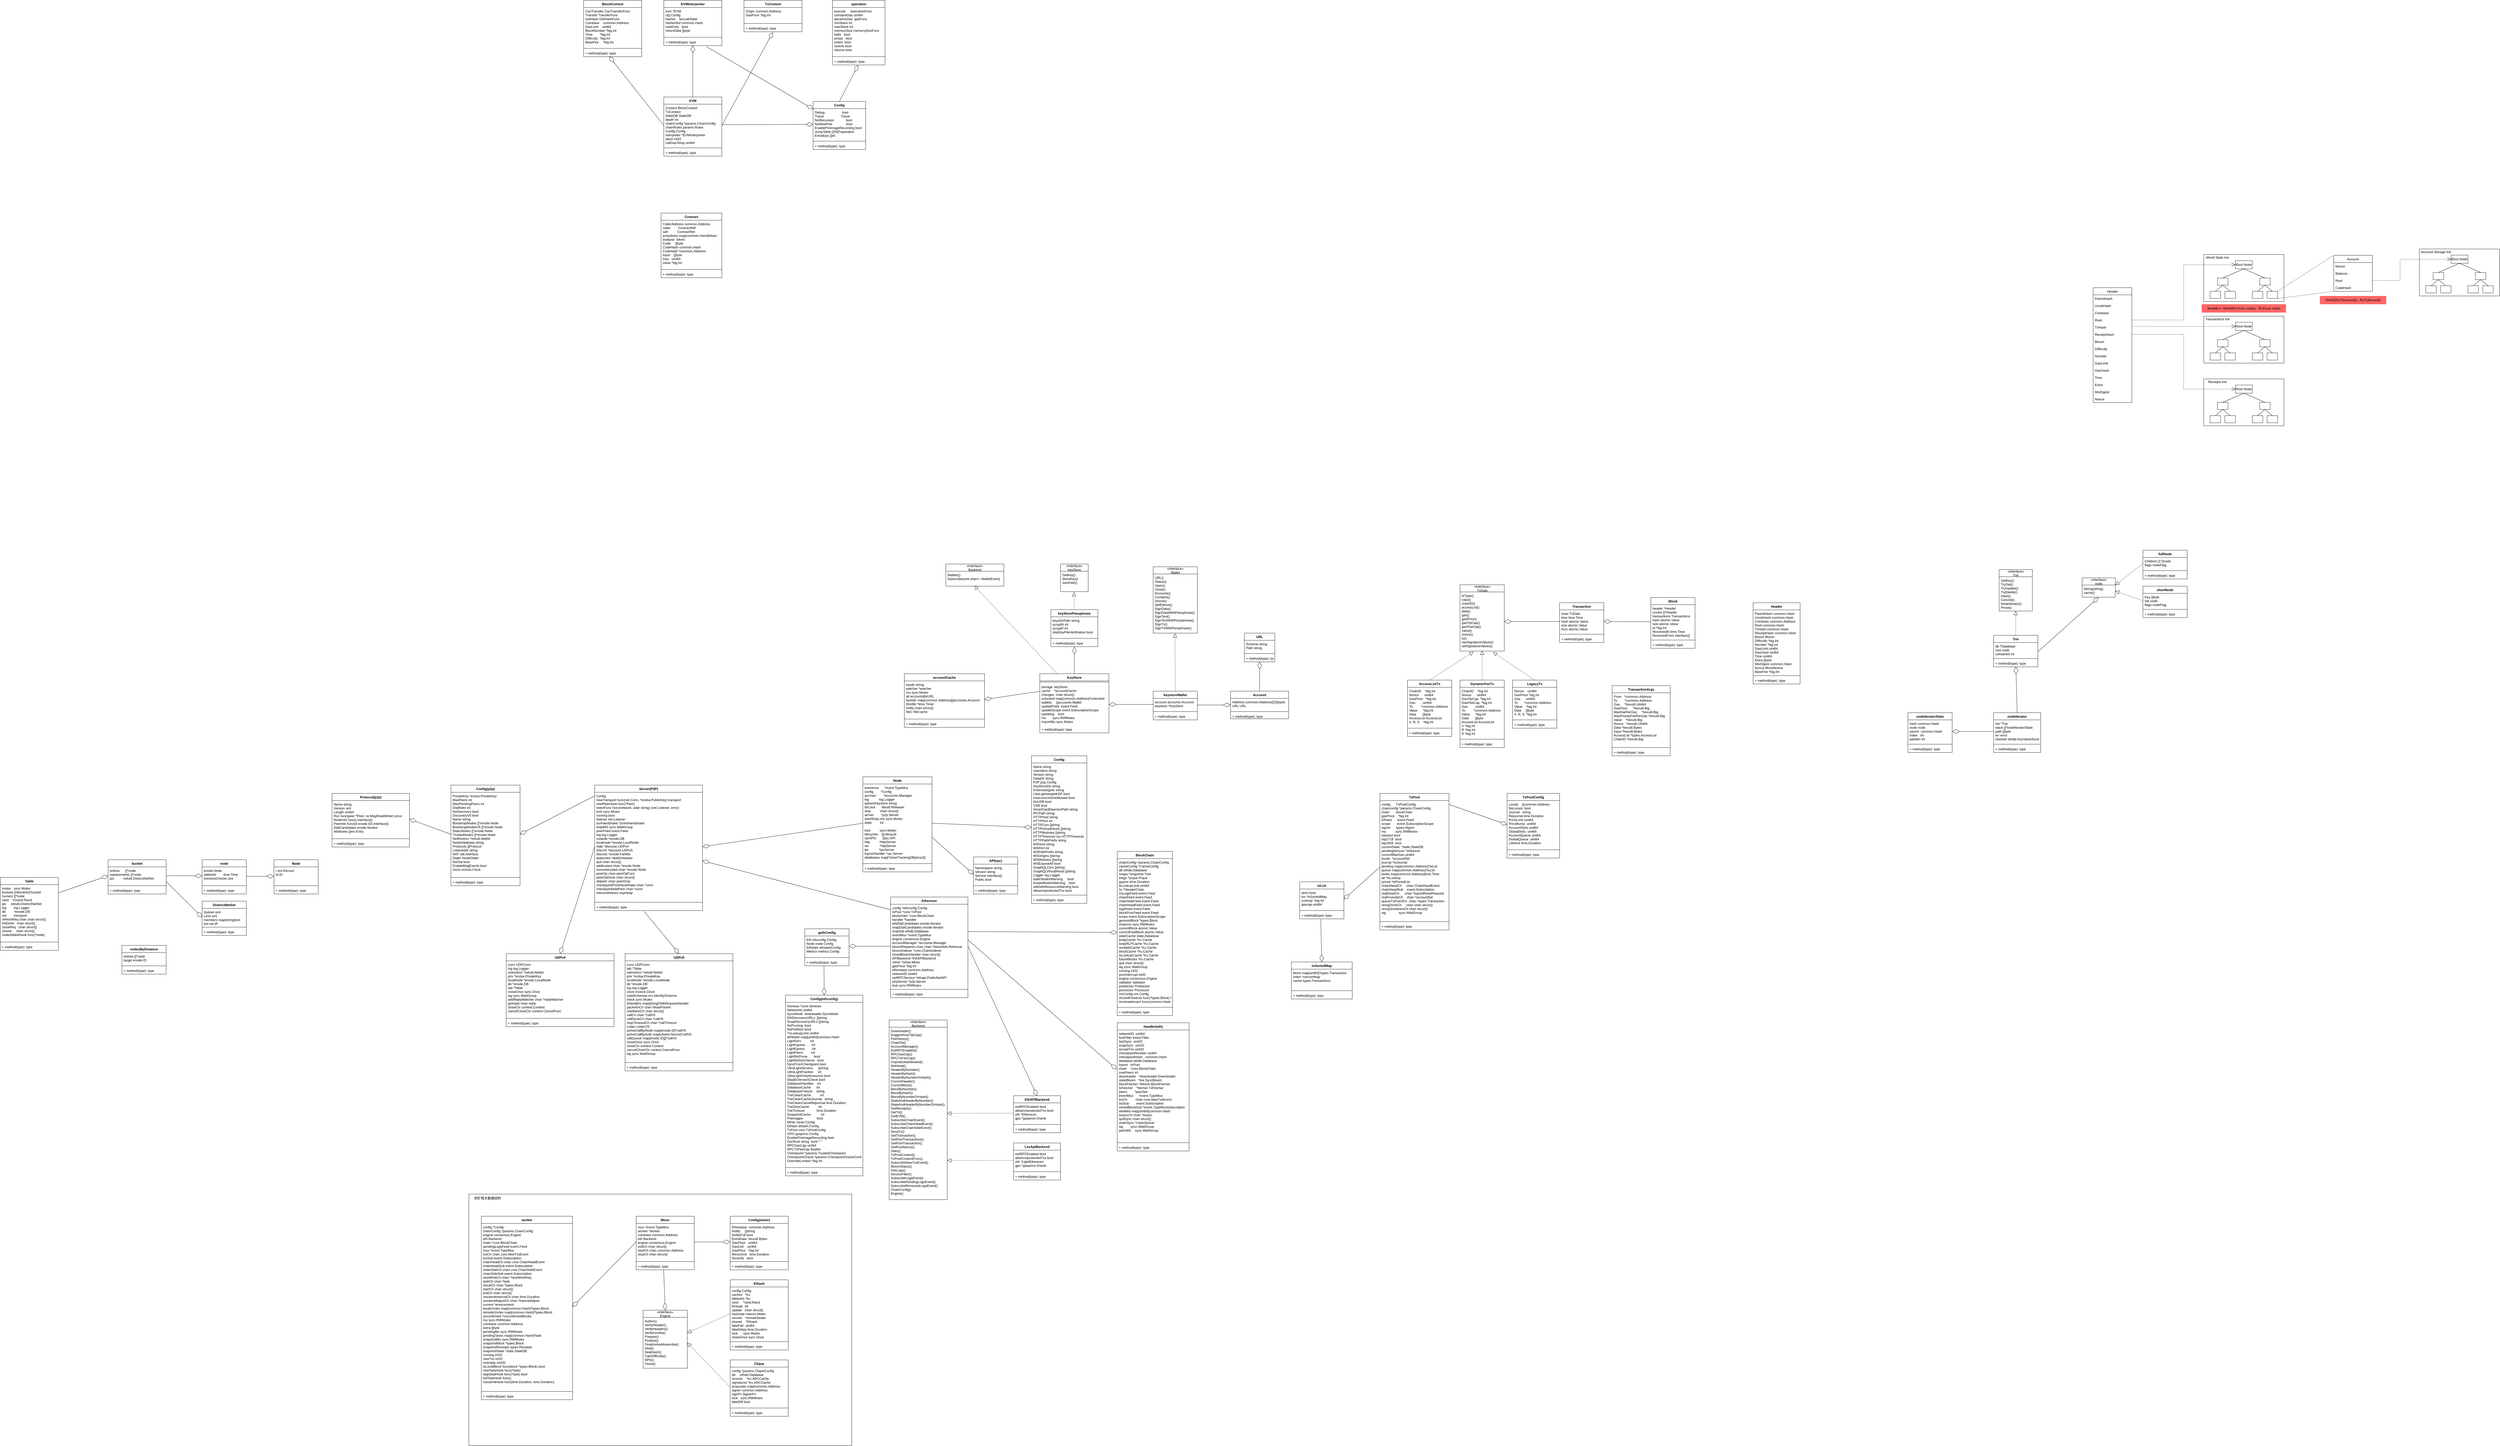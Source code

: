<mxfile version="15.7.3" type="github" pages="3">
  <diagram id="dX4XTRBZ6Wp5YaVVU2Ya" name="数据结构">
    <mxGraphModel dx="6088" dy="2721" grid="1" gridSize="10" guides="1" tooltips="1" connect="1" arrows="1" fold="1" page="1" pageScale="1" pageWidth="850" pageHeight="1100" math="0" shadow="0">
      <root>
        <mxCell id="0" />
        <mxCell id="1" parent="0" />
        <mxCell id="HrHw9LuxpDt4kP_So_Dy-29" value="" style="rounded=0;whiteSpace=wrap;html=1;fillColor=#FFFFFF;align=center;" vertex="1" parent="1">
          <mxGeometry x="-2895" y="2290" width="1385" height="910" as="geometry" />
        </mxCell>
        <mxCell id="fBb_ADaK_HotsHeqHCVb-110" value="" style="group" parent="1" vertex="1" connectable="0">
          <mxGeometry x="3380" y="-887" width="290" height="170" as="geometry" />
        </mxCell>
        <mxCell id="fBb_ADaK_HotsHeqHCVb-111" value="" style="rounded=0;whiteSpace=wrap;html=1;" parent="fBb_ADaK_HotsHeqHCVb-110" vertex="1">
          <mxGeometry width="290" height="170" as="geometry" />
        </mxCell>
        <mxCell id="fBb_ADaK_HotsHeqHCVb-112" value="Root Node" style="rounded=0;whiteSpace=wrap;html=1;" parent="fBb_ADaK_HotsHeqHCVb-110" vertex="1">
          <mxGeometry x="114.474" y="22.174" width="61.053" height="29.565" as="geometry" />
        </mxCell>
        <mxCell id="fBb_ADaK_HotsHeqHCVb-113" value="" style="rounded=0;whiteSpace=wrap;html=1;" parent="fBb_ADaK_HotsHeqHCVb-110" vertex="1">
          <mxGeometry x="49.605" y="85" width="38.158" height="25.87" as="geometry" />
        </mxCell>
        <mxCell id="fBb_ADaK_HotsHeqHCVb-114" value="" style="rounded=0;whiteSpace=wrap;html=1;" parent="fBb_ADaK_HotsHeqHCVb-110" vertex="1">
          <mxGeometry x="202.237" y="85" width="38.158" height="25.87" as="geometry" />
        </mxCell>
        <mxCell id="fBb_ADaK_HotsHeqHCVb-115" value="" style="rounded=0;whiteSpace=wrap;html=1;" parent="fBb_ADaK_HotsHeqHCVb-110" vertex="1">
          <mxGeometry x="22.895" y="133.043" width="38.158" height="25.87" as="geometry" />
        </mxCell>
        <mxCell id="fBb_ADaK_HotsHeqHCVb-116" value="" style="rounded=0;whiteSpace=wrap;html=1;" parent="fBb_ADaK_HotsHeqHCVb-110" vertex="1">
          <mxGeometry x="76.316" y="133.043" width="38.158" height="25.87" as="geometry" />
        </mxCell>
        <mxCell id="fBb_ADaK_HotsHeqHCVb-117" value="" style="endArrow=none;html=1;rounded=0;entryX=0.5;entryY=1;entryDx=0;entryDy=0;exitX=0.5;exitY=0;exitDx=0;exitDy=0;" parent="fBb_ADaK_HotsHeqHCVb-110" source="fBb_ADaK_HotsHeqHCVb-115" target="fBb_ADaK_HotsHeqHCVb-113" edge="1">
          <mxGeometry width="50" height="50" relative="1" as="geometry">
            <mxPoint x="34.342" y="229.13" as="sourcePoint" />
            <mxPoint x="72.5" y="192.174" as="targetPoint" />
          </mxGeometry>
        </mxCell>
        <mxCell id="fBb_ADaK_HotsHeqHCVb-118" value="" style="endArrow=none;html=1;rounded=0;entryX=0.5;entryY=1;entryDx=0;entryDy=0;exitX=0.5;exitY=0;exitDx=0;exitDy=0;" parent="fBb_ADaK_HotsHeqHCVb-110" source="fBb_ADaK_HotsHeqHCVb-116" target="fBb_ADaK_HotsHeqHCVb-113" edge="1">
          <mxGeometry width="50" height="50" relative="1" as="geometry">
            <mxPoint x="49.605" y="206.957" as="sourcePoint" />
            <mxPoint x="87.763" y="170" as="targetPoint" />
          </mxGeometry>
        </mxCell>
        <mxCell id="fBb_ADaK_HotsHeqHCVb-119" value="" style="endArrow=none;html=1;rounded=0;entryX=0.5;entryY=1;entryDx=0;entryDy=0;exitX=0.5;exitY=0;exitDx=0;exitDy=0;" parent="fBb_ADaK_HotsHeqHCVb-110" source="fBb_ADaK_HotsHeqHCVb-113" target="fBb_ADaK_HotsHeqHCVb-112" edge="1">
          <mxGeometry width="50" height="50" relative="1" as="geometry">
            <mxPoint x="114.474" y="96.087" as="sourcePoint" />
            <mxPoint x="152.632" y="59.13" as="targetPoint" />
          </mxGeometry>
        </mxCell>
        <mxCell id="fBb_ADaK_HotsHeqHCVb-120" value="" style="endArrow=none;html=1;rounded=0;entryX=0.5;entryY=1;entryDx=0;entryDy=0;exitX=0.5;exitY=0;exitDx=0;exitDy=0;" parent="fBb_ADaK_HotsHeqHCVb-110" source="fBb_ADaK_HotsHeqHCVb-114" target="fBb_ADaK_HotsHeqHCVb-112" edge="1">
          <mxGeometry width="50" height="50" relative="1" as="geometry">
            <mxPoint x="122.105" y="110.87" as="sourcePoint" />
            <mxPoint x="160.263" y="73.913" as="targetPoint" />
          </mxGeometry>
        </mxCell>
        <mxCell id="fBb_ADaK_HotsHeqHCVb-121" value="" style="rounded=0;whiteSpace=wrap;html=1;" parent="fBb_ADaK_HotsHeqHCVb-110" vertex="1">
          <mxGeometry x="175.526" y="133.043" width="38.158" height="25.87" as="geometry" />
        </mxCell>
        <mxCell id="fBb_ADaK_HotsHeqHCVb-122" value="" style="rounded=0;whiteSpace=wrap;html=1;" parent="fBb_ADaK_HotsHeqHCVb-110" vertex="1">
          <mxGeometry x="228.947" y="133.043" width="38.158" height="25.87" as="geometry" />
        </mxCell>
        <mxCell id="fBb_ADaK_HotsHeqHCVb-123" value="" style="endArrow=none;html=1;rounded=0;entryX=0.5;entryY=1;entryDx=0;entryDy=0;exitX=0.5;exitY=0;exitDx=0;exitDy=0;" parent="fBb_ADaK_HotsHeqHCVb-110" source="fBb_ADaK_HotsHeqHCVb-121" target="fBb_ADaK_HotsHeqHCVb-114" edge="1">
          <mxGeometry width="50" height="50" relative="1" as="geometry">
            <mxPoint x="190.789" y="147.826" as="sourcePoint" />
            <mxPoint x="228.947" y="110.87" as="targetPoint" />
          </mxGeometry>
        </mxCell>
        <mxCell id="fBb_ADaK_HotsHeqHCVb-124" value="" style="endArrow=none;html=1;rounded=0;entryX=0.5;entryY=1;entryDx=0;entryDy=0;exitX=0.5;exitY=0;exitDx=0;exitDy=0;" parent="fBb_ADaK_HotsHeqHCVb-110" source="fBb_ADaK_HotsHeqHCVb-122" target="fBb_ADaK_HotsHeqHCVb-114" edge="1">
          <mxGeometry width="50" height="50" relative="1" as="geometry">
            <mxPoint x="213.684" y="251.304" as="sourcePoint" />
            <mxPoint x="251.842" y="214.348" as="targetPoint" />
          </mxGeometry>
        </mxCell>
        <mxCell id="fBb_ADaK_HotsHeqHCVb-125" value="Transactions trie" style="text;html=1;strokeColor=none;fillColor=none;align=center;verticalAlign=middle;whiteSpace=wrap;rounded=0;" parent="fBb_ADaK_HotsHeqHCVb-110" vertex="1">
          <mxGeometry width="99.211" height="22.174" as="geometry" />
        </mxCell>
        <mxCell id="fBb_ADaK_HotsHeqHCVb-109" value="" style="group" parent="1" vertex="1" connectable="0">
          <mxGeometry x="3380" y="-1110" width="290" height="170" as="geometry" />
        </mxCell>
        <mxCell id="fBb_ADaK_HotsHeqHCVb-75" value="" style="rounded=0;whiteSpace=wrap;html=1;" parent="fBb_ADaK_HotsHeqHCVb-109" vertex="1">
          <mxGeometry width="290" height="170" as="geometry" />
        </mxCell>
        <mxCell id="fBb_ADaK_HotsHeqHCVb-48" value="Root Node" style="rounded=0;whiteSpace=wrap;html=1;" parent="fBb_ADaK_HotsHeqHCVb-109" vertex="1">
          <mxGeometry x="114.474" y="22.174" width="61.053" height="29.565" as="geometry" />
        </mxCell>
        <mxCell id="fBb_ADaK_HotsHeqHCVb-55" value="" style="rounded=0;whiteSpace=wrap;html=1;" parent="fBb_ADaK_HotsHeqHCVb-109" vertex="1">
          <mxGeometry x="49.605" y="85" width="38.158" height="25.87" as="geometry" />
        </mxCell>
        <mxCell id="fBb_ADaK_HotsHeqHCVb-56" value="" style="rounded=0;whiteSpace=wrap;html=1;" parent="fBb_ADaK_HotsHeqHCVb-109" vertex="1">
          <mxGeometry x="202.237" y="85" width="38.158" height="25.87" as="geometry" />
        </mxCell>
        <mxCell id="fBb_ADaK_HotsHeqHCVb-57" value="" style="rounded=0;whiteSpace=wrap;html=1;" parent="fBb_ADaK_HotsHeqHCVb-109" vertex="1">
          <mxGeometry x="22.895" y="133.043" width="38.158" height="25.87" as="geometry" />
        </mxCell>
        <mxCell id="fBb_ADaK_HotsHeqHCVb-60" value="" style="rounded=0;whiteSpace=wrap;html=1;" parent="fBb_ADaK_HotsHeqHCVb-109" vertex="1">
          <mxGeometry x="76.316" y="133.043" width="38.158" height="25.87" as="geometry" />
        </mxCell>
        <mxCell id="fBb_ADaK_HotsHeqHCVb-63" value="" style="endArrow=none;html=1;rounded=0;entryX=0.5;entryY=1;entryDx=0;entryDy=0;exitX=0.5;exitY=0;exitDx=0;exitDy=0;" parent="fBb_ADaK_HotsHeqHCVb-109" source="fBb_ADaK_HotsHeqHCVb-57" target="fBb_ADaK_HotsHeqHCVb-55" edge="1">
          <mxGeometry width="50" height="50" relative="1" as="geometry">
            <mxPoint x="34.342" y="229.13" as="sourcePoint" />
            <mxPoint x="72.5" y="192.174" as="targetPoint" />
          </mxGeometry>
        </mxCell>
        <mxCell id="fBb_ADaK_HotsHeqHCVb-64" value="" style="endArrow=none;html=1;rounded=0;entryX=0.5;entryY=1;entryDx=0;entryDy=0;exitX=0.5;exitY=0;exitDx=0;exitDy=0;" parent="fBb_ADaK_HotsHeqHCVb-109" source="fBb_ADaK_HotsHeqHCVb-60" target="fBb_ADaK_HotsHeqHCVb-55" edge="1">
          <mxGeometry width="50" height="50" relative="1" as="geometry">
            <mxPoint x="49.605" y="206.957" as="sourcePoint" />
            <mxPoint x="87.763" y="170" as="targetPoint" />
          </mxGeometry>
        </mxCell>
        <mxCell id="fBb_ADaK_HotsHeqHCVb-68" value="" style="endArrow=none;html=1;rounded=0;entryX=0.5;entryY=1;entryDx=0;entryDy=0;exitX=0.5;exitY=0;exitDx=0;exitDy=0;" parent="fBb_ADaK_HotsHeqHCVb-109" source="fBb_ADaK_HotsHeqHCVb-55" target="fBb_ADaK_HotsHeqHCVb-48" edge="1">
          <mxGeometry width="50" height="50" relative="1" as="geometry">
            <mxPoint x="114.474" y="96.087" as="sourcePoint" />
            <mxPoint x="152.632" y="59.13" as="targetPoint" />
          </mxGeometry>
        </mxCell>
        <mxCell id="fBb_ADaK_HotsHeqHCVb-69" value="" style="endArrow=none;html=1;rounded=0;entryX=0.5;entryY=1;entryDx=0;entryDy=0;exitX=0.5;exitY=0;exitDx=0;exitDy=0;" parent="fBb_ADaK_HotsHeqHCVb-109" source="fBb_ADaK_HotsHeqHCVb-56" target="fBb_ADaK_HotsHeqHCVb-48" edge="1">
          <mxGeometry width="50" height="50" relative="1" as="geometry">
            <mxPoint x="122.105" y="110.87" as="sourcePoint" />
            <mxPoint x="160.263" y="73.913" as="targetPoint" />
          </mxGeometry>
        </mxCell>
        <mxCell id="fBb_ADaK_HotsHeqHCVb-71" value="" style="rounded=0;whiteSpace=wrap;html=1;" parent="fBb_ADaK_HotsHeqHCVb-109" vertex="1">
          <mxGeometry x="175.526" y="133.043" width="38.158" height="25.87" as="geometry" />
        </mxCell>
        <mxCell id="fBb_ADaK_HotsHeqHCVb-72" value="" style="rounded=0;whiteSpace=wrap;html=1;" parent="fBb_ADaK_HotsHeqHCVb-109" vertex="1">
          <mxGeometry x="228.947" y="133.043" width="38.158" height="25.87" as="geometry" />
        </mxCell>
        <mxCell id="fBb_ADaK_HotsHeqHCVb-73" value="" style="endArrow=none;html=1;rounded=0;entryX=0.5;entryY=1;entryDx=0;entryDy=0;exitX=0.5;exitY=0;exitDx=0;exitDy=0;" parent="fBb_ADaK_HotsHeqHCVb-109" source="fBb_ADaK_HotsHeqHCVb-71" target="fBb_ADaK_HotsHeqHCVb-56" edge="1">
          <mxGeometry width="50" height="50" relative="1" as="geometry">
            <mxPoint x="190.789" y="147.826" as="sourcePoint" />
            <mxPoint x="228.947" y="110.87" as="targetPoint" />
          </mxGeometry>
        </mxCell>
        <mxCell id="fBb_ADaK_HotsHeqHCVb-74" value="" style="endArrow=none;html=1;rounded=0;entryX=0.5;entryY=1;entryDx=0;entryDy=0;exitX=0.5;exitY=0;exitDx=0;exitDy=0;" parent="fBb_ADaK_HotsHeqHCVb-109" source="fBb_ADaK_HotsHeqHCVb-72" target="fBb_ADaK_HotsHeqHCVb-56" edge="1">
          <mxGeometry width="50" height="50" relative="1" as="geometry">
            <mxPoint x="213.684" y="251.304" as="sourcePoint" />
            <mxPoint x="251.842" y="214.348" as="targetPoint" />
          </mxGeometry>
        </mxCell>
        <mxCell id="fBb_ADaK_HotsHeqHCVb-76" value="World State trie" style="text;html=1;strokeColor=none;fillColor=none;align=center;verticalAlign=middle;whiteSpace=wrap;rounded=0;" parent="fBb_ADaK_HotsHeqHCVb-109" vertex="1">
          <mxGeometry width="99.211" height="22.174" as="geometry" />
        </mxCell>
        <mxCell id="URf5ottizoxrgOfwgMAj-5" value="Account" style="swimlane;fontStyle=1;align=center;verticalAlign=top;childLayout=stackLayout;horizontal=1;startSize=26;horizontalStack=0;resizeParent=1;resizeParentMax=0;resizeLast=0;collapsible=1;marginBottom=0;" parent="1" vertex="1">
          <mxGeometry x="-140" y="470" width="210" height="100" as="geometry" />
        </mxCell>
        <mxCell id="URf5ottizoxrgOfwgMAj-6" value="Address common.Address([32]byte)&#xa;URL     URL " style="text;strokeColor=none;fillColor=none;align=left;verticalAlign=top;spacingLeft=4;spacingRight=4;overflow=hidden;rotatable=0;points=[[0,0.5],[1,0.5]];portConstraint=eastwest;" parent="URf5ottizoxrgOfwgMAj-5" vertex="1">
          <mxGeometry y="26" width="210" height="44" as="geometry" />
        </mxCell>
        <mxCell id="URf5ottizoxrgOfwgMAj-7" value="" style="line;strokeWidth=1;fillColor=none;align=left;verticalAlign=middle;spacingTop=-1;spacingLeft=3;spacingRight=3;rotatable=0;labelPosition=right;points=[];portConstraint=eastwest;" parent="URf5ottizoxrgOfwgMAj-5" vertex="1">
          <mxGeometry y="70" width="210" height="8" as="geometry" />
        </mxCell>
        <mxCell id="URf5ottizoxrgOfwgMAj-8" value="+ method(type): type" style="text;strokeColor=none;fillColor=none;align=left;verticalAlign=top;spacingLeft=4;spacingRight=4;overflow=hidden;rotatable=0;points=[[0,0.5],[1,0.5]];portConstraint=eastwest;" parent="URf5ottizoxrgOfwgMAj-5" vertex="1">
          <mxGeometry y="78" width="210" height="22" as="geometry" />
        </mxCell>
        <mxCell id="URf5ottizoxrgOfwgMAj-9" value="URL" style="swimlane;fontStyle=1;align=center;verticalAlign=top;childLayout=stackLayout;horizontal=1;startSize=26;horizontalStack=0;resizeParent=1;resizeParentMax=0;resizeLast=0;collapsible=1;marginBottom=0;" parent="1" vertex="1">
          <mxGeometry x="-90" y="260" width="110" height="104" as="geometry" />
        </mxCell>
        <mxCell id="URf5ottizoxrgOfwgMAj-10" value="Scheme string&#xa;Path   string" style="text;strokeColor=none;fillColor=none;align=left;verticalAlign=top;spacingLeft=4;spacingRight=4;overflow=hidden;rotatable=0;points=[[0,0.5],[1,0.5]];portConstraint=eastwest;" parent="URf5ottizoxrgOfwgMAj-9" vertex="1">
          <mxGeometry y="26" width="110" height="44" as="geometry" />
        </mxCell>
        <mxCell id="URf5ottizoxrgOfwgMAj-11" value="" style="line;strokeWidth=1;fillColor=none;align=left;verticalAlign=middle;spacingTop=-1;spacingLeft=3;spacingRight=3;rotatable=0;labelPosition=right;points=[];portConstraint=eastwest;" parent="URf5ottizoxrgOfwgMAj-9" vertex="1">
          <mxGeometry y="70" width="110" height="8" as="geometry" />
        </mxCell>
        <mxCell id="URf5ottizoxrgOfwgMAj-12" value="+ method(type): type" style="text;strokeColor=none;fillColor=none;align=left;verticalAlign=top;spacingLeft=4;spacingRight=4;overflow=hidden;rotatable=0;points=[[0,0.5],[1,0.5]];portConstraint=eastwest;" parent="URf5ottizoxrgOfwgMAj-9" vertex="1">
          <mxGeometry y="78" width="110" height="26" as="geometry" />
        </mxCell>
        <mxCell id="URf5ottizoxrgOfwgMAj-14" value="TransactionArgs" style="swimlane;fontStyle=1;align=center;verticalAlign=top;childLayout=stackLayout;horizontal=1;startSize=26;horizontalStack=0;resizeParent=1;resizeParentMax=0;resizeLast=0;collapsible=1;marginBottom=0;" parent="1" vertex="1">
          <mxGeometry x="1240" y="450" width="210" height="254" as="geometry" />
        </mxCell>
        <mxCell id="URf5ottizoxrgOfwgMAj-15" value="From   *common.Address&#xa;To        *common.Address&#xa;Gas     *hexutil.Uint64&#xa;GasPrice      *hexutil.Big   &#xa;MaxFeePerGas     *hexutil.Big   &#xa;MaxPriorityFeePerGas *hexutil.Big   &#xa;Value    *hexutil.Big   &#xa;Nonce   *hexutil.Uint64&#xa;Data  *hexutil.Bytes&#xa;Input *hexutil.Bytes&#xa;AccessList *types.AccessList&#xa;ChainID    *hexutil.Big" style="text;strokeColor=none;fillColor=none;align=left;verticalAlign=top;spacingLeft=4;spacingRight=4;overflow=hidden;rotatable=0;points=[[0,0.5],[1,0.5]];portConstraint=eastwest;" parent="URf5ottizoxrgOfwgMAj-14" vertex="1">
          <mxGeometry y="26" width="210" height="194" as="geometry" />
        </mxCell>
        <mxCell id="URf5ottizoxrgOfwgMAj-16" value="" style="line;strokeWidth=1;fillColor=none;align=left;verticalAlign=middle;spacingTop=-1;spacingLeft=3;spacingRight=3;rotatable=0;labelPosition=right;points=[];portConstraint=eastwest;" parent="URf5ottizoxrgOfwgMAj-14" vertex="1">
          <mxGeometry y="220" width="210" height="8" as="geometry" />
        </mxCell>
        <mxCell id="URf5ottizoxrgOfwgMAj-17" value="+ method(type): type" style="text;strokeColor=none;fillColor=none;align=left;verticalAlign=top;spacingLeft=4;spacingRight=4;overflow=hidden;rotatable=0;points=[[0,0.5],[1,0.5]];portConstraint=eastwest;" parent="URf5ottizoxrgOfwgMAj-14" vertex="1">
          <mxGeometry y="228" width="210" height="26" as="geometry" />
        </mxCell>
        <mxCell id="URf5ottizoxrgOfwgMAj-18" value="Block" style="swimlane;fontStyle=1;align=center;verticalAlign=top;childLayout=stackLayout;horizontal=1;startSize=26;horizontalStack=0;resizeParent=1;resizeParentMax=0;resizeLast=0;collapsible=1;marginBottom=0;" parent="1" vertex="1">
          <mxGeometry x="1380" y="131" width="160" height="184" as="geometry" />
        </mxCell>
        <mxCell id="URf5ottizoxrgOfwgMAj-19" value="header       *Header&#xa;    uncles       []*Header&#xa;    transactions Transactions&#xa;hash atomic.Value&#xa;    size atomic.Value&#xa;td *big.Int&#xa;ReceivedAt   time.Time&#xa;    ReceivedFrom interface{}" style="text;strokeColor=none;fillColor=none;align=left;verticalAlign=top;spacingLeft=4;spacingRight=4;overflow=hidden;rotatable=0;points=[[0,0.5],[1,0.5]];portConstraint=eastwest;" parent="URf5ottizoxrgOfwgMAj-18" vertex="1">
          <mxGeometry y="26" width="160" height="124" as="geometry" />
        </mxCell>
        <mxCell id="URf5ottizoxrgOfwgMAj-20" value="" style="line;strokeWidth=1;fillColor=none;align=left;verticalAlign=middle;spacingTop=-1;spacingLeft=3;spacingRight=3;rotatable=0;labelPosition=right;points=[];portConstraint=eastwest;" parent="URf5ottizoxrgOfwgMAj-18" vertex="1">
          <mxGeometry y="150" width="160" height="8" as="geometry" />
        </mxCell>
        <mxCell id="URf5ottizoxrgOfwgMAj-21" value="+ method(type): type" style="text;strokeColor=none;fillColor=none;align=left;verticalAlign=top;spacingLeft=4;spacingRight=4;overflow=hidden;rotatable=0;points=[[0,0.5],[1,0.5]];portConstraint=eastwest;" parent="URf5ottizoxrgOfwgMAj-18" vertex="1">
          <mxGeometry y="158" width="160" height="26" as="geometry" />
        </mxCell>
        <mxCell id="URf5ottizoxrgOfwgMAj-22" value="Header" style="swimlane;fontStyle=1;align=center;verticalAlign=top;childLayout=stackLayout;horizontal=1;startSize=26;horizontalStack=0;resizeParent=1;resizeParentMax=0;resizeLast=0;collapsible=1;marginBottom=0;" parent="1" vertex="1">
          <mxGeometry x="1750" y="150" width="170" height="294" as="geometry" />
        </mxCell>
        <mxCell id="URf5ottizoxrgOfwgMAj-23" value="    ParentHash  common.Hash &#xa;    UncleHash   common.Hash &#xa;    Coinbase    common.Address &#xa;    Root        common.Hash &#xa;    TxHash      common.Hash &#xa;    ReceiptHash common.Hash &#xa;    Bloom       Bloom &#xa;    Difficulty  *big.Int&#xa;    Number      *big.Int &#xa;    GasLimit    uint64&#xa;    GasUsed     uint64 &#xa;    Time        uint64&#xa;    Extra       []byte&#xa;    MixDigest   common.Hash &#xa;    Nonce       BlockNonce &#xa;BaseFee *big.Int &#xa;" style="text;strokeColor=none;fillColor=none;align=left;verticalAlign=top;spacingLeft=4;spacingRight=4;overflow=hidden;rotatable=0;points=[[0,0.5],[1,0.5]];portConstraint=eastwest;" parent="URf5ottizoxrgOfwgMAj-22" vertex="1">
          <mxGeometry y="26" width="170" height="234" as="geometry" />
        </mxCell>
        <mxCell id="URf5ottizoxrgOfwgMAj-24" value="" style="line;strokeWidth=1;fillColor=none;align=left;verticalAlign=middle;spacingTop=-1;spacingLeft=3;spacingRight=3;rotatable=0;labelPosition=right;points=[];portConstraint=eastwest;" parent="URf5ottizoxrgOfwgMAj-22" vertex="1">
          <mxGeometry y="260" width="170" height="8" as="geometry" />
        </mxCell>
        <mxCell id="URf5ottizoxrgOfwgMAj-25" value="+ method(type): type" style="text;strokeColor=none;fillColor=none;align=left;verticalAlign=top;spacingLeft=4;spacingRight=4;overflow=hidden;rotatable=0;points=[[0,0.5],[1,0.5]];portConstraint=eastwest;" parent="URf5ottizoxrgOfwgMAj-22" vertex="1">
          <mxGeometry y="268" width="170" height="26" as="geometry" />
        </mxCell>
        <mxCell id="URf5ottizoxrgOfwgMAj-27" value="Transaction" style="swimlane;fontStyle=1;align=center;verticalAlign=top;childLayout=stackLayout;horizontal=1;startSize=26;horizontalStack=0;resizeParent=1;resizeParentMax=0;resizeLast=0;collapsible=1;marginBottom=0;" parent="1" vertex="1">
          <mxGeometry x="1050" y="150" width="160" height="144" as="geometry" />
        </mxCell>
        <mxCell id="URf5ottizoxrgOfwgMAj-28" value="inner TxData&#xa;time  time.Time&#xa;hash atomic.Value&#xa;    size atomic.Value&#xa;    from atomic.Value" style="text;strokeColor=none;fillColor=none;align=left;verticalAlign=top;spacingLeft=4;spacingRight=4;overflow=hidden;rotatable=0;points=[[0,0.5],[1,0.5]];portConstraint=eastwest;" parent="URf5ottizoxrgOfwgMAj-27" vertex="1">
          <mxGeometry y="26" width="160" height="84" as="geometry" />
        </mxCell>
        <mxCell id="URf5ottizoxrgOfwgMAj-29" value="" style="line;strokeWidth=1;fillColor=none;align=left;verticalAlign=middle;spacingTop=-1;spacingLeft=3;spacingRight=3;rotatable=0;labelPosition=right;points=[];portConstraint=eastwest;" parent="URf5ottizoxrgOfwgMAj-27" vertex="1">
          <mxGeometry y="110" width="160" height="8" as="geometry" />
        </mxCell>
        <mxCell id="URf5ottizoxrgOfwgMAj-30" value="+ method(type): type" style="text;strokeColor=none;fillColor=none;align=left;verticalAlign=top;spacingLeft=4;spacingRight=4;overflow=hidden;rotatable=0;points=[[0,0.5],[1,0.5]];portConstraint=eastwest;" parent="URf5ottizoxrgOfwgMAj-27" vertex="1">
          <mxGeometry y="118" width="160" height="26" as="geometry" />
        </mxCell>
        <mxCell id="URf5ottizoxrgOfwgMAj-34" value="«interface»&#xa;Wallet" style="swimlane;fontStyle=0;childLayout=stackLayout;horizontal=1;startSize=26;fillColor=none;horizontalStack=0;resizeParent=1;resizeParentMax=0;resizeLast=0;collapsible=1;marginBottom=0;" parent="1" vertex="1">
          <mxGeometry x="-420" y="20" width="160" height="240" as="geometry" />
        </mxCell>
        <mxCell id="URf5ottizoxrgOfwgMAj-35" value="URL() &#xa;Status()&#xa;Open() &#xa;Close() &#xa;Accounts()&#xa;Contains()&#xa;Derive()&#xa;SelfDerive()&#xa;SignData()&#xa;SignDataWithPassphrase()&#xa;SignText()&#xa;SignTextWithPassphrase()&#xa;SignTx()&#xa;SignTxWithPassphrase()&#xa;" style="text;strokeColor=none;fillColor=none;align=left;verticalAlign=top;spacingLeft=4;spacingRight=4;overflow=hidden;rotatable=0;points=[[0,0.5],[1,0.5]];portConstraint=eastwest;" parent="URf5ottizoxrgOfwgMAj-34" vertex="1">
          <mxGeometry y="26" width="160" height="214" as="geometry" />
        </mxCell>
        <mxCell id="URf5ottizoxrgOfwgMAj-42" value="keystoreWallet" style="swimlane;fontStyle=1;align=center;verticalAlign=top;childLayout=stackLayout;horizontal=1;startSize=26;horizontalStack=0;resizeParent=1;resizeParentMax=0;resizeLast=0;collapsible=1;marginBottom=0;" parent="1" vertex="1">
          <mxGeometry x="-420" y="470" width="160" height="104" as="geometry" />
        </mxCell>
        <mxCell id="URf5ottizoxrgOfwgMAj-43" value="account  accounts.Account&#xa;keystore *KeyStore" style="text;strokeColor=none;fillColor=none;align=left;verticalAlign=top;spacingLeft=4;spacingRight=4;overflow=hidden;rotatable=0;points=[[0,0.5],[1,0.5]];portConstraint=eastwest;" parent="URf5ottizoxrgOfwgMAj-42" vertex="1">
          <mxGeometry y="26" width="160" height="44" as="geometry" />
        </mxCell>
        <mxCell id="URf5ottizoxrgOfwgMAj-71" value="" style="endArrow=diamondThin;endFill=0;endSize=24;html=1;rounded=0;" parent="URf5ottizoxrgOfwgMAj-42" edge="1">
          <mxGeometry width="160" relative="1" as="geometry">
            <mxPoint x="160" y="50" as="sourcePoint" />
            <mxPoint x="280" y="50" as="targetPoint" />
          </mxGeometry>
        </mxCell>
        <mxCell id="URf5ottizoxrgOfwgMAj-44" value="" style="line;strokeWidth=1;fillColor=none;align=left;verticalAlign=middle;spacingTop=-1;spacingLeft=3;spacingRight=3;rotatable=0;labelPosition=right;points=[];portConstraint=eastwest;" parent="URf5ottizoxrgOfwgMAj-42" vertex="1">
          <mxGeometry y="70" width="160" height="8" as="geometry" />
        </mxCell>
        <mxCell id="URf5ottizoxrgOfwgMAj-45" value="+ method(type): type" style="text;strokeColor=none;fillColor=none;align=left;verticalAlign=top;spacingLeft=4;spacingRight=4;overflow=hidden;rotatable=0;points=[[0,0.5],[1,0.5]];portConstraint=eastwest;" parent="URf5ottizoxrgOfwgMAj-42" vertex="1">
          <mxGeometry y="78" width="160" height="26" as="geometry" />
        </mxCell>
        <mxCell id="URf5ottizoxrgOfwgMAj-46" value="" style="endArrow=block;dashed=1;endFill=0;endSize=12;html=1;rounded=0;exitX=0.5;exitY=0;exitDx=0;exitDy=0;entryX=0.494;entryY=1.005;entryDx=0;entryDy=0;entryPerimeter=0;" parent="1" source="URf5ottizoxrgOfwgMAj-42" target="URf5ottizoxrgOfwgMAj-35" edge="1">
          <mxGeometry width="160" relative="1" as="geometry">
            <mxPoint x="-400" y="410" as="sourcePoint" />
            <mxPoint x="-240" y="410" as="targetPoint" />
          </mxGeometry>
        </mxCell>
        <mxCell id="URf5ottizoxrgOfwgMAj-47" value="KeyStore" style="swimlane;fontStyle=1;align=center;verticalAlign=top;childLayout=stackLayout;horizontal=1;startSize=26;horizontalStack=0;resizeParent=1;resizeParentMax=0;resizeLast=0;collapsible=1;marginBottom=0;" parent="1" vertex="1">
          <mxGeometry x="-830" y="407" width="250" height="214" as="geometry" />
        </mxCell>
        <mxCell id="URf5ottizoxrgOfwgMAj-49" value="" style="line;strokeWidth=1;fillColor=none;align=left;verticalAlign=middle;spacingTop=-1;spacingLeft=3;spacingRight=3;rotatable=0;labelPosition=right;points=[];portConstraint=eastwest;" parent="URf5ottizoxrgOfwgMAj-47" vertex="1">
          <mxGeometry y="26" width="250" height="8" as="geometry" />
        </mxCell>
        <mxCell id="URf5ottizoxrgOfwgMAj-48" value=" storage  keyStore                     &#xa; cache    *accountCache                &#xa; changes  chan struct{}                &#xa; unlocked map[common.Address]*unlocked &#xa; wallets     []accounts.Wallet       &#xa; updateFeed  event.Feed              &#xa; updateScope event.SubscriptionScope &#xa; updating    bool           &#xa; mu       sync.RWMutex&#xa; importMu sync.Mutex " style="text;strokeColor=none;fillColor=none;align=left;verticalAlign=top;spacingLeft=4;spacingRight=4;overflow=hidden;rotatable=0;points=[[0,0.5],[1,0.5]];portConstraint=eastwest;" parent="URf5ottizoxrgOfwgMAj-47" vertex="1">
          <mxGeometry y="34" width="250" height="154" as="geometry" />
        </mxCell>
        <mxCell id="URf5ottizoxrgOfwgMAj-50" value="+ method(type): type" style="text;strokeColor=none;fillColor=none;align=left;verticalAlign=top;spacingLeft=4;spacingRight=4;overflow=hidden;rotatable=0;points=[[0,0.5],[1,0.5]];portConstraint=eastwest;" parent="URf5ottizoxrgOfwgMAj-47" vertex="1">
          <mxGeometry y="188" width="250" height="26" as="geometry" />
        </mxCell>
        <mxCell id="URf5ottizoxrgOfwgMAj-54" value="" style="endArrow=diamondThin;endFill=0;endSize=24;html=1;rounded=0;entryX=1;entryY=0.5;entryDx=0;entryDy=0;exitX=0;exitY=0.5;exitDx=0;exitDy=0;" parent="1" source="URf5ottizoxrgOfwgMAj-43" target="URf5ottizoxrgOfwgMAj-48" edge="1">
          <mxGeometry width="160" relative="1" as="geometry">
            <mxPoint x="-560" y="600" as="sourcePoint" />
            <mxPoint x="-400" y="600" as="targetPoint" />
          </mxGeometry>
        </mxCell>
        <mxCell id="URf5ottizoxrgOfwgMAj-55" value="«interface»&#xa;keyStore" style="swimlane;fontStyle=0;childLayout=stackLayout;horizontal=1;startSize=26;fillColor=none;horizontalStack=0;resizeParent=1;resizeParentMax=0;resizeLast=0;collapsible=1;marginBottom=0;" parent="1" vertex="1">
          <mxGeometry x="-755" y="10" width="100" height="100" as="geometry" />
        </mxCell>
        <mxCell id="URf5ottizoxrgOfwgMAj-56" value="GetKey() &#xa;StoreKey()&#xa;JoinPath() &#xa;&#xa;" style="text;strokeColor=none;fillColor=none;align=left;verticalAlign=top;spacingLeft=4;spacingRight=4;overflow=hidden;rotatable=0;points=[[0,0.5],[1,0.5]];portConstraint=eastwest;" parent="URf5ottizoxrgOfwgMAj-55" vertex="1">
          <mxGeometry y="26" width="100" height="74" as="geometry" />
        </mxCell>
        <mxCell id="URf5ottizoxrgOfwgMAj-57" value="keyStorePassphrase" style="swimlane;fontStyle=1;align=center;verticalAlign=top;childLayout=stackLayout;horizontal=1;startSize=26;horizontalStack=0;resizeParent=1;resizeParentMax=0;resizeLast=0;collapsible=1;marginBottom=0;" parent="1" vertex="1">
          <mxGeometry x="-790" y="175" width="170" height="134" as="geometry" />
        </mxCell>
        <mxCell id="URf5ottizoxrgOfwgMAj-61" value="" style="endArrow=block;dashed=1;endFill=0;endSize=12;html=1;rounded=0;entryX=0.49;entryY=1.027;entryDx=0;entryDy=0;entryPerimeter=0;" parent="URf5ottizoxrgOfwgMAj-57" target="URf5ottizoxrgOfwgMAj-56" edge="1">
          <mxGeometry width="160" relative="1" as="geometry">
            <mxPoint x="84" as="sourcePoint" />
            <mxPoint x="240" as="targetPoint" />
          </mxGeometry>
        </mxCell>
        <mxCell id="URf5ottizoxrgOfwgMAj-58" value="keysDirPath string&#xa;    scryptN     int&#xa;    scryptP     int&#xa;skipKeyFileVerification bool" style="text;strokeColor=none;fillColor=none;align=left;verticalAlign=top;spacingLeft=4;spacingRight=4;overflow=hidden;rotatable=0;points=[[0,0.5],[1,0.5]];portConstraint=eastwest;" parent="URf5ottizoxrgOfwgMAj-57" vertex="1">
          <mxGeometry y="26" width="170" height="74" as="geometry" />
        </mxCell>
        <mxCell id="URf5ottizoxrgOfwgMAj-59" value="" style="line;strokeWidth=1;fillColor=none;align=left;verticalAlign=middle;spacingTop=-1;spacingLeft=3;spacingRight=3;rotatable=0;labelPosition=right;points=[];portConstraint=eastwest;" parent="URf5ottizoxrgOfwgMAj-57" vertex="1">
          <mxGeometry y="100" width="170" height="8" as="geometry" />
        </mxCell>
        <mxCell id="URf5ottizoxrgOfwgMAj-60" value="+ method(type): type" style="text;strokeColor=none;fillColor=none;align=left;verticalAlign=top;spacingLeft=4;spacingRight=4;overflow=hidden;rotatable=0;points=[[0,0.5],[1,0.5]];portConstraint=eastwest;" parent="URf5ottizoxrgOfwgMAj-57" vertex="1">
          <mxGeometry y="108" width="170" height="26" as="geometry" />
        </mxCell>
        <mxCell id="URf5ottizoxrgOfwgMAj-62" value="" style="endArrow=diamondThin;endFill=0;endSize=24;html=1;rounded=0;exitX=0.5;exitY=0;exitDx=0;exitDy=0;" parent="1" source="URf5ottizoxrgOfwgMAj-47" edge="1">
          <mxGeometry width="160" relative="1" as="geometry">
            <mxPoint x="-490" y="351.5" as="sourcePoint" />
            <mxPoint x="-705" y="310" as="targetPoint" />
          </mxGeometry>
        </mxCell>
        <mxCell id="URf5ottizoxrgOfwgMAj-63" value="«interface»&#xa;Backend" style="swimlane;fontStyle=0;childLayout=stackLayout;horizontal=1;startSize=26;fillColor=none;horizontalStack=0;resizeParent=1;resizeParentMax=0;resizeLast=0;collapsible=1;marginBottom=0;" parent="1" vertex="1">
          <mxGeometry x="-1170" y="10" width="210" height="80" as="geometry" />
        </mxCell>
        <mxCell id="URf5ottizoxrgOfwgMAj-64" value="Wallets()&#xa;Subscribe(sink chan&lt;- WalletEvent)" style="text;strokeColor=none;fillColor=none;align=left;verticalAlign=top;spacingLeft=4;spacingRight=4;overflow=hidden;rotatable=0;points=[[0,0.5],[1,0.5]];portConstraint=eastwest;" parent="URf5ottizoxrgOfwgMAj-63" vertex="1">
          <mxGeometry y="26" width="210" height="54" as="geometry" />
        </mxCell>
        <mxCell id="URf5ottizoxrgOfwgMAj-65" value="" style="endArrow=block;dashed=1;endFill=0;endSize=12;html=1;rounded=0;entryX=0.49;entryY=0.981;entryDx=0;entryDy=0;entryPerimeter=0;exitX=0.25;exitY=0;exitDx=0;exitDy=0;" parent="1" source="URf5ottizoxrgOfwgMAj-47" target="URf5ottizoxrgOfwgMAj-64" edge="1">
          <mxGeometry width="160" relative="1" as="geometry">
            <mxPoint x="-950" y="340" as="sourcePoint" />
            <mxPoint x="-790" y="340" as="targetPoint" />
          </mxGeometry>
        </mxCell>
        <mxCell id="URf5ottizoxrgOfwgMAj-66" value="accountCache" style="swimlane;fontStyle=1;align=center;verticalAlign=top;childLayout=stackLayout;horizontal=1;startSize=26;horizontalStack=0;resizeParent=1;resizeParentMax=0;resizeLast=0;collapsible=1;marginBottom=0;" parent="1" vertex="1">
          <mxGeometry x="-1320" y="407" width="290" height="194" as="geometry" />
        </mxCell>
        <mxCell id="URf5ottizoxrgOfwgMAj-67" value="keydir   string&#xa;    watcher  *watcher&#xa;    mu       sync.Mutex&#xa;    all      accountsByURL&#xa;    byAddr   map[common.Address][]accounts.Account&#xa;    throttle *time.Timer&#xa;    notify   chan struct{}&#xa;    fileC    fileCache" style="text;strokeColor=none;fillColor=none;align=left;verticalAlign=top;spacingLeft=4;spacingRight=4;overflow=hidden;rotatable=0;points=[[0,0.5],[1,0.5]];portConstraint=eastwest;" parent="URf5ottizoxrgOfwgMAj-66" vertex="1">
          <mxGeometry y="26" width="290" height="134" as="geometry" />
        </mxCell>
        <mxCell id="URf5ottizoxrgOfwgMAj-68" value="" style="line;strokeWidth=1;fillColor=none;align=left;verticalAlign=middle;spacingTop=-1;spacingLeft=3;spacingRight=3;rotatable=0;labelPosition=right;points=[];portConstraint=eastwest;" parent="URf5ottizoxrgOfwgMAj-66" vertex="1">
          <mxGeometry y="160" width="290" height="8" as="geometry" />
        </mxCell>
        <mxCell id="URf5ottizoxrgOfwgMAj-69" value="+ method(type): type" style="text;strokeColor=none;fillColor=none;align=left;verticalAlign=top;spacingLeft=4;spacingRight=4;overflow=hidden;rotatable=0;points=[[0,0.5],[1,0.5]];portConstraint=eastwest;" parent="URf5ottizoxrgOfwgMAj-66" vertex="1">
          <mxGeometry y="168" width="290" height="26" as="geometry" />
        </mxCell>
        <mxCell id="URf5ottizoxrgOfwgMAj-70" value="" style="endArrow=diamondThin;endFill=0;endSize=24;html=1;rounded=0;exitX=-0.008;exitY=0.195;exitDx=0;exitDy=0;exitPerimeter=0;entryX=1;entryY=0.5;entryDx=0;entryDy=0;" parent="1" source="URf5ottizoxrgOfwgMAj-48" target="URf5ottizoxrgOfwgMAj-67" edge="1">
          <mxGeometry width="160" relative="1" as="geometry">
            <mxPoint x="-1010" y="480" as="sourcePoint" />
            <mxPoint x="-1000" y="590" as="targetPoint" />
          </mxGeometry>
        </mxCell>
        <mxCell id="URf5ottizoxrgOfwgMAj-72" value="" style="endArrow=diamondThin;endFill=0;endSize=24;html=1;rounded=0;" parent="1" target="URf5ottizoxrgOfwgMAj-12" edge="1">
          <mxGeometry width="160" relative="1" as="geometry">
            <mxPoint x="-35" y="470" as="sourcePoint" />
            <mxPoint x="-35" y="410" as="targetPoint" />
          </mxGeometry>
        </mxCell>
        <mxCell id="URf5ottizoxrgOfwgMAj-73" value="Node" style="swimlane;fontStyle=1;align=center;verticalAlign=top;childLayout=stackLayout;horizontal=1;startSize=26;horizontalStack=0;resizeParent=1;resizeParentMax=0;resizeLast=0;collapsible=1;marginBottom=0;" parent="1" vertex="1">
          <mxGeometry x="-1470" y="780" width="250" height="344" as="geometry" />
        </mxCell>
        <mxCell id="URf5ottizoxrgOfwgMAj-74" value="eventmux      *event.TypeMux&#xa;config        *Config&#xa;accman        *accounts.Manager&#xa;log           log.Logger&#xa;ephemKeystore string            &#xa;dirLock       fileutil.Releaser &#xa;stop          chan struct{}    &#xa;server        *p2p.Server       &#xa;startStopLock sync.Mutex        &#xa;state         int              &#xa;&#xa;lock          sync.Mutex&#xa;lifecycles    []Lifecycle &#xa;rpcAPIs       []rpc.API   &#xa;http          *httpServer &#xa;ws            *httpServer&#xa;ipc           *ipcServer  &#xa;inprocHandler *rpc.Server &#xa;databases map[*closeTrackingDB]struct{} " style="text;strokeColor=none;fillColor=none;align=left;verticalAlign=top;spacingLeft=4;spacingRight=4;overflow=hidden;rotatable=0;points=[[0,0.5],[1,0.5]];portConstraint=eastwest;" parent="URf5ottizoxrgOfwgMAj-73" vertex="1">
          <mxGeometry y="26" width="250" height="284" as="geometry" />
        </mxCell>
        <mxCell id="URf5ottizoxrgOfwgMAj-75" value="" style="line;strokeWidth=1;fillColor=none;align=left;verticalAlign=middle;spacingTop=-1;spacingLeft=3;spacingRight=3;rotatable=0;labelPosition=right;points=[];portConstraint=eastwest;" parent="URf5ottizoxrgOfwgMAj-73" vertex="1">
          <mxGeometry y="310" width="250" height="8" as="geometry" />
        </mxCell>
        <mxCell id="URf5ottizoxrgOfwgMAj-76" value="+ method(type): type" style="text;strokeColor=none;fillColor=none;align=left;verticalAlign=top;spacingLeft=4;spacingRight=4;overflow=hidden;rotatable=0;points=[[0,0.5],[1,0.5]];portConstraint=eastwest;" parent="URf5ottizoxrgOfwgMAj-73" vertex="1">
          <mxGeometry y="318" width="250" height="26" as="geometry" />
        </mxCell>
        <mxCell id="URf5ottizoxrgOfwgMAj-77" value="API(rpc)" style="swimlane;fontStyle=1;align=center;verticalAlign=top;childLayout=stackLayout;horizontal=1;startSize=26;horizontalStack=0;resizeParent=1;resizeParentMax=0;resizeLast=0;collapsible=1;marginBottom=0;" parent="1" vertex="1">
          <mxGeometry x="-1070" y="1070" width="160" height="134" as="geometry" />
        </mxCell>
        <mxCell id="URf5ottizoxrgOfwgMAj-78" value="Namespace string &#xa;Version   string &#xa;Service   interface{}&#xa;Public    bool&#xa;" style="text;strokeColor=none;fillColor=none;align=left;verticalAlign=top;spacingLeft=4;spacingRight=4;overflow=hidden;rotatable=0;points=[[0,0.5],[1,0.5]];portConstraint=eastwest;" parent="URf5ottizoxrgOfwgMAj-77" vertex="1">
          <mxGeometry y="26" width="160" height="74" as="geometry" />
        </mxCell>
        <mxCell id="URf5ottizoxrgOfwgMAj-79" value="" style="line;strokeWidth=1;fillColor=none;align=left;verticalAlign=middle;spacingTop=-1;spacingLeft=3;spacingRight=3;rotatable=0;labelPosition=right;points=[];portConstraint=eastwest;" parent="URf5ottizoxrgOfwgMAj-77" vertex="1">
          <mxGeometry y="100" width="160" height="8" as="geometry" />
        </mxCell>
        <mxCell id="URf5ottizoxrgOfwgMAj-80" value="+ method(type): type" style="text;strokeColor=none;fillColor=none;align=left;verticalAlign=top;spacingLeft=4;spacingRight=4;overflow=hidden;rotatable=0;points=[[0,0.5],[1,0.5]];portConstraint=eastwest;" parent="URf5ottizoxrgOfwgMAj-77" vertex="1">
          <mxGeometry y="108" width="160" height="26" as="geometry" />
        </mxCell>
        <mxCell id="URf5ottizoxrgOfwgMAj-81" value="" style="endArrow=diamondThin;endFill=0;endSize=24;html=1;rounded=0;entryX=0;entryY=0.5;entryDx=0;entryDy=0;" parent="1" target="URf5ottizoxrgOfwgMAj-78" edge="1">
          <mxGeometry width="160" relative="1" as="geometry">
            <mxPoint x="-1220" y="998.5" as="sourcePoint" />
            <mxPoint x="-1060" y="998.5" as="targetPoint" />
          </mxGeometry>
        </mxCell>
        <mxCell id="URf5ottizoxrgOfwgMAj-82" value="Ethereum" style="swimlane;fontStyle=1;align=center;verticalAlign=top;childLayout=stackLayout;horizontal=1;startSize=26;horizontalStack=0;resizeParent=1;resizeParentMax=0;resizeLast=0;collapsible=1;marginBottom=0;" parent="1" vertex="1">
          <mxGeometry x="-1370" y="1215" width="280" height="364" as="geometry" />
        </mxCell>
        <mxCell id="URf5ottizoxrgOfwgMAj-83" value="config *ethconfig.Config&#xa;    txPool             *core.TxPool&#xa;    blockchain         *core.BlockChain&#xa;    handler            *handler&#xa;    ethDialCandidates  enode.Iterator&#xa;    snapDialCandidates enode.Iterator&#xa;    chainDb ethdb.Database &#xa;    eventMux       *event.TypeMux&#xa;    engine         consensus.Engine&#xa;    accountManager *accounts.Manager&#xa;    bloomRequests     chan chan *bloombits.Retrieval &#xa;    bloomIndexer      *core.ChainIndexer&#xa;    closeBloomHandler chan struct{}&#xa;    APIBackend *EthAPIBackend&#xa;    miner     *miner.Miner&#xa;    gasPrice  *big.Int&#xa;    etherbase common.Address&#xa;    networkID     uint64&#xa;    netRPCService *ethapi.PublicNetAPI&#xa;    p2pServer *p2p.Server&#xa;    lock sync.RWMutex " style="text;strokeColor=none;fillColor=none;align=left;verticalAlign=top;spacingLeft=4;spacingRight=4;overflow=hidden;rotatable=0;points=[[0,0.5],[1,0.5]];portConstraint=eastwest;" parent="URf5ottizoxrgOfwgMAj-82" vertex="1">
          <mxGeometry y="26" width="280" height="304" as="geometry" />
        </mxCell>
        <mxCell id="URf5ottizoxrgOfwgMAj-84" value="" style="line;strokeWidth=1;fillColor=none;align=left;verticalAlign=middle;spacingTop=-1;spacingLeft=3;spacingRight=3;rotatable=0;labelPosition=right;points=[];portConstraint=eastwest;" parent="URf5ottizoxrgOfwgMAj-82" vertex="1">
          <mxGeometry y="330" width="280" height="8" as="geometry" />
        </mxCell>
        <mxCell id="URf5ottizoxrgOfwgMAj-85" value="+ method(type): type" style="text;strokeColor=none;fillColor=none;align=left;verticalAlign=top;spacingLeft=4;spacingRight=4;overflow=hidden;rotatable=0;points=[[0,0.5],[1,0.5]];portConstraint=eastwest;" parent="URf5ottizoxrgOfwgMAj-82" vertex="1">
          <mxGeometry y="338" width="280" height="26" as="geometry" />
        </mxCell>
        <mxCell id="URf5ottizoxrgOfwgMAj-86" value="Config" style="swimlane;fontStyle=1;align=center;verticalAlign=top;childLayout=stackLayout;horizontal=1;startSize=26;horizontalStack=0;resizeParent=1;resizeParentMax=0;resizeLast=0;collapsible=1;marginBottom=0;" parent="1" vertex="1">
          <mxGeometry x="-860" y="704" width="200" height="534" as="geometry" />
        </mxCell>
        <mxCell id="URf5ottizoxrgOfwgMAj-87" value="Name string &#xa;UserIdent string &#xa;Version string &#xa;DataDir string&#xa;P2P p2p.Config&#xa;KeyStoreDir string &#xa;ExternalSigner string &#xa;UseLightweightKDF bool&#xa;InsecureUnlockAllowed bool&#xa;NoUSB bool &#xa;USB bool &#xa;SmartCardDaemonPath string&#xa;IPCPath string&#xa;HTTPHost string&#xa;HTTPPort int &#xa;HTTPCors []string &#xa;HTTPVirtualHosts []string &#xa;HTTPModules []string&#xa;HTTPTimeouts rpc.HTTPTimeouts&#xa;HTTPPathPrefix string&#xa;WSHost string&#xa;WSPort int&#xa;WSPathPrefix string &#xa;WSOrigins []string &#xa;WSModules []string&#xa;WSExposeAll bool &#xa;GraphQLCors []string &#xa;GraphQLVirtualHosts []string &#xa;Logger log.Logger&#xa;staticNodesWarning     bool&#xa;trustedNodesWarning    bool&#xa;oldGethResourceWarning bool&#xa;AllowUnprotectedTxs bool " style="text;strokeColor=none;fillColor=none;align=left;verticalAlign=top;spacingLeft=4;spacingRight=4;overflow=hidden;rotatable=0;points=[[0,0.5],[1,0.5]];portConstraint=eastwest;" parent="URf5ottizoxrgOfwgMAj-86" vertex="1">
          <mxGeometry y="26" width="200" height="474" as="geometry" />
        </mxCell>
        <mxCell id="URf5ottizoxrgOfwgMAj-88" value="" style="line;strokeWidth=1;fillColor=none;align=left;verticalAlign=middle;spacingTop=-1;spacingLeft=3;spacingRight=3;rotatable=0;labelPosition=right;points=[];portConstraint=eastwest;" parent="URf5ottizoxrgOfwgMAj-86" vertex="1">
          <mxGeometry y="500" width="200" height="8" as="geometry" />
        </mxCell>
        <mxCell id="URf5ottizoxrgOfwgMAj-89" value="+ method(type): type" style="text;strokeColor=none;fillColor=none;align=left;verticalAlign=top;spacingLeft=4;spacingRight=4;overflow=hidden;rotatable=0;points=[[0,0.5],[1,0.5]];portConstraint=eastwest;" parent="URf5ottizoxrgOfwgMAj-86" vertex="1">
          <mxGeometry y="508" width="200" height="26" as="geometry" />
        </mxCell>
        <mxCell id="URf5ottizoxrgOfwgMAj-90" value="" style="endArrow=diamondThin;endFill=0;endSize=24;html=1;rounded=0;exitX=1;exitY=0.5;exitDx=0;exitDy=0;" parent="1" target="URf5ottizoxrgOfwgMAj-87" edge="1" source="URf5ottizoxrgOfwgMAj-74">
          <mxGeometry width="160" relative="1" as="geometry">
            <mxPoint x="-1470" y="837" as="sourcePoint" />
            <mxPoint x="-1500" y="950" as="targetPoint" />
          </mxGeometry>
        </mxCell>
        <mxCell id="URf5ottizoxrgOfwgMAj-91" value="«interface»&#xa;Backend" style="swimlane;fontStyle=0;childLayout=stackLayout;horizontal=1;startSize=26;fillColor=none;horizontalStack=0;resizeParent=1;resizeParentMax=0;resizeLast=0;collapsible=1;marginBottom=0;" parent="1" vertex="1">
          <mxGeometry x="-1375" y="1660" width="210" height="650" as="geometry" />
        </mxCell>
        <mxCell id="URf5ottizoxrgOfwgMAj-92" value="Downloader() &#xa;SuggestGasTipCap()&#xa;FeeHistory()&#xa;ChainDb()&#xa;AccountManager() &#xa;ExtRPCEnabled() &#xa;RPCGasCap()&#xa;RPCTxFeeCap() &#xa;UnprotectedAllowed()&#xa;SetHead()&#xa;HeaderByNumber() &#xa;HeaderByHash()&#xa;HeaderByNumberOrHash()&#xa;CurrentHeader()&#xa;CurrentBlock() &#xa;BlockByNumber()&#xa;BlockByHash()&#xa;BlockByNumberOrHash()&#xa;StateAndHeaderByNumber()&#xa;StateAndHeaderByNumberOrHash()&#xa;GetReceipts()&#xa;GetTd() &#xa;GetEVM()&#xa;SubscribeChainEvent() &#xa;SubscribeChainHeadEvent() &#xa;SubscribeChainSideEvent()&#xa;SendTx() &#xa;GetTransaction()&#xa;GetPoolTransactions()&#xa;GetPoolTransaction() &#xa;GetPoolNonce()&#xa;Stats()&#xa;TxPoolContent() &#xa;TxPoolContentFrom()&#xa;SubscribeNewTxsEvent()&#xa;BloomStatus()&#xa;GetLogs()&#xa;ServiceFilter()&#xa;SubscribeLogsEvent()&#xa;SubscribePendingLogsEvent() &#xa;SubscribeRemovedLogsEvent()&#xa;ChainConfig()&#xa;Engine()" style="text;strokeColor=none;fillColor=none;align=left;verticalAlign=top;spacingLeft=4;spacingRight=4;overflow=hidden;rotatable=0;points=[[0,0.5],[1,0.5]];portConstraint=eastwest;" parent="URf5ottizoxrgOfwgMAj-91" vertex="1">
          <mxGeometry y="26" width="210" height="624" as="geometry" />
        </mxCell>
        <mxCell id="URf5ottizoxrgOfwgMAj-93" value="EthAPIBackend" style="swimlane;fontStyle=1;align=center;verticalAlign=top;childLayout=stackLayout;horizontal=1;startSize=26;horizontalStack=0;resizeParent=1;resizeParentMax=0;resizeLast=0;collapsible=1;marginBottom=0;" parent="1" vertex="1">
          <mxGeometry x="-925" y="1934" width="170" height="134" as="geometry" />
        </mxCell>
        <mxCell id="URf5ottizoxrgOfwgMAj-94" value="extRPCEnabled       bool&#xa;    allowUnprotectedTxs bool&#xa;    eth                 *Ethereum&#xa;    gpo                 *gasprice.Oracle" style="text;strokeColor=none;fillColor=none;align=left;verticalAlign=top;spacingLeft=4;spacingRight=4;overflow=hidden;rotatable=0;points=[[0,0.5],[1,0.5]];portConstraint=eastwest;" parent="URf5ottizoxrgOfwgMAj-93" vertex="1">
          <mxGeometry y="26" width="170" height="74" as="geometry" />
        </mxCell>
        <mxCell id="URf5ottizoxrgOfwgMAj-95" value="" style="line;strokeWidth=1;fillColor=none;align=left;verticalAlign=middle;spacingTop=-1;spacingLeft=3;spacingRight=3;rotatable=0;labelPosition=right;points=[];portConstraint=eastwest;" parent="URf5ottizoxrgOfwgMAj-93" vertex="1">
          <mxGeometry y="100" width="170" height="8" as="geometry" />
        </mxCell>
        <mxCell id="URf5ottizoxrgOfwgMAj-96" value="+ method(type): type" style="text;strokeColor=none;fillColor=none;align=left;verticalAlign=top;spacingLeft=4;spacingRight=4;overflow=hidden;rotatable=0;points=[[0,0.5],[1,0.5]];portConstraint=eastwest;" parent="URf5ottizoxrgOfwgMAj-93" vertex="1">
          <mxGeometry y="108" width="170" height="26" as="geometry" />
        </mxCell>
        <mxCell id="URf5ottizoxrgOfwgMAj-97" value="" style="endArrow=block;dashed=1;endFill=0;endSize=12;html=1;rounded=0;entryX=1;entryY=0.5;entryDx=0;entryDy=0;exitX=0;exitY=0.5;exitDx=0;exitDy=0;" parent="1" source="URf5ottizoxrgOfwgMAj-94" target="URf5ottizoxrgOfwgMAj-92" edge="1">
          <mxGeometry width="160" relative="1" as="geometry">
            <mxPoint x="-1095" y="2120" as="sourcePoint" />
            <mxPoint x="-935" y="2120" as="targetPoint" />
          </mxGeometry>
        </mxCell>
        <mxCell id="fBb_ADaK_HotsHeqHCVb-1" value="«interface»&#xa;Trie" style="swimlane;fontStyle=0;childLayout=stackLayout;horizontal=1;startSize=26;fillColor=none;horizontalStack=0;resizeParent=1;resizeParentMax=0;resizeLast=0;collapsible=1;marginBottom=0;" parent="1" vertex="1">
          <mxGeometry x="2640" y="30" width="120" height="150" as="geometry" />
        </mxCell>
        <mxCell id="fBb_ADaK_HotsHeqHCVb-2" value="GetKey()&#xa;TryGet()&#xa;TryUpdate() &#xa;TryDelete() &#xa;Hash() &#xa;Commit()&#xa;NodeIterator()&#xa;Prove()" style="text;strokeColor=none;fillColor=none;align=left;verticalAlign=top;spacingLeft=4;spacingRight=4;overflow=hidden;rotatable=0;points=[[0,0.5],[1,0.5]];portConstraint=eastwest;" parent="fBb_ADaK_HotsHeqHCVb-1" vertex="1">
          <mxGeometry y="26" width="120" height="124" as="geometry" />
        </mxCell>
        <mxCell id="fBb_ADaK_HotsHeqHCVb-3" value="Trie" style="swimlane;fontStyle=1;align=center;verticalAlign=top;childLayout=stackLayout;horizontal=1;startSize=26;horizontalStack=0;resizeParent=1;resizeParentMax=0;resizeLast=0;collapsible=1;marginBottom=0;" parent="1" vertex="1">
          <mxGeometry x="2620" y="268" width="160" height="114" as="geometry" />
        </mxCell>
        <mxCell id="fBb_ADaK_HotsHeqHCVb-4" value="db   *Database&#xa;    root node&#xa;unhashed int" style="text;strokeColor=none;fillColor=none;align=left;verticalAlign=top;spacingLeft=4;spacingRight=4;overflow=hidden;rotatable=0;points=[[0,0.5],[1,0.5]];portConstraint=eastwest;" parent="fBb_ADaK_HotsHeqHCVb-3" vertex="1">
          <mxGeometry y="26" width="160" height="54" as="geometry" />
        </mxCell>
        <mxCell id="fBb_ADaK_HotsHeqHCVb-5" value="" style="line;strokeWidth=1;fillColor=none;align=left;verticalAlign=middle;spacingTop=-1;spacingLeft=3;spacingRight=3;rotatable=0;labelPosition=right;points=[];portConstraint=eastwest;" parent="fBb_ADaK_HotsHeqHCVb-3" vertex="1">
          <mxGeometry y="80" width="160" height="8" as="geometry" />
        </mxCell>
        <mxCell id="fBb_ADaK_HotsHeqHCVb-6" value="+ method(type): type" style="text;strokeColor=none;fillColor=none;align=left;verticalAlign=top;spacingLeft=4;spacingRight=4;overflow=hidden;rotatable=0;points=[[0,0.5],[1,0.5]];portConstraint=eastwest;" parent="fBb_ADaK_HotsHeqHCVb-3" vertex="1">
          <mxGeometry y="88" width="160" height="26" as="geometry" />
        </mxCell>
        <mxCell id="fBb_ADaK_HotsHeqHCVb-7" value="" style="endArrow=block;dashed=1;endFill=0;endSize=12;html=1;rounded=0;entryX=0.5;entryY=1;entryDx=0;entryDy=0;exitX=0.5;exitY=0;exitDx=0;exitDy=0;" parent="1" source="fBb_ADaK_HotsHeqHCVb-3" target="fBb_ADaK_HotsHeqHCVb-1" edge="1">
          <mxGeometry width="160" relative="1" as="geometry">
            <mxPoint x="2550" y="250" as="sourcePoint" />
            <mxPoint x="2710" y="250" as="targetPoint" />
          </mxGeometry>
        </mxCell>
        <mxCell id="fBb_ADaK_HotsHeqHCVb-8" value="«interface»&#xa;node" style="swimlane;fontStyle=0;childLayout=stackLayout;horizontal=1;startSize=26;fillColor=none;horizontalStack=0;resizeParent=1;resizeParentMax=0;resizeLast=0;collapsible=1;marginBottom=0;" parent="1" vertex="1">
          <mxGeometry x="2940" y="60" width="120" height="70" as="geometry" />
        </mxCell>
        <mxCell id="fBb_ADaK_HotsHeqHCVb-9" value="fstring(string)&#xa;cache()" style="text;strokeColor=none;fillColor=none;align=left;verticalAlign=top;spacingLeft=4;spacingRight=4;overflow=hidden;rotatable=0;points=[[0,0.5],[1,0.5]];portConstraint=eastwest;" parent="fBb_ADaK_HotsHeqHCVb-8" vertex="1">
          <mxGeometry y="26" width="120" height="44" as="geometry" />
        </mxCell>
        <mxCell id="fBb_ADaK_HotsHeqHCVb-10" value="" style="endArrow=diamondThin;endFill=0;endSize=24;html=1;rounded=0;entryX=0.491;entryY=1.03;entryDx=0;entryDy=0;exitX=0.997;exitY=0.627;exitDx=0;exitDy=0;exitPerimeter=0;entryPerimeter=0;" parent="1" source="fBb_ADaK_HotsHeqHCVb-4" target="fBb_ADaK_HotsHeqHCVb-9" edge="1">
          <mxGeometry width="160" relative="1" as="geometry">
            <mxPoint x="2780" y="321" as="sourcePoint" />
            <mxPoint x="2940" y="321" as="targetPoint" />
          </mxGeometry>
        </mxCell>
        <mxCell id="fBb_ADaK_HotsHeqHCVb-15" value="shortNode" style="swimlane;fontStyle=1;align=center;verticalAlign=top;childLayout=stackLayout;horizontal=1;startSize=26;horizontalStack=0;resizeParent=1;resizeParentMax=0;resizeLast=0;collapsible=1;marginBottom=0;" parent="1" vertex="1">
          <mxGeometry x="3160" y="90" width="160" height="114" as="geometry" />
        </mxCell>
        <mxCell id="fBb_ADaK_HotsHeqHCVb-16" value="Key   []byte&#xa;        Val   node&#xa;        flags nodeFlag" style="text;strokeColor=none;fillColor=none;align=left;verticalAlign=top;spacingLeft=4;spacingRight=4;overflow=hidden;rotatable=0;points=[[0,0.5],[1,0.5]];portConstraint=eastwest;" parent="fBb_ADaK_HotsHeqHCVb-15" vertex="1">
          <mxGeometry y="26" width="160" height="54" as="geometry" />
        </mxCell>
        <mxCell id="fBb_ADaK_HotsHeqHCVb-17" value="" style="line;strokeWidth=1;fillColor=none;align=left;verticalAlign=middle;spacingTop=-1;spacingLeft=3;spacingRight=3;rotatable=0;labelPosition=right;points=[];portConstraint=eastwest;" parent="fBb_ADaK_HotsHeqHCVb-15" vertex="1">
          <mxGeometry y="80" width="160" height="8" as="geometry" />
        </mxCell>
        <mxCell id="fBb_ADaK_HotsHeqHCVb-18" value="+ method(type): type" style="text;strokeColor=none;fillColor=none;align=left;verticalAlign=top;spacingLeft=4;spacingRight=4;overflow=hidden;rotatable=0;points=[[0,0.5],[1,0.5]];portConstraint=eastwest;" parent="fBb_ADaK_HotsHeqHCVb-15" vertex="1">
          <mxGeometry y="88" width="160" height="26" as="geometry" />
        </mxCell>
        <mxCell id="fBb_ADaK_HotsHeqHCVb-19" value="fullNode" style="swimlane;fontStyle=1;align=center;verticalAlign=top;childLayout=stackLayout;horizontal=1;startSize=26;horizontalStack=0;resizeParent=1;resizeParentMax=0;resizeLast=0;collapsible=1;marginBottom=0;" parent="1" vertex="1">
          <mxGeometry x="3160" y="-40" width="160" height="104" as="geometry" />
        </mxCell>
        <mxCell id="fBb_ADaK_HotsHeqHCVb-20" value="Children [17]node&#xa;flags    nodeFlag" style="text;strokeColor=none;fillColor=none;align=left;verticalAlign=top;spacingLeft=4;spacingRight=4;overflow=hidden;rotatable=0;points=[[0,0.5],[1,0.5]];portConstraint=eastwest;" parent="fBb_ADaK_HotsHeqHCVb-19" vertex="1">
          <mxGeometry y="26" width="160" height="44" as="geometry" />
        </mxCell>
        <mxCell id="fBb_ADaK_HotsHeqHCVb-21" value="" style="line;strokeWidth=1;fillColor=none;align=left;verticalAlign=middle;spacingTop=-1;spacingLeft=3;spacingRight=3;rotatable=0;labelPosition=right;points=[];portConstraint=eastwest;" parent="fBb_ADaK_HotsHeqHCVb-19" vertex="1">
          <mxGeometry y="70" width="160" height="8" as="geometry" />
        </mxCell>
        <mxCell id="fBb_ADaK_HotsHeqHCVb-22" value="+ method(type): type" style="text;strokeColor=none;fillColor=none;align=left;verticalAlign=top;spacingLeft=4;spacingRight=4;overflow=hidden;rotatable=0;points=[[0,0.5],[1,0.5]];portConstraint=eastwest;" parent="fBb_ADaK_HotsHeqHCVb-19" vertex="1">
          <mxGeometry y="78" width="160" height="26" as="geometry" />
        </mxCell>
        <mxCell id="fBb_ADaK_HotsHeqHCVb-23" value="" style="endArrow=block;dashed=1;endFill=0;endSize=12;html=1;rounded=0;exitX=0;exitY=0.5;exitDx=0;exitDy=0;entryX=1;entryY=0.5;entryDx=0;entryDy=0;" parent="1" source="fBb_ADaK_HotsHeqHCVb-16" target="fBb_ADaK_HotsHeqHCVb-9" edge="1">
          <mxGeometry width="160" relative="1" as="geometry">
            <mxPoint x="3100" y="210" as="sourcePoint" />
            <mxPoint x="3260" y="210" as="targetPoint" />
          </mxGeometry>
        </mxCell>
        <mxCell id="fBb_ADaK_HotsHeqHCVb-24" value="" style="endArrow=block;dashed=1;endFill=0;endSize=12;html=1;rounded=0;exitX=0;exitY=0.5;exitDx=0;exitDy=0;entryX=1.002;entryY=0.011;entryDx=0;entryDy=0;entryPerimeter=0;" parent="1" source="fBb_ADaK_HotsHeqHCVb-20" target="fBb_ADaK_HotsHeqHCVb-9" edge="1">
          <mxGeometry width="160" relative="1" as="geometry">
            <mxPoint x="3060" y="40" as="sourcePoint" />
            <mxPoint x="3220" y="40" as="targetPoint" />
          </mxGeometry>
        </mxCell>
        <mxCell id="fBb_ADaK_HotsHeqHCVb-25" value="Header" style="swimlane;fontStyle=0;childLayout=stackLayout;horizontal=1;startSize=26;fillColor=none;horizontalStack=0;resizeParent=1;resizeParentMax=0;resizeLast=0;collapsible=1;marginBottom=0;" parent="1" vertex="1">
          <mxGeometry x="2980" y="-990" width="140" height="416" as="geometry" />
        </mxCell>
        <mxCell id="fBb_ADaK_HotsHeqHCVb-26" value="ParentHash" style="text;strokeColor=none;fillColor=none;align=left;verticalAlign=top;spacingLeft=4;spacingRight=4;overflow=hidden;rotatable=0;points=[[0,0.5],[1,0.5]];portConstraint=eastwest;" parent="fBb_ADaK_HotsHeqHCVb-25" vertex="1">
          <mxGeometry y="26" width="140" height="26" as="geometry" />
        </mxCell>
        <mxCell id="fBb_ADaK_HotsHeqHCVb-27" value="UncleHash" style="text;strokeColor=none;fillColor=none;align=left;verticalAlign=top;spacingLeft=4;spacingRight=4;overflow=hidden;rotatable=0;points=[[0,0.5],[1,0.5]];portConstraint=eastwest;" parent="fBb_ADaK_HotsHeqHCVb-25" vertex="1">
          <mxGeometry y="52" width="140" height="26" as="geometry" />
        </mxCell>
        <mxCell id="fBb_ADaK_HotsHeqHCVb-28" value="Coinbase" style="text;strokeColor=none;fillColor=none;align=left;verticalAlign=top;spacingLeft=4;spacingRight=4;overflow=hidden;rotatable=0;points=[[0,0.5],[1,0.5]];portConstraint=eastwest;" parent="fBb_ADaK_HotsHeqHCVb-25" vertex="1">
          <mxGeometry y="78" width="140" height="26" as="geometry" />
        </mxCell>
        <mxCell id="fBb_ADaK_HotsHeqHCVb-29" value="Root" style="text;strokeColor=none;fillColor=none;align=left;verticalAlign=top;spacingLeft=4;spacingRight=4;overflow=hidden;rotatable=0;points=[[0,0.5],[1,0.5]];portConstraint=eastwest;" parent="fBb_ADaK_HotsHeqHCVb-25" vertex="1">
          <mxGeometry y="104" width="140" height="26" as="geometry" />
        </mxCell>
        <mxCell id="fBb_ADaK_HotsHeqHCVb-142" value="" style="endArrow=open;endSize=12;dashed=1;html=1;rounded=0;entryX=0;entryY=0.5;entryDx=0;entryDy=0;edgeStyle=orthogonalEdgeStyle;" parent="fBb_ADaK_HotsHeqHCVb-25" target="fBb_ADaK_HotsHeqHCVb-112" edge="1">
          <mxGeometry width="160" relative="1" as="geometry">
            <mxPoint x="140" y="140" as="sourcePoint" />
            <mxPoint x="300" y="140" as="targetPoint" />
          </mxGeometry>
        </mxCell>
        <mxCell id="fBb_ADaK_HotsHeqHCVb-30" value="TxHash" style="text;strokeColor=none;fillColor=none;align=left;verticalAlign=top;spacingLeft=4;spacingRight=4;overflow=hidden;rotatable=0;points=[[0,0.5],[1,0.5]];portConstraint=eastwest;" parent="fBb_ADaK_HotsHeqHCVb-25" vertex="1">
          <mxGeometry y="130" width="140" height="26" as="geometry" />
        </mxCell>
        <mxCell id="fBb_ADaK_HotsHeqHCVb-37" value="ReceiptHash" style="text;strokeColor=none;fillColor=none;align=left;verticalAlign=top;spacingLeft=4;spacingRight=4;overflow=hidden;rotatable=0;points=[[0,0.5],[1,0.5]];portConstraint=eastwest;" parent="fBb_ADaK_HotsHeqHCVb-25" vertex="1">
          <mxGeometry y="156" width="140" height="26" as="geometry" />
        </mxCell>
        <mxCell id="fBb_ADaK_HotsHeqHCVb-38" value="Bloom" style="text;strokeColor=none;fillColor=none;align=left;verticalAlign=top;spacingLeft=4;spacingRight=4;overflow=hidden;rotatable=0;points=[[0,0.5],[1,0.5]];portConstraint=eastwest;" parent="fBb_ADaK_HotsHeqHCVb-25" vertex="1">
          <mxGeometry y="182" width="140" height="26" as="geometry" />
        </mxCell>
        <mxCell id="fBb_ADaK_HotsHeqHCVb-39" value="Difficulty" style="text;strokeColor=none;fillColor=none;align=left;verticalAlign=top;spacingLeft=4;spacingRight=4;overflow=hidden;rotatable=0;points=[[0,0.5],[1,0.5]];portConstraint=eastwest;" parent="fBb_ADaK_HotsHeqHCVb-25" vertex="1">
          <mxGeometry y="208" width="140" height="26" as="geometry" />
        </mxCell>
        <mxCell id="fBb_ADaK_HotsHeqHCVb-41" value="Number" style="text;strokeColor=none;fillColor=none;align=left;verticalAlign=top;spacingLeft=4;spacingRight=4;overflow=hidden;rotatable=0;points=[[0,0.5],[1,0.5]];portConstraint=eastwest;" parent="fBb_ADaK_HotsHeqHCVb-25" vertex="1">
          <mxGeometry y="234" width="140" height="26" as="geometry" />
        </mxCell>
        <mxCell id="fBb_ADaK_HotsHeqHCVb-42" value="GasLimit" style="text;strokeColor=none;fillColor=none;align=left;verticalAlign=top;spacingLeft=4;spacingRight=4;overflow=hidden;rotatable=0;points=[[0,0.5],[1,0.5]];portConstraint=eastwest;" parent="fBb_ADaK_HotsHeqHCVb-25" vertex="1">
          <mxGeometry y="260" width="140" height="26" as="geometry" />
        </mxCell>
        <mxCell id="fBb_ADaK_HotsHeqHCVb-43" value="GasUsed" style="text;strokeColor=none;fillColor=none;align=left;verticalAlign=top;spacingLeft=4;spacingRight=4;overflow=hidden;rotatable=0;points=[[0,0.5],[1,0.5]];portConstraint=eastwest;" parent="fBb_ADaK_HotsHeqHCVb-25" vertex="1">
          <mxGeometry y="286" width="140" height="26" as="geometry" />
        </mxCell>
        <mxCell id="fBb_ADaK_HotsHeqHCVb-44" value="Time" style="text;strokeColor=none;fillColor=none;align=left;verticalAlign=top;spacingLeft=4;spacingRight=4;overflow=hidden;rotatable=0;points=[[0,0.5],[1,0.5]];portConstraint=eastwest;" parent="fBb_ADaK_HotsHeqHCVb-25" vertex="1">
          <mxGeometry y="312" width="140" height="26" as="geometry" />
        </mxCell>
        <mxCell id="fBb_ADaK_HotsHeqHCVb-45" value="Extra" style="text;strokeColor=none;fillColor=none;align=left;verticalAlign=top;spacingLeft=4;spacingRight=4;overflow=hidden;rotatable=0;points=[[0,0.5],[1,0.5]];portConstraint=eastwest;" parent="fBb_ADaK_HotsHeqHCVb-25" vertex="1">
          <mxGeometry y="338" width="140" height="26" as="geometry" />
        </mxCell>
        <mxCell id="fBb_ADaK_HotsHeqHCVb-46" value="MixDigest" style="text;strokeColor=none;fillColor=none;align=left;verticalAlign=top;spacingLeft=4;spacingRight=4;overflow=hidden;rotatable=0;points=[[0,0.5],[1,0.5]];portConstraint=eastwest;" parent="fBb_ADaK_HotsHeqHCVb-25" vertex="1">
          <mxGeometry y="364" width="140" height="26" as="geometry" />
        </mxCell>
        <mxCell id="fBb_ADaK_HotsHeqHCVb-47" value="Nonce" style="text;strokeColor=none;fillColor=none;align=left;verticalAlign=top;spacingLeft=4;spacingRight=4;overflow=hidden;rotatable=0;points=[[0,0.5],[1,0.5]];portConstraint=eastwest;" parent="fBb_ADaK_HotsHeqHCVb-25" vertex="1">
          <mxGeometry y="390" width="140" height="26" as="geometry" />
        </mxCell>
        <mxCell id="fBb_ADaK_HotsHeqHCVb-78" value="" style="endArrow=open;endSize=12;dashed=1;html=1;rounded=0;exitX=1;exitY=0.5;exitDx=0;exitDy=0;entryX=0;entryY=0.5;entryDx=0;entryDy=0;edgeStyle=orthogonalEdgeStyle;" parent="1" source="fBb_ADaK_HotsHeqHCVb-29" target="fBb_ADaK_HotsHeqHCVb-48" edge="1">
          <mxGeometry width="160" relative="1" as="geometry">
            <mxPoint x="3150" y="-870" as="sourcePoint" />
            <mxPoint x="3310" y="-870" as="targetPoint" />
          </mxGeometry>
        </mxCell>
        <mxCell id="fBb_ADaK_HotsHeqHCVb-126" value="" style="group" parent="1" vertex="1" connectable="0">
          <mxGeometry x="3380" y="-660" width="290" height="170" as="geometry" />
        </mxCell>
        <mxCell id="fBb_ADaK_HotsHeqHCVb-127" value="" style="rounded=0;whiteSpace=wrap;html=1;" parent="fBb_ADaK_HotsHeqHCVb-126" vertex="1">
          <mxGeometry width="290" height="170" as="geometry" />
        </mxCell>
        <mxCell id="fBb_ADaK_HotsHeqHCVb-128" value="Root Node" style="rounded=0;whiteSpace=wrap;html=1;" parent="fBb_ADaK_HotsHeqHCVb-126" vertex="1">
          <mxGeometry x="114.474" y="22.174" width="61.053" height="29.565" as="geometry" />
        </mxCell>
        <mxCell id="fBb_ADaK_HotsHeqHCVb-129" value="" style="rounded=0;whiteSpace=wrap;html=1;" parent="fBb_ADaK_HotsHeqHCVb-126" vertex="1">
          <mxGeometry x="49.605" y="85" width="38.158" height="25.87" as="geometry" />
        </mxCell>
        <mxCell id="fBb_ADaK_HotsHeqHCVb-130" value="" style="rounded=0;whiteSpace=wrap;html=1;" parent="fBb_ADaK_HotsHeqHCVb-126" vertex="1">
          <mxGeometry x="202.237" y="85" width="38.158" height="25.87" as="geometry" />
        </mxCell>
        <mxCell id="fBb_ADaK_HotsHeqHCVb-131" value="" style="rounded=0;whiteSpace=wrap;html=1;" parent="fBb_ADaK_HotsHeqHCVb-126" vertex="1">
          <mxGeometry x="22.895" y="133.043" width="38.158" height="25.87" as="geometry" />
        </mxCell>
        <mxCell id="fBb_ADaK_HotsHeqHCVb-132" value="" style="rounded=0;whiteSpace=wrap;html=1;" parent="fBb_ADaK_HotsHeqHCVb-126" vertex="1">
          <mxGeometry x="76.316" y="133.043" width="38.158" height="25.87" as="geometry" />
        </mxCell>
        <mxCell id="fBb_ADaK_HotsHeqHCVb-133" value="" style="endArrow=none;html=1;rounded=0;entryX=0.5;entryY=1;entryDx=0;entryDy=0;exitX=0.5;exitY=0;exitDx=0;exitDy=0;" parent="fBb_ADaK_HotsHeqHCVb-126" source="fBb_ADaK_HotsHeqHCVb-131" target="fBb_ADaK_HotsHeqHCVb-129" edge="1">
          <mxGeometry width="50" height="50" relative="1" as="geometry">
            <mxPoint x="34.342" y="229.13" as="sourcePoint" />
            <mxPoint x="72.5" y="192.174" as="targetPoint" />
          </mxGeometry>
        </mxCell>
        <mxCell id="fBb_ADaK_HotsHeqHCVb-134" value="" style="endArrow=none;html=1;rounded=0;entryX=0.5;entryY=1;entryDx=0;entryDy=0;exitX=0.5;exitY=0;exitDx=0;exitDy=0;" parent="fBb_ADaK_HotsHeqHCVb-126" source="fBb_ADaK_HotsHeqHCVb-132" target="fBb_ADaK_HotsHeqHCVb-129" edge="1">
          <mxGeometry width="50" height="50" relative="1" as="geometry">
            <mxPoint x="49.605" y="206.957" as="sourcePoint" />
            <mxPoint x="87.763" y="170" as="targetPoint" />
          </mxGeometry>
        </mxCell>
        <mxCell id="fBb_ADaK_HotsHeqHCVb-135" value="" style="endArrow=none;html=1;rounded=0;entryX=0.5;entryY=1;entryDx=0;entryDy=0;exitX=0.5;exitY=0;exitDx=0;exitDy=0;" parent="fBb_ADaK_HotsHeqHCVb-126" source="fBb_ADaK_HotsHeqHCVb-129" target="fBb_ADaK_HotsHeqHCVb-128" edge="1">
          <mxGeometry width="50" height="50" relative="1" as="geometry">
            <mxPoint x="114.474" y="96.087" as="sourcePoint" />
            <mxPoint x="152.632" y="59.13" as="targetPoint" />
          </mxGeometry>
        </mxCell>
        <mxCell id="fBb_ADaK_HotsHeqHCVb-136" value="" style="endArrow=none;html=1;rounded=0;entryX=0.5;entryY=1;entryDx=0;entryDy=0;exitX=0.5;exitY=0;exitDx=0;exitDy=0;" parent="fBb_ADaK_HotsHeqHCVb-126" source="fBb_ADaK_HotsHeqHCVb-130" target="fBb_ADaK_HotsHeqHCVb-128" edge="1">
          <mxGeometry width="50" height="50" relative="1" as="geometry">
            <mxPoint x="122.105" y="110.87" as="sourcePoint" />
            <mxPoint x="160.263" y="73.913" as="targetPoint" />
          </mxGeometry>
        </mxCell>
        <mxCell id="fBb_ADaK_HotsHeqHCVb-137" value="" style="rounded=0;whiteSpace=wrap;html=1;" parent="fBb_ADaK_HotsHeqHCVb-126" vertex="1">
          <mxGeometry x="175.526" y="133.043" width="38.158" height="25.87" as="geometry" />
        </mxCell>
        <mxCell id="fBb_ADaK_HotsHeqHCVb-138" value="" style="rounded=0;whiteSpace=wrap;html=1;" parent="fBb_ADaK_HotsHeqHCVb-126" vertex="1">
          <mxGeometry x="228.947" y="133.043" width="38.158" height="25.87" as="geometry" />
        </mxCell>
        <mxCell id="fBb_ADaK_HotsHeqHCVb-139" value="" style="endArrow=none;html=1;rounded=0;entryX=0.5;entryY=1;entryDx=0;entryDy=0;exitX=0.5;exitY=0;exitDx=0;exitDy=0;" parent="fBb_ADaK_HotsHeqHCVb-126" source="fBb_ADaK_HotsHeqHCVb-137" target="fBb_ADaK_HotsHeqHCVb-130" edge="1">
          <mxGeometry width="50" height="50" relative="1" as="geometry">
            <mxPoint x="190.789" y="147.826" as="sourcePoint" />
            <mxPoint x="228.947" y="110.87" as="targetPoint" />
          </mxGeometry>
        </mxCell>
        <mxCell id="fBb_ADaK_HotsHeqHCVb-140" value="" style="endArrow=none;html=1;rounded=0;entryX=0.5;entryY=1;entryDx=0;entryDy=0;exitX=0.5;exitY=0;exitDx=0;exitDy=0;" parent="fBb_ADaK_HotsHeqHCVb-126" source="fBb_ADaK_HotsHeqHCVb-138" target="fBb_ADaK_HotsHeqHCVb-130" edge="1">
          <mxGeometry width="50" height="50" relative="1" as="geometry">
            <mxPoint x="213.684" y="251.304" as="sourcePoint" />
            <mxPoint x="251.842" y="214.348" as="targetPoint" />
          </mxGeometry>
        </mxCell>
        <mxCell id="fBb_ADaK_HotsHeqHCVb-141" value="Receipts trie" style="text;html=1;strokeColor=none;fillColor=none;align=center;verticalAlign=middle;whiteSpace=wrap;rounded=0;" parent="fBb_ADaK_HotsHeqHCVb-126" vertex="1">
          <mxGeometry width="99.211" height="22.174" as="geometry" />
        </mxCell>
        <mxCell id="fBb_ADaK_HotsHeqHCVb-143" value="" style="endArrow=open;endSize=12;dashed=1;html=1;rounded=0;entryX=0;entryY=0.5;entryDx=0;entryDy=0;exitX=1;exitY=0.5;exitDx=0;exitDy=0;edgeStyle=orthogonalEdgeStyle;" parent="1" source="fBb_ADaK_HotsHeqHCVb-37" target="fBb_ADaK_HotsHeqHCVb-128" edge="1">
          <mxGeometry width="160" relative="1" as="geometry">
            <mxPoint x="3130" y="-820" as="sourcePoint" />
            <mxPoint x="3504.474" y="-800.043" as="targetPoint" />
          </mxGeometry>
        </mxCell>
        <mxCell id="fBb_ADaK_HotsHeqHCVb-144" value="" style="group" parent="1" vertex="1" connectable="0">
          <mxGeometry x="4160" y="-1130" width="290" height="170" as="geometry" />
        </mxCell>
        <mxCell id="fBb_ADaK_HotsHeqHCVb-145" value="" style="rounded=0;whiteSpace=wrap;html=1;" parent="fBb_ADaK_HotsHeqHCVb-144" vertex="1">
          <mxGeometry width="290" height="170" as="geometry" />
        </mxCell>
        <mxCell id="fBb_ADaK_HotsHeqHCVb-146" value="Root Node" style="rounded=0;whiteSpace=wrap;html=1;" parent="fBb_ADaK_HotsHeqHCVb-144" vertex="1">
          <mxGeometry x="114.474" y="22.174" width="61.053" height="29.565" as="geometry" />
        </mxCell>
        <mxCell id="fBb_ADaK_HotsHeqHCVb-147" value="" style="rounded=0;whiteSpace=wrap;html=1;" parent="fBb_ADaK_HotsHeqHCVb-144" vertex="1">
          <mxGeometry x="49.605" y="85" width="38.158" height="25.87" as="geometry" />
        </mxCell>
        <mxCell id="fBb_ADaK_HotsHeqHCVb-148" value="" style="rounded=0;whiteSpace=wrap;html=1;" parent="fBb_ADaK_HotsHeqHCVb-144" vertex="1">
          <mxGeometry x="202.237" y="85" width="38.158" height="25.87" as="geometry" />
        </mxCell>
        <mxCell id="fBb_ADaK_HotsHeqHCVb-149" value="" style="rounded=0;whiteSpace=wrap;html=1;" parent="fBb_ADaK_HotsHeqHCVb-144" vertex="1">
          <mxGeometry x="22.895" y="133.043" width="38.158" height="25.87" as="geometry" />
        </mxCell>
        <mxCell id="fBb_ADaK_HotsHeqHCVb-150" value="" style="rounded=0;whiteSpace=wrap;html=1;" parent="fBb_ADaK_HotsHeqHCVb-144" vertex="1">
          <mxGeometry x="76.316" y="133.043" width="38.158" height="25.87" as="geometry" />
        </mxCell>
        <mxCell id="fBb_ADaK_HotsHeqHCVb-151" value="" style="endArrow=none;html=1;rounded=0;entryX=0.5;entryY=1;entryDx=0;entryDy=0;exitX=0.5;exitY=0;exitDx=0;exitDy=0;" parent="fBb_ADaK_HotsHeqHCVb-144" source="fBb_ADaK_HotsHeqHCVb-149" target="fBb_ADaK_HotsHeqHCVb-147" edge="1">
          <mxGeometry width="50" height="50" relative="1" as="geometry">
            <mxPoint x="34.342" y="229.13" as="sourcePoint" />
            <mxPoint x="72.5" y="192.174" as="targetPoint" />
          </mxGeometry>
        </mxCell>
        <mxCell id="fBb_ADaK_HotsHeqHCVb-152" value="" style="endArrow=none;html=1;rounded=0;entryX=0.5;entryY=1;entryDx=0;entryDy=0;exitX=0.5;exitY=0;exitDx=0;exitDy=0;" parent="fBb_ADaK_HotsHeqHCVb-144" source="fBb_ADaK_HotsHeqHCVb-150" target="fBb_ADaK_HotsHeqHCVb-147" edge="1">
          <mxGeometry width="50" height="50" relative="1" as="geometry">
            <mxPoint x="49.605" y="206.957" as="sourcePoint" />
            <mxPoint x="87.763" y="170" as="targetPoint" />
          </mxGeometry>
        </mxCell>
        <mxCell id="fBb_ADaK_HotsHeqHCVb-153" value="" style="endArrow=none;html=1;rounded=0;entryX=0.5;entryY=1;entryDx=0;entryDy=0;exitX=0.5;exitY=0;exitDx=0;exitDy=0;" parent="fBb_ADaK_HotsHeqHCVb-144" source="fBb_ADaK_HotsHeqHCVb-147" target="fBb_ADaK_HotsHeqHCVb-146" edge="1">
          <mxGeometry width="50" height="50" relative="1" as="geometry">
            <mxPoint x="114.474" y="96.087" as="sourcePoint" />
            <mxPoint x="152.632" y="59.13" as="targetPoint" />
          </mxGeometry>
        </mxCell>
        <mxCell id="fBb_ADaK_HotsHeqHCVb-154" value="" style="endArrow=none;html=1;rounded=0;entryX=0.5;entryY=1;entryDx=0;entryDy=0;exitX=0.5;exitY=0;exitDx=0;exitDy=0;" parent="fBb_ADaK_HotsHeqHCVb-144" source="fBb_ADaK_HotsHeqHCVb-148" target="fBb_ADaK_HotsHeqHCVb-146" edge="1">
          <mxGeometry width="50" height="50" relative="1" as="geometry">
            <mxPoint x="122.105" y="110.87" as="sourcePoint" />
            <mxPoint x="160.263" y="73.913" as="targetPoint" />
          </mxGeometry>
        </mxCell>
        <mxCell id="fBb_ADaK_HotsHeqHCVb-155" value="" style="rounded=0;whiteSpace=wrap;html=1;" parent="fBb_ADaK_HotsHeqHCVb-144" vertex="1">
          <mxGeometry x="175.526" y="133.043" width="38.158" height="25.87" as="geometry" />
        </mxCell>
        <mxCell id="fBb_ADaK_HotsHeqHCVb-156" value="" style="rounded=0;whiteSpace=wrap;html=1;" parent="fBb_ADaK_HotsHeqHCVb-144" vertex="1">
          <mxGeometry x="228.947" y="133.043" width="38.158" height="25.87" as="geometry" />
        </mxCell>
        <mxCell id="fBb_ADaK_HotsHeqHCVb-157" value="" style="endArrow=none;html=1;rounded=0;entryX=0.5;entryY=1;entryDx=0;entryDy=0;exitX=0.5;exitY=0;exitDx=0;exitDy=0;" parent="fBb_ADaK_HotsHeqHCVb-144" source="fBb_ADaK_HotsHeqHCVb-155" target="fBb_ADaK_HotsHeqHCVb-148" edge="1">
          <mxGeometry width="50" height="50" relative="1" as="geometry">
            <mxPoint x="190.789" y="147.826" as="sourcePoint" />
            <mxPoint x="228.947" y="110.87" as="targetPoint" />
          </mxGeometry>
        </mxCell>
        <mxCell id="fBb_ADaK_HotsHeqHCVb-158" value="" style="endArrow=none;html=1;rounded=0;entryX=0.5;entryY=1;entryDx=0;entryDy=0;exitX=0.5;exitY=0;exitDx=0;exitDy=0;" parent="fBb_ADaK_HotsHeqHCVb-144" source="fBb_ADaK_HotsHeqHCVb-156" target="fBb_ADaK_HotsHeqHCVb-148" edge="1">
          <mxGeometry width="50" height="50" relative="1" as="geometry">
            <mxPoint x="213.684" y="251.304" as="sourcePoint" />
            <mxPoint x="251.842" y="214.348" as="targetPoint" />
          </mxGeometry>
        </mxCell>
        <mxCell id="fBb_ADaK_HotsHeqHCVb-159" value="Account Storage trie" style="text;html=1;strokeColor=none;fillColor=none;align=center;verticalAlign=middle;whiteSpace=wrap;rounded=0;" parent="fBb_ADaK_HotsHeqHCVb-144" vertex="1">
          <mxGeometry width="120" height="22.17" as="geometry" />
        </mxCell>
        <mxCell id="fBb_ADaK_HotsHeqHCVb-160" value="Account" style="swimlane;fontStyle=0;childLayout=stackLayout;horizontal=1;startSize=26;fillColor=none;horizontalStack=0;resizeParent=1;resizeParentMax=0;resizeLast=0;collapsible=1;marginBottom=0;" parent="1" vertex="1">
          <mxGeometry x="3850" y="-1106.96" width="140" height="130" as="geometry" />
        </mxCell>
        <mxCell id="fBb_ADaK_HotsHeqHCVb-161" value="Nonce" style="text;strokeColor=none;fillColor=none;align=left;verticalAlign=top;spacingLeft=4;spacingRight=4;overflow=hidden;rotatable=0;points=[[0,0.5],[1,0.5]];portConstraint=eastwest;" parent="fBb_ADaK_HotsHeqHCVb-160" vertex="1">
          <mxGeometry y="26" width="140" height="26" as="geometry" />
        </mxCell>
        <mxCell id="fBb_ADaK_HotsHeqHCVb-162" value="Balance" style="text;strokeColor=none;fillColor=none;align=left;verticalAlign=top;spacingLeft=4;spacingRight=4;overflow=hidden;rotatable=0;points=[[0,0.5],[1,0.5]];portConstraint=eastwest;" parent="fBb_ADaK_HotsHeqHCVb-160" vertex="1">
          <mxGeometry y="52" width="140" height="26" as="geometry" />
        </mxCell>
        <mxCell id="fBb_ADaK_HotsHeqHCVb-163" value="Root" style="text;strokeColor=none;fillColor=none;align=left;verticalAlign=top;spacingLeft=4;spacingRight=4;overflow=hidden;rotatable=0;points=[[0,0.5],[1,0.5]];portConstraint=eastwest;" parent="fBb_ADaK_HotsHeqHCVb-160" vertex="1">
          <mxGeometry y="78" width="140" height="26" as="geometry" />
        </mxCell>
        <mxCell id="fBb_ADaK_HotsHeqHCVb-164" value="CodeHash" style="text;strokeColor=none;fillColor=none;align=left;verticalAlign=top;spacingLeft=4;spacingRight=4;overflow=hidden;rotatable=0;points=[[0,0.5],[1,0.5]];portConstraint=eastwest;" parent="fBb_ADaK_HotsHeqHCVb-160" vertex="1">
          <mxGeometry y="104" width="140" height="26" as="geometry" />
        </mxCell>
        <mxCell id="fBb_ADaK_HotsHeqHCVb-165" value="" style="endArrow=none;dashed=1;html=1;rounded=0;exitX=1;exitY=0;exitDx=0;exitDy=0;entryX=0;entryY=0;entryDx=0;entryDy=0;" parent="1" source="fBb_ADaK_HotsHeqHCVb-72" target="fBb_ADaK_HotsHeqHCVb-160" edge="1">
          <mxGeometry width="50" height="50" relative="1" as="geometry">
            <mxPoint x="3700" y="-870" as="sourcePoint" />
            <mxPoint x="3750" y="-920" as="targetPoint" />
          </mxGeometry>
        </mxCell>
        <mxCell id="fBb_ADaK_HotsHeqHCVb-166" value="" style="endArrow=none;dashed=1;html=1;rounded=0;exitX=1;exitY=1;exitDx=0;exitDy=0;entryX=0;entryY=1;entryDx=0;entryDy=0;entryPerimeter=0;" parent="1" source="fBb_ADaK_HotsHeqHCVb-72" target="fBb_ADaK_HotsHeqHCVb-164" edge="1">
          <mxGeometry width="50" height="50" relative="1" as="geometry">
            <mxPoint x="3760" y="-910" as="sourcePoint" />
            <mxPoint x="3900" y="-940" as="targetPoint" />
          </mxGeometry>
        </mxCell>
        <mxCell id="fBb_ADaK_HotsHeqHCVb-167" value="" style="endArrow=open;endSize=12;dashed=1;html=1;rounded=0;exitX=1;exitY=0.5;exitDx=0;exitDy=0;entryX=0;entryY=0.5;entryDx=0;entryDy=0;edgeStyle=orthogonalEdgeStyle;" parent="1" source="fBb_ADaK_HotsHeqHCVb-163" target="fBb_ADaK_HotsHeqHCVb-146" edge="1">
          <mxGeometry width="160" relative="1" as="geometry">
            <mxPoint x="4020" y="-980" as="sourcePoint" />
            <mxPoint x="4180" y="-980" as="targetPoint" />
            <Array as="points">
              <mxPoint x="4090" y="-1016" />
              <mxPoint x="4090" y="-1093" />
            </Array>
          </mxGeometry>
        </mxCell>
        <mxCell id="fBb_ADaK_HotsHeqHCVb-168" value="SHA3(RLP(Account)) : RLP(Account)" style="text;html=1;strokeColor=none;fillColor=#FF6666;align=center;verticalAlign=middle;whiteSpace=wrap;rounded=0;" parent="1" vertex="1">
          <mxGeometry x="3800" y="-960" width="240" height="30" as="geometry" />
        </mxCell>
        <mxCell id="fBb_ADaK_HotsHeqHCVb-169" value="leveldb=&amp;gt; SHA3(RLP(xxx node)) : RLP(xxx node)" style="text;html=1;strokeColor=none;fillColor=#FF6666;align=center;verticalAlign=middle;whiteSpace=wrap;rounded=0;" parent="1" vertex="1">
          <mxGeometry x="3372.5" y="-930" width="305" height="30" as="geometry" />
        </mxCell>
        <mxCell id="fBb_ADaK_HotsHeqHCVb-170" value="«interface»&#xa;TxData" style="swimlane;fontStyle=0;childLayout=stackLayout;horizontal=1;startSize=26;fillColor=none;horizontalStack=0;resizeParent=1;resizeParentMax=0;resizeLast=0;collapsible=1;marginBottom=0;" parent="1" vertex="1">
          <mxGeometry x="690" y="85" width="160" height="240" as="geometry" />
        </mxCell>
        <mxCell id="fBb_ADaK_HotsHeqHCVb-171" value="txType() &#xa;copy()&#xa;chainID()&#xa;accessList()&#xa;data()&#xa;gas()&#xa;gasPrice() &#xa;gasTipCap() &#xa;gasFeeCap()&#xa;value()&#xa;nonce()&#xa;to()&#xa;rawSignatureValues() &#xa;setSignatureValues()" style="text;strokeColor=none;fillColor=none;align=left;verticalAlign=top;spacingLeft=4;spacingRight=4;overflow=hidden;rotatable=0;points=[[0,0.5],[1,0.5]];portConstraint=eastwest;" parent="fBb_ADaK_HotsHeqHCVb-170" vertex="1">
          <mxGeometry y="26" width="160" height="214" as="geometry" />
        </mxCell>
        <mxCell id="fBb_ADaK_HotsHeqHCVb-172" value="" style="endArrow=diamondThin;endFill=0;endSize=24;html=1;rounded=0;exitX=0;exitY=0.5;exitDx=0;exitDy=0;entryX=1;entryY=0.5;entryDx=0;entryDy=0;" parent="1" source="URf5ottizoxrgOfwgMAj-28" target="fBb_ADaK_HotsHeqHCVb-171" edge="1">
          <mxGeometry width="160" relative="1" as="geometry">
            <mxPoint x="890" y="300" as="sourcePoint" />
            <mxPoint x="1050" y="300" as="targetPoint" />
          </mxGeometry>
        </mxCell>
        <mxCell id="fBb_ADaK_HotsHeqHCVb-177" value="AccessListTx" style="swimlane;fontStyle=1;align=center;verticalAlign=top;childLayout=stackLayout;horizontal=1;startSize=26;horizontalStack=0;resizeParent=1;resizeParentMax=0;resizeLast=0;collapsible=1;marginBottom=0;fillColor=#FFFFFF;" parent="1" vertex="1">
          <mxGeometry x="500" y="430" width="160" height="204" as="geometry" />
        </mxCell>
        <mxCell id="fBb_ADaK_HotsHeqHCVb-178" value="ChainID    *big.Int        &#xa;Nonce      uint64          &#xa;GasPrice   *big.Int        &#xa;Gas        uint64          &#xa;To         *common.Address &#xa;Value      *big.Int        &#xa;Data       []byte          &#xa;AccessList AccessList      &#xa;V, R, S    *big.Int        " style="text;strokeColor=none;fillColor=none;align=left;verticalAlign=top;spacingLeft=4;spacingRight=4;overflow=hidden;rotatable=0;points=[[0,0.5],[1,0.5]];portConstraint=eastwest;" parent="fBb_ADaK_HotsHeqHCVb-177" vertex="1">
          <mxGeometry y="26" width="160" height="144" as="geometry" />
        </mxCell>
        <mxCell id="fBb_ADaK_HotsHeqHCVb-179" value="" style="line;strokeWidth=1;fillColor=none;align=left;verticalAlign=middle;spacingTop=-1;spacingLeft=3;spacingRight=3;rotatable=0;labelPosition=right;points=[];portConstraint=eastwest;" parent="fBb_ADaK_HotsHeqHCVb-177" vertex="1">
          <mxGeometry y="170" width="160" height="8" as="geometry" />
        </mxCell>
        <mxCell id="fBb_ADaK_HotsHeqHCVb-180" value="+ method(type): type" style="text;strokeColor=none;fillColor=none;align=left;verticalAlign=top;spacingLeft=4;spacingRight=4;overflow=hidden;rotatable=0;points=[[0,0.5],[1,0.5]];portConstraint=eastwest;" parent="fBb_ADaK_HotsHeqHCVb-177" vertex="1">
          <mxGeometry y="178" width="160" height="26" as="geometry" />
        </mxCell>
        <mxCell id="fBb_ADaK_HotsHeqHCVb-181" value="DynamicFeeTx" style="swimlane;fontStyle=1;align=center;verticalAlign=top;childLayout=stackLayout;horizontal=1;startSize=26;horizontalStack=0;resizeParent=1;resizeParentMax=0;resizeLast=0;collapsible=1;marginBottom=0;fillColor=#FFFFFF;" parent="1" vertex="1">
          <mxGeometry x="690" y="430" width="160" height="244" as="geometry" />
        </mxCell>
        <mxCell id="fBb_ADaK_HotsHeqHCVb-182" value="ChainID    *big.Int&#xa;Nonce      uint64&#xa;GasTipCap  *big.Int&#xa;GasFeeCap  *big.Int&#xa;Gas        uint64&#xa;To         *common.Address &#xa;Value      *big.Int&#xa;Data       []byte&#xa;AccessList AccessList&#xa;V *big.Int &#xa;R *big.Int &#xa;S *big.Int" style="text;strokeColor=none;fillColor=none;align=left;verticalAlign=top;spacingLeft=4;spacingRight=4;overflow=hidden;rotatable=0;points=[[0,0.5],[1,0.5]];portConstraint=eastwest;" parent="fBb_ADaK_HotsHeqHCVb-181" vertex="1">
          <mxGeometry y="26" width="160" height="184" as="geometry" />
        </mxCell>
        <mxCell id="fBb_ADaK_HotsHeqHCVb-183" value="" style="line;strokeWidth=1;fillColor=none;align=left;verticalAlign=middle;spacingTop=-1;spacingLeft=3;spacingRight=3;rotatable=0;labelPosition=right;points=[];portConstraint=eastwest;" parent="fBb_ADaK_HotsHeqHCVb-181" vertex="1">
          <mxGeometry y="210" width="160" height="8" as="geometry" />
        </mxCell>
        <mxCell id="fBb_ADaK_HotsHeqHCVb-184" value="+ method(type): type" style="text;strokeColor=none;fillColor=none;align=left;verticalAlign=top;spacingLeft=4;spacingRight=4;overflow=hidden;rotatable=0;points=[[0,0.5],[1,0.5]];portConstraint=eastwest;" parent="fBb_ADaK_HotsHeqHCVb-181" vertex="1">
          <mxGeometry y="218" width="160" height="26" as="geometry" />
        </mxCell>
        <mxCell id="fBb_ADaK_HotsHeqHCVb-185" value="LegacyTx" style="swimlane;fontStyle=1;align=center;verticalAlign=top;childLayout=stackLayout;horizontal=1;startSize=26;horizontalStack=0;resizeParent=1;resizeParentMax=0;resizeLast=0;collapsible=1;marginBottom=0;fillColor=#FFFFFF;" parent="1" vertex="1">
          <mxGeometry x="880" y="430" width="160" height="174" as="geometry" />
        </mxCell>
        <mxCell id="fBb_ADaK_HotsHeqHCVb-186" value="Nonce    uint64          &#xa;GasPrice *big.Int        &#xa;Gas      uint64          &#xa;To       *common.Address &#xa;Value    *big.Int        &#xa;Data     []byte          &#xa;V, R, S  *big.Int        " style="text;strokeColor=none;fillColor=none;align=left;verticalAlign=top;spacingLeft=4;spacingRight=4;overflow=hidden;rotatable=0;points=[[0,0.5],[1,0.5]];portConstraint=eastwest;" parent="fBb_ADaK_HotsHeqHCVb-185" vertex="1">
          <mxGeometry y="26" width="160" height="114" as="geometry" />
        </mxCell>
        <mxCell id="fBb_ADaK_HotsHeqHCVb-187" value="" style="line;strokeWidth=1;fillColor=none;align=left;verticalAlign=middle;spacingTop=-1;spacingLeft=3;spacingRight=3;rotatable=0;labelPosition=right;points=[];portConstraint=eastwest;" parent="fBb_ADaK_HotsHeqHCVb-185" vertex="1">
          <mxGeometry y="140" width="160" height="8" as="geometry" />
        </mxCell>
        <mxCell id="fBb_ADaK_HotsHeqHCVb-188" value="+ method(type): type" style="text;strokeColor=none;fillColor=none;align=left;verticalAlign=top;spacingLeft=4;spacingRight=4;overflow=hidden;rotatable=0;points=[[0,0.5],[1,0.5]];portConstraint=eastwest;" parent="fBb_ADaK_HotsHeqHCVb-185" vertex="1">
          <mxGeometry y="148" width="160" height="26" as="geometry" />
        </mxCell>
        <mxCell id="fBb_ADaK_HotsHeqHCVb-189" value="" style="endArrow=block;dashed=1;endFill=0;endSize=12;html=1;rounded=0;exitX=0.5;exitY=0;exitDx=0;exitDy=0;entryX=0.3;entryY=1.014;entryDx=0;entryDy=0;entryPerimeter=0;" parent="1" source="fBb_ADaK_HotsHeqHCVb-177" target="fBb_ADaK_HotsHeqHCVb-171" edge="1">
          <mxGeometry width="160" relative="1" as="geometry">
            <mxPoint x="280" y="420" as="sourcePoint" />
            <mxPoint x="440" y="420" as="targetPoint" />
          </mxGeometry>
        </mxCell>
        <mxCell id="fBb_ADaK_HotsHeqHCVb-190" value="" style="endArrow=block;dashed=1;endFill=0;endSize=12;html=1;rounded=0;exitX=0.5;exitY=0;exitDx=0;exitDy=0;entryX=0.5;entryY=0.995;entryDx=0;entryDy=0;entryPerimeter=0;" parent="1" source="fBb_ADaK_HotsHeqHCVb-181" target="fBb_ADaK_HotsHeqHCVb-171" edge="1">
          <mxGeometry width="160" relative="1" as="geometry">
            <mxPoint x="790" y="390" as="sourcePoint" />
            <mxPoint x="950" y="390" as="targetPoint" />
          </mxGeometry>
        </mxCell>
        <mxCell id="fBb_ADaK_HotsHeqHCVb-191" value="" style="endArrow=block;dashed=1;endFill=0;endSize=12;html=1;rounded=0;exitX=0.5;exitY=0;exitDx=0;exitDy=0;entryX=0.744;entryY=1.019;entryDx=0;entryDy=0;entryPerimeter=0;" parent="1" source="fBb_ADaK_HotsHeqHCVb-185" target="fBb_ADaK_HotsHeqHCVb-171" edge="1">
          <mxGeometry width="160" relative="1" as="geometry">
            <mxPoint x="930" y="390" as="sourcePoint" />
            <mxPoint x="1090" y="390" as="targetPoint" />
          </mxGeometry>
        </mxCell>
        <mxCell id="fBb_ADaK_HotsHeqHCVb-192" value="" style="endArrow=diamondThin;endFill=0;endSize=24;html=1;rounded=0;entryX=1;entryY=0.5;entryDx=0;entryDy=0;exitX=0;exitY=0.5;exitDx=0;exitDy=0;" parent="1" source="URf5ottizoxrgOfwgMAj-19" target="URf5ottizoxrgOfwgMAj-28" edge="1">
          <mxGeometry width="160" relative="1" as="geometry">
            <mxPoint x="1280" y="230" as="sourcePoint" />
            <mxPoint x="1410" y="250" as="targetPoint" />
          </mxGeometry>
        </mxCell>
        <mxCell id="fBb_ADaK_HotsHeqHCVb-193" value="TxPool" style="swimlane;fontStyle=1;align=center;verticalAlign=top;childLayout=stackLayout;horizontal=1;startSize=26;horizontalStack=0;resizeParent=1;resizeParentMax=0;resizeLast=0;collapsible=1;marginBottom=0;fillColor=#FFFFFF;" parent="1" vertex="1">
          <mxGeometry x="400" y="840" width="250" height="494" as="geometry" />
        </mxCell>
        <mxCell id="fBb_ADaK_HotsHeqHCVb-194" value="config      TxPoolConfig        &#xa;chainconfig *params.ChainConfig &#xa;chain       blockChain          &#xa;gasPrice    *big.Int&#xa;txFeed      event.Feed&#xa;scope       event.SubscriptionScope&#xa;signer      types.Signer&#xa;mu          sync.RWMutex&#xa;istanbul bool &#xa;eip2718  bool &#xa;eip1559  bool &#xa;currentState  *state.StateDB &#xa;pendingNonces *txNoncer      &#xa;currentMaxGas uint64         &#xa;locals  *accountSet &#xa;journal *txJournal  &#xa;pending map[common.Address]*txList &#xa;queue map[common.Address]*txList   &#xa;beats map[common.Address]time.Time &#xa;all *txLookup    &#xa;priced *txPricedList &#xa;chainHeadCh     chan ChainHeadEvent&#xa;chainHeadSub    event.Subscription&#xa;reqResetCh      chan *txpoolResetRequest&#xa;reqPromoteCh    chan *accountSet&#xa;queueTxEventCh  chan *types.Transaction&#xa;reorgDoneCh     chan chan struct{}&#xa;reorgShutdownCh chan struct{} &#xa;wg              sync.WaitGroup" style="text;strokeColor=none;fillColor=none;align=left;verticalAlign=top;spacingLeft=4;spacingRight=4;overflow=hidden;rotatable=0;points=[[0,0.5],[1,0.5]];portConstraint=eastwest;" parent="fBb_ADaK_HotsHeqHCVb-193" vertex="1">
          <mxGeometry y="26" width="250" height="434" as="geometry" />
        </mxCell>
        <mxCell id="fBb_ADaK_HotsHeqHCVb-195" value="" style="line;strokeWidth=1;fillColor=none;align=left;verticalAlign=middle;spacingTop=-1;spacingLeft=3;spacingRight=3;rotatable=0;labelPosition=right;points=[];portConstraint=eastwest;" parent="fBb_ADaK_HotsHeqHCVb-193" vertex="1">
          <mxGeometry y="460" width="250" height="8" as="geometry" />
        </mxCell>
        <mxCell id="fBb_ADaK_HotsHeqHCVb-196" value="+ method(type): type" style="text;strokeColor=none;fillColor=none;align=left;verticalAlign=top;spacingLeft=4;spacingRight=4;overflow=hidden;rotatable=0;points=[[0,0.5],[1,0.5]];portConstraint=eastwest;" parent="fBb_ADaK_HotsHeqHCVb-193" vertex="1">
          <mxGeometry y="468" width="250" height="26" as="geometry" />
        </mxCell>
        <mxCell id="fBb_ADaK_HotsHeqHCVb-197" value="txList" style="swimlane;fontStyle=1;align=center;verticalAlign=top;childLayout=stackLayout;horizontal=1;startSize=26;horizontalStack=0;resizeParent=1;resizeParentMax=0;resizeLast=0;collapsible=1;marginBottom=0;fillColor=#FFFFFF;" parent="1" vertex="1">
          <mxGeometry x="110" y="1160" width="160" height="134" as="geometry" />
        </mxCell>
        <mxCell id="fBb_ADaK_HotsHeqHCVb-198" value="strict bool&#xa;txs *txSortedMap&#xa;costcap *big.Int&#xa;gascap uint64" style="text;strokeColor=none;fillColor=none;align=left;verticalAlign=top;spacingLeft=4;spacingRight=4;overflow=hidden;rotatable=0;points=[[0,0.5],[1,0.5]];portConstraint=eastwest;" parent="fBb_ADaK_HotsHeqHCVb-197" vertex="1">
          <mxGeometry y="26" width="160" height="74" as="geometry" />
        </mxCell>
        <mxCell id="fBb_ADaK_HotsHeqHCVb-199" value="" style="line;strokeWidth=1;fillColor=none;align=left;verticalAlign=middle;spacingTop=-1;spacingLeft=3;spacingRight=3;rotatable=0;labelPosition=right;points=[];portConstraint=eastwest;" parent="fBb_ADaK_HotsHeqHCVb-197" vertex="1">
          <mxGeometry y="100" width="160" height="8" as="geometry" />
        </mxCell>
        <mxCell id="fBb_ADaK_HotsHeqHCVb-200" value="+ method(type): type" style="text;strokeColor=none;fillColor=none;align=left;verticalAlign=top;spacingLeft=4;spacingRight=4;overflow=hidden;rotatable=0;points=[[0,0.5],[1,0.5]];portConstraint=eastwest;" parent="fBb_ADaK_HotsHeqHCVb-197" vertex="1">
          <mxGeometry y="108" width="160" height="26" as="geometry" />
        </mxCell>
        <mxCell id="fBb_ADaK_HotsHeqHCVb-201" value="txSortedMap" style="swimlane;fontStyle=1;align=center;verticalAlign=top;childLayout=stackLayout;horizontal=1;startSize=26;horizontalStack=0;resizeParent=1;resizeParentMax=0;resizeLast=0;collapsible=1;marginBottom=0;fillColor=#FFFFFF;" parent="1" vertex="1">
          <mxGeometry x="80" y="1450" width="220" height="134" as="geometry" />
        </mxCell>
        <mxCell id="fBb_ADaK_HotsHeqHCVb-202" value="items map[uint64]*types.Transaction&#xa;index *nonceHeap&#xa;cache types.Transactions" style="text;strokeColor=none;fillColor=none;align=left;verticalAlign=top;spacingLeft=4;spacingRight=4;overflow=hidden;rotatable=0;points=[[0,0.5],[1,0.5]];portConstraint=eastwest;" parent="fBb_ADaK_HotsHeqHCVb-201" vertex="1">
          <mxGeometry y="26" width="220" height="74" as="geometry" />
        </mxCell>
        <mxCell id="fBb_ADaK_HotsHeqHCVb-203" value="" style="line;strokeWidth=1;fillColor=none;align=left;verticalAlign=middle;spacingTop=-1;spacingLeft=3;spacingRight=3;rotatable=0;labelPosition=right;points=[];portConstraint=eastwest;" parent="fBb_ADaK_HotsHeqHCVb-201" vertex="1">
          <mxGeometry y="100" width="220" height="8" as="geometry" />
        </mxCell>
        <mxCell id="fBb_ADaK_HotsHeqHCVb-204" value="+ method(type): type" style="text;strokeColor=none;fillColor=none;align=left;verticalAlign=top;spacingLeft=4;spacingRight=4;overflow=hidden;rotatable=0;points=[[0,0.5],[1,0.5]];portConstraint=eastwest;" parent="fBb_ADaK_HotsHeqHCVb-201" vertex="1">
          <mxGeometry y="108" width="220" height="26" as="geometry" />
        </mxCell>
        <mxCell id="fBb_ADaK_HotsHeqHCVb-205" value="" style="endArrow=diamondThin;endFill=0;endSize=24;html=1;rounded=0;entryX=1;entryY=0.5;entryDx=0;entryDy=0;exitX=0.004;exitY=0.553;exitDx=0;exitDy=0;exitPerimeter=0;" parent="1" source="fBb_ADaK_HotsHeqHCVb-194" target="fBb_ADaK_HotsHeqHCVb-198" edge="1">
          <mxGeometry width="160" relative="1" as="geometry">
            <mxPoint x="210" y="1120" as="sourcePoint" />
            <mxPoint x="370" y="1120" as="targetPoint" />
          </mxGeometry>
        </mxCell>
        <mxCell id="fBb_ADaK_HotsHeqHCVb-206" value="" style="endArrow=diamondThin;endFill=0;endSize=24;html=1;rounded=0;entryX=0.5;entryY=0;entryDx=0;entryDy=0;exitX=0.475;exitY=1.077;exitDx=0;exitDy=0;exitPerimeter=0;" parent="1" source="fBb_ADaK_HotsHeqHCVb-200" target="fBb_ADaK_HotsHeqHCVb-201" edge="1">
          <mxGeometry width="160" relative="1" as="geometry">
            <mxPoint x="170" y="1330" as="sourcePoint" />
            <mxPoint x="330" y="1330" as="targetPoint" />
          </mxGeometry>
        </mxCell>
        <mxCell id="fBb_ADaK_HotsHeqHCVb-207" value="TxPoolConfig" style="swimlane;fontStyle=1;align=center;verticalAlign=top;childLayout=stackLayout;horizontal=1;startSize=26;horizontalStack=0;resizeParent=1;resizeParentMax=0;resizeLast=0;collapsible=1;marginBottom=0;fillColor=#FFFFFF;" parent="1" vertex="1">
          <mxGeometry x="860" y="840" width="190" height="234" as="geometry" />
        </mxCell>
        <mxCell id="fBb_ADaK_HotsHeqHCVb-208" value="Locals    []common.Address &#xa;NoLocals  bool             &#xa;Journal   string           &#xa;Rejournal time.Duration    &#xa;PriceLimit uint64 &#xa;PriceBump  uint64 &#xa;AccountSlots uint64&#xa;GlobalSlots  uint64&#xa;AccountQueue uint64&#xa;GlobalQueue  uint64&#xa;Lifetime time.Duration " style="text;strokeColor=none;fillColor=none;align=left;verticalAlign=top;spacingLeft=4;spacingRight=4;overflow=hidden;rotatable=0;points=[[0,0.5],[1,0.5]];portConstraint=eastwest;" parent="fBb_ADaK_HotsHeqHCVb-207" vertex="1">
          <mxGeometry y="26" width="190" height="174" as="geometry" />
        </mxCell>
        <mxCell id="fBb_ADaK_HotsHeqHCVb-209" value="" style="line;strokeWidth=1;fillColor=none;align=left;verticalAlign=middle;spacingTop=-1;spacingLeft=3;spacingRight=3;rotatable=0;labelPosition=right;points=[];portConstraint=eastwest;" parent="fBb_ADaK_HotsHeqHCVb-207" vertex="1">
          <mxGeometry y="200" width="190" height="8" as="geometry" />
        </mxCell>
        <mxCell id="fBb_ADaK_HotsHeqHCVb-210" value="+ method(type): type" style="text;strokeColor=none;fillColor=none;align=left;verticalAlign=top;spacingLeft=4;spacingRight=4;overflow=hidden;rotatable=0;points=[[0,0.5],[1,0.5]];portConstraint=eastwest;" parent="fBb_ADaK_HotsHeqHCVb-207" vertex="1">
          <mxGeometry y="208" width="190" height="26" as="geometry" />
        </mxCell>
        <mxCell id="fBb_ADaK_HotsHeqHCVb-211" value="" style="endArrow=diamondThin;endFill=0;endSize=24;html=1;rounded=0;entryX=0;entryY=0.5;entryDx=0;entryDy=0;" parent="1" target="fBb_ADaK_HotsHeqHCVb-208" edge="1">
          <mxGeometry width="160" relative="1" as="geometry">
            <mxPoint x="650" y="880" as="sourcePoint" />
            <mxPoint x="810" y="880" as="targetPoint" />
          </mxGeometry>
        </mxCell>
        <mxCell id="fBb_ADaK_HotsHeqHCVb-212" value="LesApiBackend" style="swimlane;fontStyle=1;align=center;verticalAlign=top;childLayout=stackLayout;horizontal=1;startSize=26;horizontalStack=0;resizeParent=1;resizeParentMax=0;resizeLast=0;collapsible=1;marginBottom=0;" parent="1" vertex="1">
          <mxGeometry x="-925" y="2105" width="170" height="134" as="geometry" />
        </mxCell>
        <mxCell id="fBb_ADaK_HotsHeqHCVb-213" value="extRPCEnabled       bool&#xa;    allowUnprotectedTxs bool&#xa;    eth                 *LightEthereum&#xa;    gpo                 *gasprice.Oracle" style="text;strokeColor=none;fillColor=none;align=left;verticalAlign=top;spacingLeft=4;spacingRight=4;overflow=hidden;rotatable=0;points=[[0,0.5],[1,0.5]];portConstraint=eastwest;" parent="fBb_ADaK_HotsHeqHCVb-212" vertex="1">
          <mxGeometry y="26" width="170" height="74" as="geometry" />
        </mxCell>
        <mxCell id="fBb_ADaK_HotsHeqHCVb-214" value="" style="line;strokeWidth=1;fillColor=none;align=left;verticalAlign=middle;spacingTop=-1;spacingLeft=3;spacingRight=3;rotatable=0;labelPosition=right;points=[];portConstraint=eastwest;" parent="fBb_ADaK_HotsHeqHCVb-212" vertex="1">
          <mxGeometry y="100" width="170" height="8" as="geometry" />
        </mxCell>
        <mxCell id="fBb_ADaK_HotsHeqHCVb-215" value="+ method(type): type" style="text;strokeColor=none;fillColor=none;align=left;verticalAlign=top;spacingLeft=4;spacingRight=4;overflow=hidden;rotatable=0;points=[[0,0.5],[1,0.5]];portConstraint=eastwest;" parent="fBb_ADaK_HotsHeqHCVb-212" vertex="1">
          <mxGeometry y="108" width="170" height="26" as="geometry" />
        </mxCell>
        <mxCell id="fBb_ADaK_HotsHeqHCVb-216" value="" style="endArrow=block;dashed=1;endFill=0;endSize=12;html=1;rounded=0;exitX=0;exitY=0.5;exitDx=0;exitDy=0;" parent="1" source="fBb_ADaK_HotsHeqHCVb-213" edge="1">
          <mxGeometry width="160" relative="1" as="geometry">
            <mxPoint x="-1065" y="2150" as="sourcePoint" />
            <mxPoint x="-1165" y="2168" as="targetPoint" />
          </mxGeometry>
        </mxCell>
        <mxCell id="du5zmAaU5nBbYAQZdcaN-1" value="nodeIterator" style="swimlane;fontStyle=1;align=center;verticalAlign=top;childLayout=stackLayout;horizontal=1;startSize=26;horizontalStack=0;resizeParent=1;resizeParentMax=0;resizeLast=0;collapsible=1;marginBottom=0;" parent="1" vertex="1">
          <mxGeometry x="2620" y="548" width="170" height="144" as="geometry" />
        </mxCell>
        <mxCell id="du5zmAaU5nBbYAQZdcaN-2" value="trie  *Trie &#xa;stack []*nodeIteratorState &#xa;path  []byte&#xa;err   error &#xa;resolver ethdb.KeyValueStore" style="text;strokeColor=none;fillColor=none;align=left;verticalAlign=top;spacingLeft=4;spacingRight=4;overflow=hidden;rotatable=0;points=[[0,0.5],[1,0.5]];portConstraint=eastwest;" parent="du5zmAaU5nBbYAQZdcaN-1" vertex="1">
          <mxGeometry y="26" width="170" height="84" as="geometry" />
        </mxCell>
        <mxCell id="du5zmAaU5nBbYAQZdcaN-3" value="" style="line;strokeWidth=1;fillColor=none;align=left;verticalAlign=middle;spacingTop=-1;spacingLeft=3;spacingRight=3;rotatable=0;labelPosition=right;points=[];portConstraint=eastwest;" parent="du5zmAaU5nBbYAQZdcaN-1" vertex="1">
          <mxGeometry y="110" width="170" height="8" as="geometry" />
        </mxCell>
        <mxCell id="du5zmAaU5nBbYAQZdcaN-4" value="+ method(type): type" style="text;strokeColor=none;fillColor=none;align=left;verticalAlign=top;spacingLeft=4;spacingRight=4;overflow=hidden;rotatable=0;points=[[0,0.5],[1,0.5]];portConstraint=eastwest;" parent="du5zmAaU5nBbYAQZdcaN-1" vertex="1">
          <mxGeometry y="118" width="170" height="26" as="geometry" />
        </mxCell>
        <mxCell id="du5zmAaU5nBbYAQZdcaN-5" value="" style="endArrow=diamondThin;endFill=0;endSize=24;html=1;rounded=0;exitX=0.5;exitY=0;exitDx=0;exitDy=0;" parent="1" source="du5zmAaU5nBbYAQZdcaN-1" target="fBb_ADaK_HotsHeqHCVb-6" edge="1">
          <mxGeometry width="160" relative="1" as="geometry">
            <mxPoint x="2750" y="520" as="sourcePoint" />
            <mxPoint x="2910" y="520" as="targetPoint" />
          </mxGeometry>
        </mxCell>
        <mxCell id="du5zmAaU5nBbYAQZdcaN-6" value="nodeIteratorState" style="swimlane;fontStyle=1;align=center;verticalAlign=top;childLayout=stackLayout;horizontal=1;startSize=26;horizontalStack=0;resizeParent=1;resizeParentMax=0;resizeLast=0;collapsible=1;marginBottom=0;" parent="1" vertex="1">
          <mxGeometry x="2310" y="548" width="160" height="144" as="geometry" />
        </mxCell>
        <mxCell id="du5zmAaU5nBbYAQZdcaN-7" value="hash    common.Hash&#xa;node    node&#xa;parent  common.Hash&#xa;index   int        &#xa;pathlen int        " style="text;strokeColor=none;fillColor=none;align=left;verticalAlign=top;spacingLeft=4;spacingRight=4;overflow=hidden;rotatable=0;points=[[0,0.5],[1,0.5]];portConstraint=eastwest;" parent="du5zmAaU5nBbYAQZdcaN-6" vertex="1">
          <mxGeometry y="26" width="160" height="84" as="geometry" />
        </mxCell>
        <mxCell id="du5zmAaU5nBbYAQZdcaN-8" value="" style="line;strokeWidth=1;fillColor=none;align=left;verticalAlign=middle;spacingTop=-1;spacingLeft=3;spacingRight=3;rotatable=0;labelPosition=right;points=[];portConstraint=eastwest;" parent="du5zmAaU5nBbYAQZdcaN-6" vertex="1">
          <mxGeometry y="110" width="160" height="8" as="geometry" />
        </mxCell>
        <mxCell id="du5zmAaU5nBbYAQZdcaN-9" value="+ method(type): type" style="text;strokeColor=none;fillColor=none;align=left;verticalAlign=top;spacingLeft=4;spacingRight=4;overflow=hidden;rotatable=0;points=[[0,0.5],[1,0.5]];portConstraint=eastwest;" parent="du5zmAaU5nBbYAQZdcaN-6" vertex="1">
          <mxGeometry y="118" width="160" height="26" as="geometry" />
        </mxCell>
        <mxCell id="du5zmAaU5nBbYAQZdcaN-10" value="" style="endArrow=diamondThin;endFill=0;endSize=24;html=1;rounded=0;entryX=1;entryY=0.5;entryDx=0;entryDy=0;" parent="1" source="du5zmAaU5nBbYAQZdcaN-2" target="du5zmAaU5nBbYAQZdcaN-7" edge="1">
          <mxGeometry width="160" relative="1" as="geometry">
            <mxPoint x="2680" y="710" as="sourcePoint" />
            <mxPoint x="2840" y="710" as="targetPoint" />
          </mxGeometry>
        </mxCell>
        <mxCell id="dPSJ6BxrvEtRARj9bk2a-1" value="EVM" style="swimlane;fontStyle=1;align=center;verticalAlign=top;childLayout=stackLayout;horizontal=1;startSize=26;horizontalStack=0;resizeParent=1;resizeParentMax=0;resizeLast=0;collapsible=1;marginBottom=0;" parent="1" vertex="1">
          <mxGeometry x="-2190" y="-1680" width="210" height="214" as="geometry" />
        </mxCell>
        <mxCell id="dPSJ6BxrvEtRARj9bk2a-2" value="Context BlockContext&#xa;TxContext&#xa;StateDB StateDB&#xa;depth int&#xa;chainConfig *params.ChainConfig&#xa;chainRules params.Rules&#xa;Config Config&#xa;interpreter *EVMInterpreter&#xa;abort int32&#xa;callGasTemp uint64" style="text;strokeColor=none;fillColor=none;align=left;verticalAlign=top;spacingLeft=4;spacingRight=4;overflow=hidden;rotatable=0;points=[[0,0.5],[1,0.5]];portConstraint=eastwest;" parent="dPSJ6BxrvEtRARj9bk2a-1" vertex="1">
          <mxGeometry y="26" width="210" height="154" as="geometry" />
        </mxCell>
        <mxCell id="dPSJ6BxrvEtRARj9bk2a-3" value="" style="line;strokeWidth=1;fillColor=none;align=left;verticalAlign=middle;spacingTop=-1;spacingLeft=3;spacingRight=3;rotatable=0;labelPosition=right;points=[];portConstraint=eastwest;" parent="dPSJ6BxrvEtRARj9bk2a-1" vertex="1">
          <mxGeometry y="180" width="210" height="8" as="geometry" />
        </mxCell>
        <mxCell id="dPSJ6BxrvEtRARj9bk2a-4" value="+ method(type): type" style="text;strokeColor=none;fillColor=none;align=left;verticalAlign=top;spacingLeft=4;spacingRight=4;overflow=hidden;rotatable=0;points=[[0,0.5],[1,0.5]];portConstraint=eastwest;" parent="dPSJ6BxrvEtRARj9bk2a-1" vertex="1">
          <mxGeometry y="188" width="210" height="26" as="geometry" />
        </mxCell>
        <mxCell id="dPSJ6BxrvEtRARj9bk2a-5" value="EVMInterpreter" style="swimlane;fontStyle=1;align=center;verticalAlign=top;childLayout=stackLayout;horizontal=1;startSize=26;horizontalStack=0;resizeParent=1;resizeParentMax=0;resizeLast=0;collapsible=1;marginBottom=0;" parent="1" vertex="1">
          <mxGeometry x="-2190" y="-2030" width="210" height="164" as="geometry" />
        </mxCell>
        <mxCell id="dPSJ6BxrvEtRARj9bk2a-6" value="evm *EVM&#xa;cfg Config&#xa;hasher    keccakState &#xa;hasherBuf common.Hash &#xa;readOnly   bool   &#xa;returnData []byte " style="text;strokeColor=none;fillColor=none;align=left;verticalAlign=top;spacingLeft=4;spacingRight=4;overflow=hidden;rotatable=0;points=[[0,0.5],[1,0.5]];portConstraint=eastwest;" parent="dPSJ6BxrvEtRARj9bk2a-5" vertex="1">
          <mxGeometry y="26" width="210" height="104" as="geometry" />
        </mxCell>
        <mxCell id="dPSJ6BxrvEtRARj9bk2a-7" value="" style="line;strokeWidth=1;fillColor=none;align=left;verticalAlign=middle;spacingTop=-1;spacingLeft=3;spacingRight=3;rotatable=0;labelPosition=right;points=[];portConstraint=eastwest;" parent="dPSJ6BxrvEtRARj9bk2a-5" vertex="1">
          <mxGeometry y="130" width="210" height="8" as="geometry" />
        </mxCell>
        <mxCell id="dPSJ6BxrvEtRARj9bk2a-8" value="+ method(type): type" style="text;strokeColor=none;fillColor=none;align=left;verticalAlign=top;spacingLeft=4;spacingRight=4;overflow=hidden;rotatable=0;points=[[0,0.5],[1,0.5]];portConstraint=eastwest;" parent="dPSJ6BxrvEtRARj9bk2a-5" vertex="1">
          <mxGeometry y="138" width="210" height="26" as="geometry" />
        </mxCell>
        <mxCell id="dPSJ6BxrvEtRARj9bk2a-9" value="" style="endArrow=diamondThin;endFill=0;endSize=24;html=1;rounded=0;exitX=0.5;exitY=0;exitDx=0;exitDy=0;" parent="1" source="dPSJ6BxrvEtRARj9bk2a-1" target="dPSJ6BxrvEtRARj9bk2a-8" edge="1">
          <mxGeometry width="160" relative="1" as="geometry">
            <mxPoint x="-2080" y="-1730" as="sourcePoint" />
            <mxPoint x="-1920" y="-1730" as="targetPoint" />
          </mxGeometry>
        </mxCell>
        <mxCell id="dPSJ6BxrvEtRARj9bk2a-10" value="BlockContext" style="swimlane;fontStyle=1;align=center;verticalAlign=top;childLayout=stackLayout;horizontal=1;startSize=26;horizontalStack=0;resizeParent=1;resizeParentMax=0;resizeLast=0;collapsible=1;marginBottom=0;" parent="1" vertex="1">
          <mxGeometry x="-2480" y="-2030" width="210" height="204" as="geometry" />
        </mxCell>
        <mxCell id="dPSJ6BxrvEtRARj9bk2a-11" value="CanTransfer CanTransferFunc&#xa;Transfer TransferFunc&#xa;GetHash GetHashFunc&#xa;Coinbase    common.Address &#xa;GasLimit    uint64         &#xa;BlockNumber *big.Int       &#xa;Time        *big.Int       &#xa;Difficulty  *big.Int       &#xa;BaseFee     *big.Int      " style="text;strokeColor=none;fillColor=none;align=left;verticalAlign=top;spacingLeft=4;spacingRight=4;overflow=hidden;rotatable=0;points=[[0,0.5],[1,0.5]];portConstraint=eastwest;" parent="dPSJ6BxrvEtRARj9bk2a-10" vertex="1">
          <mxGeometry y="26" width="210" height="144" as="geometry" />
        </mxCell>
        <mxCell id="dPSJ6BxrvEtRARj9bk2a-12" value="" style="line;strokeWidth=1;fillColor=none;align=left;verticalAlign=middle;spacingTop=-1;spacingLeft=3;spacingRight=3;rotatable=0;labelPosition=right;points=[];portConstraint=eastwest;" parent="dPSJ6BxrvEtRARj9bk2a-10" vertex="1">
          <mxGeometry y="170" width="210" height="8" as="geometry" />
        </mxCell>
        <mxCell id="dPSJ6BxrvEtRARj9bk2a-13" value="+ method(type): type" style="text;strokeColor=none;fillColor=none;align=left;verticalAlign=top;spacingLeft=4;spacingRight=4;overflow=hidden;rotatable=0;points=[[0,0.5],[1,0.5]];portConstraint=eastwest;" parent="dPSJ6BxrvEtRARj9bk2a-10" vertex="1">
          <mxGeometry y="178" width="210" height="26" as="geometry" />
        </mxCell>
        <mxCell id="dPSJ6BxrvEtRARj9bk2a-14" value="" style="endArrow=diamondThin;endFill=0;endSize=24;html=1;rounded=0;exitX=0;exitY=0.5;exitDx=0;exitDy=0;entryX=0.441;entryY=0.971;entryDx=0;entryDy=0;entryPerimeter=0;" parent="1" source="dPSJ6BxrvEtRARj9bk2a-2" target="dPSJ6BxrvEtRARj9bk2a-13" edge="1">
          <mxGeometry width="160" relative="1" as="geometry">
            <mxPoint x="-2280" y="-1760" as="sourcePoint" />
            <mxPoint x="-2380" y="-1820" as="targetPoint" />
          </mxGeometry>
        </mxCell>
        <mxCell id="dPSJ6BxrvEtRARj9bk2a-15" value="TxContext" style="swimlane;fontStyle=1;align=center;verticalAlign=top;childLayout=stackLayout;horizontal=1;startSize=26;horizontalStack=0;resizeParent=1;resizeParentMax=0;resizeLast=0;collapsible=1;marginBottom=0;" parent="1" vertex="1">
          <mxGeometry x="-1900" y="-2030" width="210" height="114" as="geometry" />
        </mxCell>
        <mxCell id="dPSJ6BxrvEtRARj9bk2a-16" value="Origin   common.Address&#xa;GasPrice *big.Int " style="text;strokeColor=none;fillColor=none;align=left;verticalAlign=top;spacingLeft=4;spacingRight=4;overflow=hidden;rotatable=0;points=[[0,0.5],[1,0.5]];portConstraint=eastwest;" parent="dPSJ6BxrvEtRARj9bk2a-15" vertex="1">
          <mxGeometry y="26" width="210" height="54" as="geometry" />
        </mxCell>
        <mxCell id="dPSJ6BxrvEtRARj9bk2a-17" value="" style="line;strokeWidth=1;fillColor=none;align=left;verticalAlign=middle;spacingTop=-1;spacingLeft=3;spacingRight=3;rotatable=0;labelPosition=right;points=[];portConstraint=eastwest;" parent="dPSJ6BxrvEtRARj9bk2a-15" vertex="1">
          <mxGeometry y="80" width="210" height="8" as="geometry" />
        </mxCell>
        <mxCell id="dPSJ6BxrvEtRARj9bk2a-18" value="+ method(type): type" style="text;strokeColor=none;fillColor=none;align=left;verticalAlign=top;spacingLeft=4;spacingRight=4;overflow=hidden;rotatable=0;points=[[0,0.5],[1,0.5]];portConstraint=eastwest;" parent="dPSJ6BxrvEtRARj9bk2a-15" vertex="1">
          <mxGeometry y="88" width="210" height="26" as="geometry" />
        </mxCell>
        <mxCell id="dPSJ6BxrvEtRARj9bk2a-19" value="" style="endArrow=diamondThin;endFill=0;endSize=24;html=1;rounded=0;exitX=1;exitY=0.5;exitDx=0;exitDy=0;entryX=0.497;entryY=1.084;entryDx=0;entryDy=0;entryPerimeter=0;" parent="1" source="dPSJ6BxrvEtRARj9bk2a-2" target="dPSJ6BxrvEtRARj9bk2a-18" edge="1">
          <mxGeometry width="160" relative="1" as="geometry">
            <mxPoint x="-1900" y="-1750" as="sourcePoint" />
            <mxPoint x="-1740" y="-1750" as="targetPoint" />
          </mxGeometry>
        </mxCell>
        <mxCell id="dPSJ6BxrvEtRARj9bk2a-20" value="Config" style="swimlane;fontStyle=1;align=center;verticalAlign=top;childLayout=stackLayout;horizontal=1;startSize=26;horizontalStack=0;resizeParent=1;resizeParentMax=0;resizeLast=0;collapsible=1;marginBottom=0;" parent="1" vertex="1">
          <mxGeometry x="-1650" y="-1664" width="190" height="174" as="geometry" />
        </mxCell>
        <mxCell id="dPSJ6BxrvEtRARj9bk2a-21" value="Debug                   bool  &#xa;Tracer                  Tracer&#xa;NoRecursion             bool  &#xa;NoBaseFee               bool  &#xa;EnablePreimageRecording bool  &#xa;JumpTable [256]*operation &#xa;ExtraEips []int " style="text;strokeColor=none;fillColor=none;align=left;verticalAlign=top;spacingLeft=4;spacingRight=4;overflow=hidden;rotatable=0;points=[[0,0.5],[1,0.5]];portConstraint=eastwest;" parent="dPSJ6BxrvEtRARj9bk2a-20" vertex="1">
          <mxGeometry y="26" width="190" height="114" as="geometry" />
        </mxCell>
        <mxCell id="dPSJ6BxrvEtRARj9bk2a-22" value="" style="line;strokeWidth=1;fillColor=none;align=left;verticalAlign=middle;spacingTop=-1;spacingLeft=3;spacingRight=3;rotatable=0;labelPosition=right;points=[];portConstraint=eastwest;" parent="dPSJ6BxrvEtRARj9bk2a-20" vertex="1">
          <mxGeometry y="140" width="190" height="8" as="geometry" />
        </mxCell>
        <mxCell id="dPSJ6BxrvEtRARj9bk2a-23" value="+ method(type): type" style="text;strokeColor=none;fillColor=none;align=left;verticalAlign=top;spacingLeft=4;spacingRight=4;overflow=hidden;rotatable=0;points=[[0,0.5],[1,0.5]];portConstraint=eastwest;" parent="dPSJ6BxrvEtRARj9bk2a-20" vertex="1">
          <mxGeometry y="148" width="190" height="26" as="geometry" />
        </mxCell>
        <mxCell id="dPSJ6BxrvEtRARj9bk2a-24" value="" style="endArrow=diamondThin;endFill=0;endSize=24;html=1;rounded=0;" parent="1" target="dPSJ6BxrvEtRARj9bk2a-21" edge="1">
          <mxGeometry width="160" relative="1" as="geometry">
            <mxPoint x="-1980" y="-1580" as="sourcePoint" />
            <mxPoint x="-1820" y="-1580" as="targetPoint" />
          </mxGeometry>
        </mxCell>
        <mxCell id="dPSJ6BxrvEtRARj9bk2a-25" value="" style="endArrow=diamondThin;endFill=0;endSize=24;html=1;rounded=0;exitX=0.735;exitY=1.152;exitDx=0;exitDy=0;exitPerimeter=0;" parent="1" source="dPSJ6BxrvEtRARj9bk2a-8" target="dPSJ6BxrvEtRARj9bk2a-21" edge="1">
          <mxGeometry width="160" relative="1" as="geometry">
            <mxPoint x="-1920" y="-1800" as="sourcePoint" />
            <mxPoint x="-1760" y="-1800" as="targetPoint" />
          </mxGeometry>
        </mxCell>
        <mxCell id="dPSJ6BxrvEtRARj9bk2a-26" value="operation" style="swimlane;fontStyle=1;align=center;verticalAlign=top;childLayout=stackLayout;horizontal=1;startSize=26;horizontalStack=0;resizeParent=1;resizeParentMax=0;resizeLast=0;collapsible=1;marginBottom=0;" parent="1" vertex="1">
          <mxGeometry x="-1580" y="-2030" width="190" height="234" as="geometry" />
        </mxCell>
        <mxCell id="dPSJ6BxrvEtRARj9bk2a-27" value="execute     executionFunc&#xa;constantGas uint64&#xa;dynamicGas  gasFunc&#xa;minStack int&#xa;maxStack int&#xa;memorySize memorySizeFunc&#xa;halts   bool &#xa;jumps   bool &#xa;writes  bool &#xa;reverts bool &#xa;returns bool" style="text;strokeColor=none;fillColor=none;align=left;verticalAlign=top;spacingLeft=4;spacingRight=4;overflow=hidden;rotatable=0;points=[[0,0.5],[1,0.5]];portConstraint=eastwest;" parent="dPSJ6BxrvEtRARj9bk2a-26" vertex="1">
          <mxGeometry y="26" width="190" height="174" as="geometry" />
        </mxCell>
        <mxCell id="dPSJ6BxrvEtRARj9bk2a-28" value="" style="line;strokeWidth=1;fillColor=none;align=left;verticalAlign=middle;spacingTop=-1;spacingLeft=3;spacingRight=3;rotatable=0;labelPosition=right;points=[];portConstraint=eastwest;" parent="dPSJ6BxrvEtRARj9bk2a-26" vertex="1">
          <mxGeometry y="200" width="190" height="8" as="geometry" />
        </mxCell>
        <mxCell id="dPSJ6BxrvEtRARj9bk2a-29" value="+ method(type): type" style="text;strokeColor=none;fillColor=none;align=left;verticalAlign=top;spacingLeft=4;spacingRight=4;overflow=hidden;rotatable=0;points=[[0,0.5],[1,0.5]];portConstraint=eastwest;" parent="dPSJ6BxrvEtRARj9bk2a-26" vertex="1">
          <mxGeometry y="208" width="190" height="26" as="geometry" />
        </mxCell>
        <mxCell id="dPSJ6BxrvEtRARj9bk2a-30" value="" style="endArrow=diamondThin;endFill=0;endSize=24;html=1;rounded=0;exitX=0.5;exitY=0;exitDx=0;exitDy=0;entryX=0.488;entryY=1.038;entryDx=0;entryDy=0;entryPerimeter=0;" parent="1" source="dPSJ6BxrvEtRARj9bk2a-20" target="dPSJ6BxrvEtRARj9bk2a-29" edge="1">
          <mxGeometry width="160" relative="1" as="geometry">
            <mxPoint x="-1550" y="-1720" as="sourcePoint" />
            <mxPoint x="-1390" y="-1720" as="targetPoint" />
          </mxGeometry>
        </mxCell>
        <mxCell id="dPSJ6BxrvEtRARj9bk2a-31" value="Contract" style="swimlane;fontStyle=1;align=center;verticalAlign=top;childLayout=stackLayout;horizontal=1;startSize=26;horizontalStack=0;resizeParent=1;resizeParentMax=0;resizeLast=0;collapsible=1;marginBottom=0;" parent="1" vertex="1">
          <mxGeometry x="-2200" y="-1260" width="220" height="234" as="geometry" />
        </mxCell>
        <mxCell id="dPSJ6BxrvEtRARj9bk2a-32" value="CallerAddress common.Address&#xa;caller        ContractRef&#xa;self          ContractRef&#xa;jumpdests map[common.Hash]bitvec&#xa;analysis  bitvec                &#xa;Code     []byte&#xa;CodeHash common.Hash&#xa;CodeAddr *common.Address&#xa;Input    []byte&#xa;Gas   uint64&#xa;value *big.Int" style="text;strokeColor=none;fillColor=none;align=left;verticalAlign=top;spacingLeft=4;spacingRight=4;overflow=hidden;rotatable=0;points=[[0,0.5],[1,0.5]];portConstraint=eastwest;" parent="dPSJ6BxrvEtRARj9bk2a-31" vertex="1">
          <mxGeometry y="26" width="220" height="174" as="geometry" />
        </mxCell>
        <mxCell id="dPSJ6BxrvEtRARj9bk2a-33" value="" style="line;strokeWidth=1;fillColor=none;align=left;verticalAlign=middle;spacingTop=-1;spacingLeft=3;spacingRight=3;rotatable=0;labelPosition=right;points=[];portConstraint=eastwest;" parent="dPSJ6BxrvEtRARj9bk2a-31" vertex="1">
          <mxGeometry y="200" width="220" height="8" as="geometry" />
        </mxCell>
        <mxCell id="dPSJ6BxrvEtRARj9bk2a-34" value="+ method(type): type" style="text;strokeColor=none;fillColor=none;align=left;verticalAlign=top;spacingLeft=4;spacingRight=4;overflow=hidden;rotatable=0;points=[[0,0.5],[1,0.5]];portConstraint=eastwest;" parent="dPSJ6BxrvEtRARj9bk2a-31" vertex="1">
          <mxGeometry y="208" width="220" height="26" as="geometry" />
        </mxCell>
        <mxCell id="cY_TxtfDw9ctM1oQoCaZ-1" value="Protocol(p2p)" style="swimlane;fontStyle=1;align=center;verticalAlign=top;childLayout=stackLayout;horizontal=1;startSize=26;horizontalStack=0;resizeParent=1;resizeParentMax=0;resizeLast=0;collapsible=1;marginBottom=0;" vertex="1" parent="1">
          <mxGeometry x="-3390" y="840" width="280" height="194" as="geometry" />
        </mxCell>
        <mxCell id="cY_TxtfDw9ctM1oQoCaZ-2" value="Name string&#xa;Version uint&#xa;Length uint64&#xa;Run func(peer *Peer, rw MsgReadWriter) error&#xa;NodeInfo func() interface{}&#xa;PeerInfo func(id enode.ID) interface{}&#xa;DialCandidates enode.Iterator&#xa;Attributes []enr.Entry" style="text;strokeColor=none;fillColor=none;align=left;verticalAlign=top;spacingLeft=4;spacingRight=4;overflow=hidden;rotatable=0;points=[[0,0.5],[1,0.5]];portConstraint=eastwest;" vertex="1" parent="cY_TxtfDw9ctM1oQoCaZ-1">
          <mxGeometry y="26" width="280" height="134" as="geometry" />
        </mxCell>
        <mxCell id="cY_TxtfDw9ctM1oQoCaZ-3" value="" style="line;strokeWidth=1;fillColor=none;align=left;verticalAlign=middle;spacingTop=-1;spacingLeft=3;spacingRight=3;rotatable=0;labelPosition=right;points=[];portConstraint=eastwest;" vertex="1" parent="cY_TxtfDw9ctM1oQoCaZ-1">
          <mxGeometry y="160" width="280" height="8" as="geometry" />
        </mxCell>
        <mxCell id="cY_TxtfDw9ctM1oQoCaZ-4" value="+ method(type): type" style="text;strokeColor=none;fillColor=none;align=left;verticalAlign=top;spacingLeft=4;spacingRight=4;overflow=hidden;rotatable=0;points=[[0,0.5],[1,0.5]];portConstraint=eastwest;" vertex="1" parent="cY_TxtfDw9ctM1oQoCaZ-1">
          <mxGeometry y="168" width="280" height="26" as="geometry" />
        </mxCell>
        <mxCell id="cY_TxtfDw9ctM1oQoCaZ-5" value="Table" style="swimlane;fontStyle=1;align=center;verticalAlign=top;childLayout=stackLayout;horizontal=1;startSize=26;horizontalStack=0;resizeParent=1;resizeParentMax=0;resizeLast=0;collapsible=1;marginBottom=0;" vertex="1" parent="1">
          <mxGeometry x="-4590" y="1144" width="210" height="264" as="geometry" />
        </mxCell>
        <mxCell id="cY_TxtfDw9ctM1oQoCaZ-6" value="mutex   sync.Mutex      &#xa;buckets [nBuckets]*bucket &#xa;nursery []*node           &#xa;rand    *mrand.Rand       &#xa;ips     netutil.DistinctNetSet&#xa;log        log.Logger&#xa;db         *enode.DB &#xa;net        transport&#xa;refreshReq chan chan struct{}&#xa;initDone   chan struct{}&#xa;closeReq   chan struct{}&#xa;closed     chan struct{}&#xa;nodeAddedHook func(*node)" style="text;strokeColor=none;fillColor=none;align=left;verticalAlign=top;spacingLeft=4;spacingRight=4;overflow=hidden;rotatable=0;points=[[0,0.5],[1,0.5]];portConstraint=eastwest;" vertex="1" parent="cY_TxtfDw9ctM1oQoCaZ-5">
          <mxGeometry y="26" width="210" height="204" as="geometry" />
        </mxCell>
        <mxCell id="cY_TxtfDw9ctM1oQoCaZ-7" value="" style="line;strokeWidth=1;fillColor=none;align=left;verticalAlign=middle;spacingTop=-1;spacingLeft=3;spacingRight=3;rotatable=0;labelPosition=right;points=[];portConstraint=eastwest;" vertex="1" parent="cY_TxtfDw9ctM1oQoCaZ-5">
          <mxGeometry y="230" width="210" height="8" as="geometry" />
        </mxCell>
        <mxCell id="cY_TxtfDw9ctM1oQoCaZ-8" value="+ method(type): type" style="text;strokeColor=none;fillColor=none;align=left;verticalAlign=top;spacingLeft=4;spacingRight=4;overflow=hidden;rotatable=0;points=[[0,0.5],[1,0.5]];portConstraint=eastwest;" vertex="1" parent="cY_TxtfDw9ctM1oQoCaZ-5">
          <mxGeometry y="238" width="210" height="26" as="geometry" />
        </mxCell>
        <mxCell id="cY_TxtfDw9ctM1oQoCaZ-9" value="bucket" style="swimlane;fontStyle=1;align=center;verticalAlign=top;childLayout=stackLayout;horizontal=1;startSize=26;horizontalStack=0;resizeParent=1;resizeParentMax=0;resizeLast=0;collapsible=1;marginBottom=0;" vertex="1" parent="1">
          <mxGeometry x="-4200" y="1080" width="210" height="124" as="geometry" />
        </mxCell>
        <mxCell id="cY_TxtfDw9ctM1oQoCaZ-10" value="entries      []*node &#xa;replacements []*node &#xa;ips          netutil.DistinctNetSet" style="text;strokeColor=none;fillColor=none;align=left;verticalAlign=top;spacingLeft=4;spacingRight=4;overflow=hidden;rotatable=0;points=[[0,0.5],[1,0.5]];portConstraint=eastwest;" vertex="1" parent="cY_TxtfDw9ctM1oQoCaZ-9">
          <mxGeometry y="26" width="210" height="64" as="geometry" />
        </mxCell>
        <mxCell id="cY_TxtfDw9ctM1oQoCaZ-11" value="" style="line;strokeWidth=1;fillColor=none;align=left;verticalAlign=middle;spacingTop=-1;spacingLeft=3;spacingRight=3;rotatable=0;labelPosition=right;points=[];portConstraint=eastwest;" vertex="1" parent="cY_TxtfDw9ctM1oQoCaZ-9">
          <mxGeometry y="90" width="210" height="8" as="geometry" />
        </mxCell>
        <mxCell id="cY_TxtfDw9ctM1oQoCaZ-12" value="+ method(type): type" style="text;strokeColor=none;fillColor=none;align=left;verticalAlign=top;spacingLeft=4;spacingRight=4;overflow=hidden;rotatable=0;points=[[0,0.5],[1,0.5]];portConstraint=eastwest;" vertex="1" parent="cY_TxtfDw9ctM1oQoCaZ-9">
          <mxGeometry y="98" width="210" height="26" as="geometry" />
        </mxCell>
        <mxCell id="cY_TxtfDw9ctM1oQoCaZ-13" value="" style="endArrow=diamondThin;endFill=0;endSize=24;html=1;rounded=0;entryX=0;entryY=0.5;entryDx=0;entryDy=0;" edge="1" parent="1" target="cY_TxtfDw9ctM1oQoCaZ-10">
          <mxGeometry width="160" relative="1" as="geometry">
            <mxPoint x="-4380" y="1200" as="sourcePoint" />
            <mxPoint x="-4220" y="1200" as="targetPoint" />
          </mxGeometry>
        </mxCell>
        <mxCell id="cY_TxtfDw9ctM1oQoCaZ-14" value="node" style="swimlane;fontStyle=1;align=center;verticalAlign=top;childLayout=stackLayout;horizontal=1;startSize=26;horizontalStack=0;resizeParent=1;resizeParentMax=0;resizeLast=0;collapsible=1;marginBottom=0;" vertex="1" parent="1">
          <mxGeometry x="-3860" y="1080" width="160" height="124" as="geometry" />
        </mxCell>
        <mxCell id="cY_TxtfDw9ctM1oQoCaZ-15" value="enode.Node&#xa;addedAt        time.Time&#xa;livenessChecks uint     " style="text;strokeColor=none;fillColor=none;align=left;verticalAlign=top;spacingLeft=4;spacingRight=4;overflow=hidden;rotatable=0;points=[[0,0.5],[1,0.5]];portConstraint=eastwest;" vertex="1" parent="cY_TxtfDw9ctM1oQoCaZ-14">
          <mxGeometry y="26" width="160" height="64" as="geometry" />
        </mxCell>
        <mxCell id="cY_TxtfDw9ctM1oQoCaZ-16" value="" style="line;strokeWidth=1;fillColor=none;align=left;verticalAlign=middle;spacingTop=-1;spacingLeft=3;spacingRight=3;rotatable=0;labelPosition=right;points=[];portConstraint=eastwest;" vertex="1" parent="cY_TxtfDw9ctM1oQoCaZ-14">
          <mxGeometry y="90" width="160" height="8" as="geometry" />
        </mxCell>
        <mxCell id="cY_TxtfDw9ctM1oQoCaZ-17" value="+ method(type): type" style="text;strokeColor=none;fillColor=none;align=left;verticalAlign=top;spacingLeft=4;spacingRight=4;overflow=hidden;rotatable=0;points=[[0,0.5],[1,0.5]];portConstraint=eastwest;" vertex="1" parent="cY_TxtfDw9ctM1oQoCaZ-14">
          <mxGeometry y="98" width="160" height="26" as="geometry" />
        </mxCell>
        <mxCell id="cY_TxtfDw9ctM1oQoCaZ-18" value="" style="endArrow=diamondThin;endFill=0;endSize=24;html=1;rounded=0;" edge="1" parent="1" source="cY_TxtfDw9ctM1oQoCaZ-10">
          <mxGeometry width="160" relative="1" as="geometry">
            <mxPoint x="-3990" y="1138" as="sourcePoint" />
            <mxPoint x="-3860" y="1138" as="targetPoint" />
          </mxGeometry>
        </mxCell>
        <mxCell id="cY_TxtfDw9ctM1oQoCaZ-19" value="Node" style="swimlane;fontStyle=1;align=center;verticalAlign=top;childLayout=stackLayout;horizontal=1;startSize=26;horizontalStack=0;resizeParent=1;resizeParentMax=0;resizeLast=0;collapsible=1;marginBottom=0;" vertex="1" parent="1">
          <mxGeometry x="-3600" y="1080" width="160" height="124" as="geometry" />
        </mxCell>
        <mxCell id="cY_TxtfDw9ctM1oQoCaZ-20" value="r  enr.Record&#xa;    id ID" style="text;strokeColor=none;fillColor=none;align=left;verticalAlign=top;spacingLeft=4;spacingRight=4;overflow=hidden;rotatable=0;points=[[0,0.5],[1,0.5]];portConstraint=eastwest;" vertex="1" parent="cY_TxtfDw9ctM1oQoCaZ-19">
          <mxGeometry y="26" width="160" height="64" as="geometry" />
        </mxCell>
        <mxCell id="cY_TxtfDw9ctM1oQoCaZ-21" value="" style="line;strokeWidth=1;fillColor=none;align=left;verticalAlign=middle;spacingTop=-1;spacingLeft=3;spacingRight=3;rotatable=0;labelPosition=right;points=[];portConstraint=eastwest;" vertex="1" parent="cY_TxtfDw9ctM1oQoCaZ-19">
          <mxGeometry y="90" width="160" height="8" as="geometry" />
        </mxCell>
        <mxCell id="cY_TxtfDw9ctM1oQoCaZ-22" value="+ method(type): type" style="text;strokeColor=none;fillColor=none;align=left;verticalAlign=top;spacingLeft=4;spacingRight=4;overflow=hidden;rotatable=0;points=[[0,0.5],[1,0.5]];portConstraint=eastwest;" vertex="1" parent="cY_TxtfDw9ctM1oQoCaZ-19">
          <mxGeometry y="98" width="160" height="26" as="geometry" />
        </mxCell>
        <mxCell id="cY_TxtfDw9ctM1oQoCaZ-23" value="" style="endArrow=diamondThin;endFill=0;endSize=24;html=1;rounded=0;" edge="1" parent="1">
          <mxGeometry width="160" relative="1" as="geometry">
            <mxPoint x="-3700" y="1140" as="sourcePoint" />
            <mxPoint x="-3600" y="1140" as="targetPoint" />
          </mxGeometry>
        </mxCell>
        <mxCell id="cY_TxtfDw9ctM1oQoCaZ-24" value="DistinctNetSet" style="swimlane;fontStyle=1;align=center;verticalAlign=top;childLayout=stackLayout;horizontal=1;startSize=26;horizontalStack=0;resizeParent=1;resizeParentMax=0;resizeLast=0;collapsible=1;marginBottom=0;" vertex="1" parent="1">
          <mxGeometry x="-3860" y="1230" width="160" height="124" as="geometry" />
        </mxCell>
        <mxCell id="cY_TxtfDw9ctM1oQoCaZ-25" value="Subnet uint &#xa;    Limit  uint&#xa;    members map[string]uint&#xa;    buf     net.IP" style="text;strokeColor=none;fillColor=none;align=left;verticalAlign=top;spacingLeft=4;spacingRight=4;overflow=hidden;rotatable=0;points=[[0,0.5],[1,0.5]];portConstraint=eastwest;" vertex="1" parent="cY_TxtfDw9ctM1oQoCaZ-24">
          <mxGeometry y="26" width="160" height="64" as="geometry" />
        </mxCell>
        <mxCell id="cY_TxtfDw9ctM1oQoCaZ-26" value="" style="line;strokeWidth=1;fillColor=none;align=left;verticalAlign=middle;spacingTop=-1;spacingLeft=3;spacingRight=3;rotatable=0;labelPosition=right;points=[];portConstraint=eastwest;" vertex="1" parent="cY_TxtfDw9ctM1oQoCaZ-24">
          <mxGeometry y="90" width="160" height="8" as="geometry" />
        </mxCell>
        <mxCell id="cY_TxtfDw9ctM1oQoCaZ-27" value="+ method(type): type" style="text;strokeColor=none;fillColor=none;align=left;verticalAlign=top;spacingLeft=4;spacingRight=4;overflow=hidden;rotatable=0;points=[[0,0.5],[1,0.5]];portConstraint=eastwest;" vertex="1" parent="cY_TxtfDw9ctM1oQoCaZ-24">
          <mxGeometry y="98" width="160" height="26" as="geometry" />
        </mxCell>
        <mxCell id="cY_TxtfDw9ctM1oQoCaZ-28" value="" style="endArrow=diamondThin;endFill=0;endSize=24;html=1;rounded=0;exitX=1;exitY=0.828;exitDx=0;exitDy=0;exitPerimeter=0;entryX=0;entryY=0.5;entryDx=0;entryDy=0;" edge="1" parent="1" source="cY_TxtfDw9ctM1oQoCaZ-10" target="cY_TxtfDw9ctM1oQoCaZ-25">
          <mxGeometry width="160" relative="1" as="geometry">
            <mxPoint x="-4010" y="1260" as="sourcePoint" />
            <mxPoint x="-3850" y="1260" as="targetPoint" />
          </mxGeometry>
        </mxCell>
        <mxCell id="cY_TxtfDw9ctM1oQoCaZ-29" value="nodesByDistance" style="swimlane;fontStyle=1;align=center;verticalAlign=top;childLayout=stackLayout;horizontal=1;startSize=26;horizontalStack=0;resizeParent=1;resizeParentMax=0;resizeLast=0;collapsible=1;marginBottom=0;" vertex="1" parent="1">
          <mxGeometry x="-4150" y="1390" width="160" height="104" as="geometry" />
        </mxCell>
        <mxCell id="cY_TxtfDw9ctM1oQoCaZ-30" value="entries []*node&#xa;    target  enode.ID" style="text;strokeColor=none;fillColor=none;align=left;verticalAlign=top;spacingLeft=4;spacingRight=4;overflow=hidden;rotatable=0;points=[[0,0.5],[1,0.5]];portConstraint=eastwest;" vertex="1" parent="cY_TxtfDw9ctM1oQoCaZ-29">
          <mxGeometry y="26" width="160" height="44" as="geometry" />
        </mxCell>
        <mxCell id="cY_TxtfDw9ctM1oQoCaZ-31" value="" style="line;strokeWidth=1;fillColor=none;align=left;verticalAlign=middle;spacingTop=-1;spacingLeft=3;spacingRight=3;rotatable=0;labelPosition=right;points=[];portConstraint=eastwest;" vertex="1" parent="cY_TxtfDw9ctM1oQoCaZ-29">
          <mxGeometry y="70" width="160" height="8" as="geometry" />
        </mxCell>
        <mxCell id="cY_TxtfDw9ctM1oQoCaZ-32" value="+ method(type): type" style="text;strokeColor=none;fillColor=none;align=left;verticalAlign=top;spacingLeft=4;spacingRight=4;overflow=hidden;rotatable=0;points=[[0,0.5],[1,0.5]];portConstraint=eastwest;" vertex="1" parent="cY_TxtfDw9ctM1oQoCaZ-29">
          <mxGeometry y="78" width="160" height="26" as="geometry" />
        </mxCell>
        <mxCell id="cY_TxtfDw9ctM1oQoCaZ-33" value="Server(P2P)" style="swimlane;fontStyle=1;align=center;verticalAlign=top;childLayout=stackLayout;horizontal=1;startSize=26;horizontalStack=0;resizeParent=1;resizeParentMax=0;resizeLast=0;collapsible=1;marginBottom=0;" vertex="1" parent="1">
          <mxGeometry x="-2440" y="810" width="390" height="454" as="geometry" />
        </mxCell>
        <mxCell id="cY_TxtfDw9ctM1oQoCaZ-34" value="Config&#xa;    newTransport func(net.Conn, *ecdsa.PublicKey) transport&#xa;    newPeerHook  func(*Peer)&#xa;    listenFunc   func(network, addr string) (net.Listener, error)&#xa;    lock    sync.Mutex&#xa;    running bool&#xa;    listener     net.Listener&#xa;    ourHandshake *protoHandshake&#xa;    loopWG       sync.WaitGroup&#xa;    peerFeed     event.Feed&#xa;    log          log.Logger&#xa;    nodedb    *enode.DB&#xa;    localnode *enode.LocalNode&#xa;    ntab      *discover.UDPv4&#xa;    DiscV5    *discover.UDPv5&#xa;    discmix   *enode.FairMix&#xa;    dialsched *dialScheduler&#xa;    quit                    chan struct{}&#xa;    addtrusted              chan *enode.Node&#xa;    removetrusted           chan *enode.Node&#xa;    peerOp                  chan peerOpFunc&#xa;    peerOpDone              chan struct{}&#xa;    delpeer                 chan peerDrop&#xa;    checkpointPostHandshake chan *conn&#xa;    checkpointAddPeer       chan *conn&#xa;    inboundHistory expHeap" style="text;strokeColor=none;fillColor=none;align=left;verticalAlign=top;spacingLeft=4;spacingRight=4;overflow=hidden;rotatable=0;points=[[0,0.5],[1,0.5]];portConstraint=eastwest;" vertex="1" parent="cY_TxtfDw9ctM1oQoCaZ-33">
          <mxGeometry y="26" width="390" height="394" as="geometry" />
        </mxCell>
        <mxCell id="cY_TxtfDw9ctM1oQoCaZ-35" value="" style="line;strokeWidth=1;fillColor=none;align=left;verticalAlign=middle;spacingTop=-1;spacingLeft=3;spacingRight=3;rotatable=0;labelPosition=right;points=[];portConstraint=eastwest;" vertex="1" parent="cY_TxtfDw9ctM1oQoCaZ-33">
          <mxGeometry y="420" width="390" height="8" as="geometry" />
        </mxCell>
        <mxCell id="cY_TxtfDw9ctM1oQoCaZ-36" value="+ method(type): type" style="text;strokeColor=none;fillColor=none;align=left;verticalAlign=top;spacingLeft=4;spacingRight=4;overflow=hidden;rotatable=0;points=[[0,0.5],[1,0.5]];portConstraint=eastwest;" vertex="1" parent="cY_TxtfDw9ctM1oQoCaZ-33">
          <mxGeometry y="428" width="390" height="26" as="geometry" />
        </mxCell>
        <mxCell id="cY_TxtfDw9ctM1oQoCaZ-37" value="UDPv4" style="swimlane;fontStyle=1;align=center;verticalAlign=top;childLayout=stackLayout;horizontal=1;startSize=26;horizontalStack=0;resizeParent=1;resizeParentMax=0;resizeLast=0;collapsible=1;marginBottom=0;" vertex="1" parent="1">
          <mxGeometry x="-2760" y="1420" width="390" height="264" as="geometry" />
        </mxCell>
        <mxCell id="cY_TxtfDw9ctM1oQoCaZ-38" value="conn        UDPConn&#xa;    log         log.Logger&#xa;    netrestrict *netutil.Netlist&#xa;    priv        *ecdsa.PrivateKey&#xa;    localNode   *enode.LocalNode&#xa;    db          *enode.DB&#xa;    tab         *Table&#xa;    closeOnce   sync.Once&#xa;    wg          sync.WaitGroup&#xa;    addReplyMatcher chan *replyMatcher&#xa;    gotreply        chan reply&#xa;    closeCtx        context.Context&#xa;    cancelCloseCtx  context.CancelFunc" style="text;strokeColor=none;fillColor=none;align=left;verticalAlign=top;spacingLeft=4;spacingRight=4;overflow=hidden;rotatable=0;points=[[0,0.5],[1,0.5]];portConstraint=eastwest;" vertex="1" parent="cY_TxtfDw9ctM1oQoCaZ-37">
          <mxGeometry y="26" width="390" height="204" as="geometry" />
        </mxCell>
        <mxCell id="cY_TxtfDw9ctM1oQoCaZ-39" value="" style="line;strokeWidth=1;fillColor=none;align=left;verticalAlign=middle;spacingTop=-1;spacingLeft=3;spacingRight=3;rotatable=0;labelPosition=right;points=[];portConstraint=eastwest;" vertex="1" parent="cY_TxtfDw9ctM1oQoCaZ-37">
          <mxGeometry y="230" width="390" height="8" as="geometry" />
        </mxCell>
        <mxCell id="cY_TxtfDw9ctM1oQoCaZ-40" value="+ method(type): type" style="text;strokeColor=none;fillColor=none;align=left;verticalAlign=top;spacingLeft=4;spacingRight=4;overflow=hidden;rotatable=0;points=[[0,0.5],[1,0.5]];portConstraint=eastwest;" vertex="1" parent="cY_TxtfDw9ctM1oQoCaZ-37">
          <mxGeometry y="238" width="390" height="26" as="geometry" />
        </mxCell>
        <mxCell id="cY_TxtfDw9ctM1oQoCaZ-41" value="" style="endArrow=diamondThin;endFill=0;endSize=24;html=1;rounded=0;exitX=0;exitY=0.5;exitDx=0;exitDy=0;entryX=0.5;entryY=0;entryDx=0;entryDy=0;" edge="1" parent="1" source="cY_TxtfDw9ctM1oQoCaZ-34" target="cY_TxtfDw9ctM1oQoCaZ-37">
          <mxGeometry width="160" relative="1" as="geometry">
            <mxPoint x="-2730" y="1290" as="sourcePoint" />
            <mxPoint x="-2570" y="1290" as="targetPoint" />
          </mxGeometry>
        </mxCell>
        <mxCell id="cY_TxtfDw9ctM1oQoCaZ-42" value="UDPv5" style="swimlane;fontStyle=1;align=center;verticalAlign=top;childLayout=stackLayout;horizontal=1;startSize=26;horizontalStack=0;resizeParent=1;resizeParentMax=0;resizeLast=0;collapsible=1;marginBottom=0;" vertex="1" parent="1">
          <mxGeometry x="-2330" y="1420" width="390" height="424" as="geometry" />
        </mxCell>
        <mxCell id="cY_TxtfDw9ctM1oQoCaZ-43" value="conn         UDPConn&#xa;    tab          *Table&#xa;    netrestrict  *netutil.Netlist&#xa;    priv         *ecdsa.PrivateKey&#xa;    localNode    *enode.LocalNode&#xa;    db           *enode.DB&#xa;    log          log.Logger&#xa;    clock        mclock.Clock&#xa;    validSchemes enr.IdentityScheme&#xa;    trlock     sync.Mutex&#xa;    trhandlers map[string]TalkRequestHandler&#xa;    packetInCh    chan ReadPacket&#xa;    readNextCh    chan struct{}&#xa;    callCh        chan *callV5&#xa;    callDoneCh    chan *callV5&#xa;    respTimeoutCh chan *callTimeout&#xa;    codec            codecV5&#xa;    activeCallByNode map[enode.ID]*callV5&#xa;    activeCallByAuth map[v5wire.Nonce]*callV5&#xa;    callQueue        map[enode.ID][]*callV5&#xa;    closeOnce      sync.Once&#xa;    closeCtx       context.Context&#xa;    cancelCloseCtx context.CancelFunc&#xa;    wg             sync.WaitGroup" style="text;strokeColor=none;fillColor=none;align=left;verticalAlign=top;spacingLeft=4;spacingRight=4;overflow=hidden;rotatable=0;points=[[0,0.5],[1,0.5]];portConstraint=eastwest;" vertex="1" parent="cY_TxtfDw9ctM1oQoCaZ-42">
          <mxGeometry y="26" width="390" height="364" as="geometry" />
        </mxCell>
        <mxCell id="cY_TxtfDw9ctM1oQoCaZ-44" value="" style="line;strokeWidth=1;fillColor=none;align=left;verticalAlign=middle;spacingTop=-1;spacingLeft=3;spacingRight=3;rotatable=0;labelPosition=right;points=[];portConstraint=eastwest;" vertex="1" parent="cY_TxtfDw9ctM1oQoCaZ-42">
          <mxGeometry y="390" width="390" height="8" as="geometry" />
        </mxCell>
        <mxCell id="cY_TxtfDw9ctM1oQoCaZ-45" value="+ method(type): type" style="text;strokeColor=none;fillColor=none;align=left;verticalAlign=top;spacingLeft=4;spacingRight=4;overflow=hidden;rotatable=0;points=[[0,0.5],[1,0.5]];portConstraint=eastwest;" vertex="1" parent="cY_TxtfDw9ctM1oQoCaZ-42">
          <mxGeometry y="398" width="390" height="26" as="geometry" />
        </mxCell>
        <mxCell id="cY_TxtfDw9ctM1oQoCaZ-47" value="" style="endArrow=diamondThin;endFill=0;endSize=24;html=1;rounded=0;entryX=0.5;entryY=0;entryDx=0;entryDy=0;exitX=0.459;exitY=1.115;exitDx=0;exitDy=0;exitPerimeter=0;" edge="1" parent="1" source="cY_TxtfDw9ctM1oQoCaZ-36" target="cY_TxtfDw9ctM1oQoCaZ-42">
          <mxGeometry width="160" relative="1" as="geometry">
            <mxPoint x="-2250" y="1300" as="sourcePoint" />
            <mxPoint x="-2090" y="1300" as="targetPoint" />
          </mxGeometry>
        </mxCell>
        <mxCell id="3SNHdrIyIotBaw3_VGWw-2" value="" style="endArrow=diamondThin;endFill=0;endSize=24;html=1;rounded=0;entryX=1;entryY=0.5;entryDx=0;entryDy=0;exitX=0;exitY=0.5;exitDx=0;exitDy=0;" edge="1" parent="1" source="URf5ottizoxrgOfwgMAj-74" target="cY_TxtfDw9ctM1oQoCaZ-34">
          <mxGeometry width="160" relative="1" as="geometry">
            <mxPoint x="-1790" y="980" as="sourcePoint" />
            <mxPoint x="-1630" y="980" as="targetPoint" />
          </mxGeometry>
        </mxCell>
        <mxCell id="3SNHdrIyIotBaw3_VGWw-3" value="Config(p2p)" style="swimlane;fontStyle=1;align=center;verticalAlign=top;childLayout=stackLayout;horizontal=1;startSize=26;horizontalStack=0;resizeParent=1;resizeParentMax=0;resizeLast=0;collapsible=1;marginBottom=0;" vertex="1" parent="1">
          <mxGeometry x="-2960" y="810" width="250" height="364" as="geometry" />
        </mxCell>
        <mxCell id="3SNHdrIyIotBaw3_VGWw-4" value="PrivateKey *ecdsa.PrivateKey &#xa;MaxPeers int&#xa;MaxPendingPeers int&#xa;DialRatio int&#xa;NoDiscovery bool&#xa;DiscoveryV5 bool&#xa;Name string &#xa;BootstrapNodes []*enode.Node&#xa;BootstrapNodesV5 []*enode.Node &#xa;StaticNodes []*enode.Node&#xa;TrustedNodes []*enode.Node&#xa;NetRestrict *netutil.Netlist &#xa;NodeDatabase string &#xa;Protocols []Protocol &#xa;ListenAddr string&#xa;NAT nat.Interface &#xa;Dialer NodeDialer &#xa;NoDial bool&#xa;EnableMsgEvents bool&#xa;clock mclock.Clock" style="text;strokeColor=none;fillColor=none;align=left;verticalAlign=top;spacingLeft=4;spacingRight=4;overflow=hidden;rotatable=0;points=[[0,0.5],[1,0.5]];portConstraint=eastwest;" vertex="1" parent="3SNHdrIyIotBaw3_VGWw-3">
          <mxGeometry y="26" width="250" height="304" as="geometry" />
        </mxCell>
        <mxCell id="3SNHdrIyIotBaw3_VGWw-5" value="" style="line;strokeWidth=1;fillColor=none;align=left;verticalAlign=middle;spacingTop=-1;spacingLeft=3;spacingRight=3;rotatable=0;labelPosition=right;points=[];portConstraint=eastwest;" vertex="1" parent="3SNHdrIyIotBaw3_VGWw-3">
          <mxGeometry y="330" width="250" height="8" as="geometry" />
        </mxCell>
        <mxCell id="3SNHdrIyIotBaw3_VGWw-6" value="+ method(type): type" style="text;strokeColor=none;fillColor=none;align=left;verticalAlign=top;spacingLeft=4;spacingRight=4;overflow=hidden;rotatable=0;points=[[0,0.5],[1,0.5]];portConstraint=eastwest;" vertex="1" parent="3SNHdrIyIotBaw3_VGWw-3">
          <mxGeometry y="338" width="250" height="26" as="geometry" />
        </mxCell>
        <mxCell id="3SNHdrIyIotBaw3_VGWw-7" value="" style="endArrow=diamondThin;endFill=0;endSize=24;html=1;rounded=0;exitX=-0.001;exitY=0.033;exitDx=0;exitDy=0;entryX=1;entryY=0.5;entryDx=0;entryDy=0;exitPerimeter=0;" edge="1" parent="1" source="cY_TxtfDw9ctM1oQoCaZ-34" target="3SNHdrIyIotBaw3_VGWw-4">
          <mxGeometry width="160" relative="1" as="geometry">
            <mxPoint x="-2730" y="1050" as="sourcePoint" />
            <mxPoint x="-2570" y="1050" as="targetPoint" />
          </mxGeometry>
        </mxCell>
        <mxCell id="3SNHdrIyIotBaw3_VGWw-12" value="gethConfig" style="swimlane;fontStyle=1;align=center;verticalAlign=top;childLayout=stackLayout;horizontal=1;startSize=26;horizontalStack=0;resizeParent=1;resizeParentMax=0;resizeLast=0;collapsible=1;marginBottom=0;fillColor=#FFFFFF;" vertex="1" parent="1">
          <mxGeometry x="-1680" y="1330" width="160" height="134" as="geometry" />
        </mxCell>
        <mxCell id="3SNHdrIyIotBaw3_VGWw-13" value="Eth      ethconfig.Config&#xa;    Node     node.Config&#xa;    Ethstats ethstatsConfig&#xa;    Metrics  metrics.Config" style="text;strokeColor=none;fillColor=none;align=left;verticalAlign=top;spacingLeft=4;spacingRight=4;overflow=hidden;rotatable=0;points=[[0,0.5],[1,0.5]];portConstraint=eastwest;" vertex="1" parent="3SNHdrIyIotBaw3_VGWw-12">
          <mxGeometry y="26" width="160" height="74" as="geometry" />
        </mxCell>
        <mxCell id="3SNHdrIyIotBaw3_VGWw-14" value="" style="line;strokeWidth=1;fillColor=none;align=left;verticalAlign=middle;spacingTop=-1;spacingLeft=3;spacingRight=3;rotatable=0;labelPosition=right;points=[];portConstraint=eastwest;" vertex="1" parent="3SNHdrIyIotBaw3_VGWw-12">
          <mxGeometry y="100" width="160" height="8" as="geometry" />
        </mxCell>
        <mxCell id="3SNHdrIyIotBaw3_VGWw-15" value="+ method(type): type" style="text;strokeColor=none;fillColor=none;align=left;verticalAlign=top;spacingLeft=4;spacingRight=4;overflow=hidden;rotatable=0;points=[[0,0.5],[1,0.5]];portConstraint=eastwest;" vertex="1" parent="3SNHdrIyIotBaw3_VGWw-12">
          <mxGeometry y="108" width="160" height="26" as="geometry" />
        </mxCell>
        <mxCell id="3SNHdrIyIotBaw3_VGWw-16" value="Config(ethconfig)" style="swimlane;fontStyle=1;align=center;verticalAlign=top;childLayout=stackLayout;horizontal=1;startSize=26;horizontalStack=0;resizeParent=1;resizeParentMax=0;resizeLast=0;collapsible=1;marginBottom=0;" vertex="1" parent="1">
          <mxGeometry x="-1750" y="1570" width="280" height="654" as="geometry" />
        </mxCell>
        <mxCell id="3SNHdrIyIotBaw3_VGWw-17" value="Genesis *core.Genesis &#xa;NetworkId uint64 &#xa;SyncMode  downloader.SyncMode&#xa;EthDiscoveryURLs  []string&#xa;SnapDiscoveryURLs []string&#xa;NoPruning  bool &#xa;NoPrefetch bool &#xa;TxLookupLimit uint64 &#xa;Whitelist map[uint64]common.Hash &#xa;LightServ          int  &#xa;LightIngress       int  &#xa;LightEgress        int  &#xa;LightPeers         int  &#xa;LightNoPrune       bool &#xa;LightNoSyncServe   bool &#xa;SyncFromCheckpoint bool &#xa;UltraLightServers      []string &#xa;UltraLightFraction     int      &#xa;UltraLightOnlyAnnounce bool     &#xa;SkipBcVersionCheck bool&#xa;DatabaseHandles    int &#xa;DatabaseCache      int&#xa;DatabaseFreezer    string&#xa;TrieCleanCache          int&#xa;TrieCleanCacheJournal   string        &#xa;TrieCleanCacheRejournal time.Duration &#xa;TrieDirtyCache          int&#xa;TrieTimeout             time.Duration&#xa;SnapshotCache           int&#xa;Preimages               bool&#xa;Miner miner.Config&#xa;Ethash ethash.Config&#xa;TxPool core.TxPoolConfig&#xa;GPO gasprice.Config&#xa;EnablePreimageRecording bool&#xa;DocRoot string `toml:&quot;-&quot;`&#xa;RPCGasCap uint64&#xa;RPCTxFeeCap float64&#xa;Checkpoint *params.TrustedCheckpoint&#xa;CheckpointOracle *params.CheckpointOracleConfig&#xa;OverrideLondon *big.Int " style="text;strokeColor=none;fillColor=none;align=left;verticalAlign=top;spacingLeft=4;spacingRight=4;overflow=hidden;rotatable=0;points=[[0,0.5],[1,0.5]];portConstraint=eastwest;" vertex="1" parent="3SNHdrIyIotBaw3_VGWw-16">
          <mxGeometry y="26" width="280" height="594" as="geometry" />
        </mxCell>
        <mxCell id="3SNHdrIyIotBaw3_VGWw-18" value="" style="line;strokeWidth=1;fillColor=none;align=left;verticalAlign=middle;spacingTop=-1;spacingLeft=3;spacingRight=3;rotatable=0;labelPosition=right;points=[];portConstraint=eastwest;" vertex="1" parent="3SNHdrIyIotBaw3_VGWw-16">
          <mxGeometry y="620" width="280" height="8" as="geometry" />
        </mxCell>
        <mxCell id="3SNHdrIyIotBaw3_VGWw-19" value="+ method(type): type" style="text;strokeColor=none;fillColor=none;align=left;verticalAlign=top;spacingLeft=4;spacingRight=4;overflow=hidden;rotatable=0;points=[[0,0.5],[1,0.5]];portConstraint=eastwest;" vertex="1" parent="3SNHdrIyIotBaw3_VGWw-16">
          <mxGeometry y="628" width="280" height="26" as="geometry" />
        </mxCell>
        <mxCell id="3SNHdrIyIotBaw3_VGWw-20" value="" style="endArrow=diamondThin;endFill=0;endSize=24;html=1;rounded=0;exitX=0.434;exitY=1.032;exitDx=0;exitDy=0;exitPerimeter=0;entryX=0.5;entryY=0;entryDx=0;entryDy=0;" edge="1" parent="1" source="3SNHdrIyIotBaw3_VGWw-15" target="3SNHdrIyIotBaw3_VGWw-16">
          <mxGeometry width="160" relative="1" as="geometry">
            <mxPoint x="-1910" y="1640" as="sourcePoint" />
            <mxPoint x="-1750" y="1640" as="targetPoint" />
          </mxGeometry>
        </mxCell>
        <mxCell id="3SNHdrIyIotBaw3_VGWw-21" value="" style="endArrow=diamondThin;endFill=0;endSize=24;html=1;rounded=0;entryX=1;entryY=0.5;entryDx=0;entryDy=0;exitX=0;exitY=0.5;exitDx=0;exitDy=0;" edge="1" parent="1" source="URf5ottizoxrgOfwgMAj-83" target="3SNHdrIyIotBaw3_VGWw-13">
          <mxGeometry width="160" relative="1" as="geometry">
            <mxPoint x="-1350" y="1460" as="sourcePoint" />
            <mxPoint x="-1190" y="1460" as="targetPoint" />
          </mxGeometry>
        </mxCell>
        <mxCell id="3SNHdrIyIotBaw3_VGWw-22" value="" style="endArrow=diamondThin;endFill=0;endSize=24;html=1;rounded=0;exitX=-0.002;exitY=0.065;exitDx=0;exitDy=0;exitPerimeter=0;" edge="1" parent="1" source="URf5ottizoxrgOfwgMAj-83" target="cY_TxtfDw9ctM1oQoCaZ-34">
          <mxGeometry width="160" relative="1" as="geometry">
            <mxPoint x="-1530" y="1250" as="sourcePoint" />
            <mxPoint x="-1370" y="1250" as="targetPoint" />
          </mxGeometry>
        </mxCell>
        <mxCell id="3SNHdrIyIotBaw3_VGWw-23" value="" style="endArrow=diamondThin;endFill=0;endSize=24;html=1;rounded=0;exitX=1;exitY=0.5;exitDx=0;exitDy=0;entryX=0.5;entryY=0;entryDx=0;entryDy=0;" edge="1" parent="1" source="URf5ottizoxrgOfwgMAj-83" target="URf5ottizoxrgOfwgMAj-93">
          <mxGeometry width="160" relative="1" as="geometry">
            <mxPoint x="-1030" y="1760" as="sourcePoint" />
            <mxPoint x="-870" y="1760" as="targetPoint" />
          </mxGeometry>
        </mxCell>
        <mxCell id="3SNHdrIyIotBaw3_VGWw-24" value="" style="endArrow=diamondThin;endFill=0;endSize=24;html=1;rounded=0;entryX=1;entryY=0.5;entryDx=0;entryDy=0;exitX=0;exitY=0.5;exitDx=0;exitDy=0;" edge="1" parent="1" source="3SNHdrIyIotBaw3_VGWw-4" target="cY_TxtfDw9ctM1oQoCaZ-2">
          <mxGeometry width="160" relative="1" as="geometry">
            <mxPoint x="-3120" y="1110" as="sourcePoint" />
            <mxPoint x="-2960" y="1110" as="targetPoint" />
          </mxGeometry>
        </mxCell>
        <mxCell id="3SNHdrIyIotBaw3_VGWw-25" value="BlockChain" style="swimlane;fontStyle=1;align=center;verticalAlign=top;childLayout=stackLayout;horizontal=1;startSize=26;horizontalStack=0;resizeParent=1;resizeParentMax=0;resizeLast=0;collapsible=1;marginBottom=0;" vertex="1" parent="1">
          <mxGeometry x="-550" y="1050" width="200" height="594" as="geometry" />
        </mxCell>
        <mxCell id="3SNHdrIyIotBaw3_VGWw-26" value="chainConfig *params.ChainConfig&#xa;    cacheConfig *CacheConfig &#xa;    db     ethdb.Database &#xa;    snaps  *snapshot.Tree &#xa;    triegc *prque.Prque &#xa;    gcproc time.Duration &#xa;    txLookupLimit uint64&#xa;    hc            *HeaderChain&#xa;    rmLogsFeed    event.Feed&#xa;    chainFeed     event.Feed&#xa;    chainSideFeed event.Feed&#xa;    chainHeadFeed event.Feed&#xa;    logsFeed      event.Feed&#xa;    blockProcFeed event.Feed&#xa;    scope         event.SubscriptionScope&#xa;    genesisBlock  *types.Block&#xa;    chainmu sync.RWMutex &#xa;    currentBlock     atomic.Value &#xa;    currentFastBlock atomic.Value &#xa;    stateCache    state.Database &#xa;    bodyCache     *lru.Cache &#xa;    bodyRLPCache  *lru.Cache &#xa;    receiptsCache *lru.Cache &#xa;    blockCache    *lru.Cache &#xa;    txLookupCache *lru.Cache&#xa;    futureBlocks  *lru.Cache&#xa;    quit          chan struct{} &#xa;    wg            sync.WaitGroup &#xa;    running       int32 &#xa;    procInterrupt int32 &#xa;    engine     consensus.Engine&#xa;    validator  Validator &#xa;    prefetcher Prefetcher&#xa;    processor  Processor &#xa;    vmConfig   vm.Config&#xa;    shouldPreserve  func(*types.Block) bool &#xa;    terminateInsert func(common.Hash, uint64) bool " style="text;strokeColor=none;fillColor=none;align=left;verticalAlign=top;spacingLeft=4;spacingRight=4;overflow=hidden;rotatable=0;points=[[0,0.5],[1,0.5]];portConstraint=eastwest;" vertex="1" parent="3SNHdrIyIotBaw3_VGWw-25">
          <mxGeometry y="26" width="200" height="534" as="geometry" />
        </mxCell>
        <mxCell id="3SNHdrIyIotBaw3_VGWw-27" value="" style="line;strokeWidth=1;fillColor=none;align=left;verticalAlign=middle;spacingTop=-1;spacingLeft=3;spacingRight=3;rotatable=0;labelPosition=right;points=[];portConstraint=eastwest;" vertex="1" parent="3SNHdrIyIotBaw3_VGWw-25">
          <mxGeometry y="560" width="200" height="8" as="geometry" />
        </mxCell>
        <mxCell id="3SNHdrIyIotBaw3_VGWw-28" value="+ method(type): type" style="text;strokeColor=none;fillColor=none;align=left;verticalAlign=top;spacingLeft=4;spacingRight=4;overflow=hidden;rotatable=0;points=[[0,0.5],[1,0.5]];portConstraint=eastwest;" vertex="1" parent="3SNHdrIyIotBaw3_VGWw-25">
          <mxGeometry y="568" width="200" height="26" as="geometry" />
        </mxCell>
        <mxCell id="3SNHdrIyIotBaw3_VGWw-29" value="" style="endArrow=diamondThin;endFill=0;endSize=24;html=1;rounded=0;entryX=0;entryY=0.5;entryDx=0;entryDy=0;" edge="1" parent="1" target="3SNHdrIyIotBaw3_VGWw-26">
          <mxGeometry width="160" relative="1" as="geometry">
            <mxPoint x="-1090" y="1340" as="sourcePoint" />
            <mxPoint x="-930" y="1340" as="targetPoint" />
          </mxGeometry>
        </mxCell>
        <mxCell id="3SNHdrIyIotBaw3_VGWw-30" value="handler(eth)" style="swimlane;fontStyle=1;align=center;verticalAlign=top;childLayout=stackLayout;horizontal=1;startSize=26;horizontalStack=0;resizeParent=1;resizeParentMax=0;resizeLast=0;collapsible=1;marginBottom=0;" vertex="1" parent="1">
          <mxGeometry x="-550" y="1670" width="260" height="464" as="geometry" />
        </mxCell>
        <mxCell id="3SNHdrIyIotBaw3_VGWw-31" value="networkID  uint64&#xa;forkFilter forkid.Filter &#xa;fastSync  uint32&#xa;snapSync  uint32&#xa;acceptTxs uint32 &#xa;checkpointNumber uint64     &#xa;checkpointHash   common.Hash&#xa;database ethdb.Database&#xa;txpool   txPool&#xa;chain    *core.BlockChain&#xa;maxPeers int&#xa;downloader   *downloader.Downloader&#xa;stateBloom   *trie.SyncBloom&#xa;blockFetcher *fetcher.BlockFetcher&#xa;txFetcher    *fetcher.TxFetcher&#xa;peers        *peerSet&#xa;eventMux      *event.TypeMux&#xa;txsCh         chan core.NewTxsEvent&#xa;txsSub        event.Subscription&#xa;minedBlockSub *event.TypeMuxSubscription&#xa;whitelist map[uint64]common.Hash&#xa;txsyncCh chan *txsync&#xa;quitSync chan struct{}&#xa;chainSync *chainSyncer&#xa;wg        sync.WaitGroup&#xa;peerWG    sync.WaitGroup" style="text;strokeColor=none;fillColor=none;align=left;verticalAlign=top;spacingLeft=4;spacingRight=4;overflow=hidden;rotatable=0;points=[[0,0.5],[1,0.5]];portConstraint=eastwest;" vertex="1" parent="3SNHdrIyIotBaw3_VGWw-30">
          <mxGeometry y="26" width="260" height="404" as="geometry" />
        </mxCell>
        <mxCell id="3SNHdrIyIotBaw3_VGWw-32" value="" style="line;strokeWidth=1;fillColor=none;align=left;verticalAlign=middle;spacingTop=-1;spacingLeft=3;spacingRight=3;rotatable=0;labelPosition=right;points=[];portConstraint=eastwest;" vertex="1" parent="3SNHdrIyIotBaw3_VGWw-30">
          <mxGeometry y="430" width="260" height="8" as="geometry" />
        </mxCell>
        <mxCell id="3SNHdrIyIotBaw3_VGWw-33" value="+ method(type): type" style="text;strokeColor=none;fillColor=none;align=left;verticalAlign=top;spacingLeft=4;spacingRight=4;overflow=hidden;rotatable=0;points=[[0,0.5],[1,0.5]];portConstraint=eastwest;" vertex="1" parent="3SNHdrIyIotBaw3_VGWw-30">
          <mxGeometry y="438" width="260" height="26" as="geometry" />
        </mxCell>
        <mxCell id="3SNHdrIyIotBaw3_VGWw-34" value="" style="endArrow=diamondThin;endFill=0;endSize=24;html=1;rounded=0;entryX=-0.008;entryY=0.352;entryDx=0;entryDy=0;entryPerimeter=0;" edge="1" parent="1" target="3SNHdrIyIotBaw3_VGWw-31">
          <mxGeometry width="160" relative="1" as="geometry">
            <mxPoint x="-1090" y="1370" as="sourcePoint" />
            <mxPoint x="-930" y="1370" as="targetPoint" />
          </mxGeometry>
        </mxCell>
        <mxCell id="HrHw9LuxpDt4kP_So_Dy-1" value="Miner" style="swimlane;fontStyle=1;align=center;verticalAlign=top;childLayout=stackLayout;horizontal=1;startSize=26;horizontalStack=0;resizeParent=1;resizeParentMax=0;resizeLast=0;collapsible=1;marginBottom=0;fillColor=#FFFFFF;" vertex="1" parent="1">
          <mxGeometry x="-2290" y="2370" width="210" height="194" as="geometry" />
        </mxCell>
        <mxCell id="HrHw9LuxpDt4kP_So_Dy-2" value="mux      *event.TypeMux&#xa;    worker   *worker&#xa;    coinbase common.Address&#xa;    eth      Backend&#xa;    engine   consensus.Engine&#xa;    exitCh   chan struct{}&#xa;    startCh  chan common.Address&#xa;    stopCh   chan struct{}" style="text;strokeColor=none;fillColor=none;align=left;verticalAlign=top;spacingLeft=4;spacingRight=4;overflow=hidden;rotatable=0;points=[[0,0.5],[1,0.5]];portConstraint=eastwest;" vertex="1" parent="HrHw9LuxpDt4kP_So_Dy-1">
          <mxGeometry y="26" width="210" height="134" as="geometry" />
        </mxCell>
        <mxCell id="HrHw9LuxpDt4kP_So_Dy-3" value="" style="line;strokeWidth=1;fillColor=none;align=left;verticalAlign=middle;spacingTop=-1;spacingLeft=3;spacingRight=3;rotatable=0;labelPosition=right;points=[];portConstraint=eastwest;" vertex="1" parent="HrHw9LuxpDt4kP_So_Dy-1">
          <mxGeometry y="160" width="210" height="8" as="geometry" />
        </mxCell>
        <mxCell id="HrHw9LuxpDt4kP_So_Dy-4" value="+ method(type): type" style="text;strokeColor=none;fillColor=none;align=left;verticalAlign=top;spacingLeft=4;spacingRight=4;overflow=hidden;rotatable=0;points=[[0,0.5],[1,0.5]];portConstraint=eastwest;" vertex="1" parent="HrHw9LuxpDt4kP_So_Dy-1">
          <mxGeometry y="168" width="210" height="26" as="geometry" />
        </mxCell>
        <mxCell id="HrHw9LuxpDt4kP_So_Dy-5" value="worker" style="swimlane;fontStyle=1;align=center;verticalAlign=top;childLayout=stackLayout;horizontal=1;startSize=26;horizontalStack=0;resizeParent=1;resizeParentMax=0;resizeLast=0;collapsible=1;marginBottom=0;fillColor=#FFFFFF;" vertex="1" parent="1">
          <mxGeometry x="-2850" y="2370" width="330" height="664" as="geometry" />
        </mxCell>
        <mxCell id="HrHw9LuxpDt4kP_So_Dy-6" value="config      *Config&#xa;    chainConfig *params.ChainConfig&#xa;    engine      consensus.Engine&#xa;    eth         Backend&#xa;    chain       *core.BlockChain&#xa;    pendingLogsFeed event.Feed&#xa;    mux          *event.TypeMux&#xa;    txsCh        chan core.NewTxsEvent&#xa;    txsSub       event.Subscription&#xa;    chainHeadCh  chan core.ChainHeadEvent&#xa;    chainHeadSub event.Subscription&#xa;    chainSideCh  chan core.ChainSideEvent&#xa;    chainSideSub event.Subscription&#xa;    newWorkCh          chan *newWorkReq&#xa;    taskCh             chan *task&#xa;    resultCh           chan *types.Block&#xa;    startCh            chan struct{}&#xa;    exitCh             chan struct{}&#xa;    resubmitIntervalCh chan time.Duration&#xa;    resubmitAdjustCh   chan *intervalAdjust&#xa;    current      *environment &#xa;    localUncles  map[common.Hash]*types.Block &#xa;    remoteUncles map[common.Hash]*types.Block &#xa;    unconfirmed  *unconfirmedBlocks &#xa;    mu       sync.RWMutex &#xa;    coinbase common.Address&#xa;    extra    []byte&#xa;    pendingMu    sync.RWMutex&#xa;    pendingTasks map[common.Hash]*task&#xa;    snapshotMu       sync.RWMutex &#xa;    snapshotBlock    *types.Block&#xa;    snapshotReceipts types.Receipts&#xa;    snapshotState    *state.StateDB&#xa;    running int32 &#xa;    newTxs  int32 &#xa;    noempty uint32&#xa;    isLocalBlock func(block *types.Block) bool &#xa;    newTaskHook  func(*task) &#xa;    skipSealHook func(*task) bool &#xa;    fullTaskHook func() &#xa;    resubmitHook func(time.Duration, time.Duration) " style="text;strokeColor=none;fillColor=none;align=left;verticalAlign=top;spacingLeft=4;spacingRight=4;overflow=hidden;rotatable=0;points=[[0,0.5],[1,0.5]];portConstraint=eastwest;" vertex="1" parent="HrHw9LuxpDt4kP_So_Dy-5">
          <mxGeometry y="26" width="330" height="604" as="geometry" />
        </mxCell>
        <mxCell id="HrHw9LuxpDt4kP_So_Dy-7" value="" style="line;strokeWidth=1;fillColor=none;align=left;verticalAlign=middle;spacingTop=-1;spacingLeft=3;spacingRight=3;rotatable=0;labelPosition=right;points=[];portConstraint=eastwest;" vertex="1" parent="HrHw9LuxpDt4kP_So_Dy-5">
          <mxGeometry y="630" width="330" height="8" as="geometry" />
        </mxCell>
        <mxCell id="HrHw9LuxpDt4kP_So_Dy-8" value="+ method(type): type" style="text;strokeColor=none;fillColor=none;align=left;verticalAlign=top;spacingLeft=4;spacingRight=4;overflow=hidden;rotatable=0;points=[[0,0.5],[1,0.5]];portConstraint=eastwest;" vertex="1" parent="HrHw9LuxpDt4kP_So_Dy-5">
          <mxGeometry y="638" width="330" height="26" as="geometry" />
        </mxCell>
        <mxCell id="HrHw9LuxpDt4kP_So_Dy-9" value="" style="endArrow=diamondThin;endFill=0;endSize=24;html=1;rounded=0;entryX=1;entryY=0.5;entryDx=0;entryDy=0;exitX=0;exitY=0.5;exitDx=0;exitDy=0;" edge="1" parent="1" source="HrHw9LuxpDt4kP_So_Dy-2" target="HrHw9LuxpDt4kP_So_Dy-6">
          <mxGeometry width="160" relative="1" as="geometry">
            <mxPoint x="-2420" y="2490" as="sourcePoint" />
            <mxPoint x="-2280" y="2550" as="targetPoint" />
          </mxGeometry>
        </mxCell>
        <mxCell id="HrHw9LuxpDt4kP_So_Dy-10" value="Config(miner)" style="swimlane;fontStyle=1;align=center;verticalAlign=top;childLayout=stackLayout;horizontal=1;startSize=26;horizontalStack=0;resizeParent=1;resizeParentMax=0;resizeLast=0;collapsible=1;marginBottom=0;fillColor=#FFFFFF;" vertex="1" parent="1">
          <mxGeometry x="-1950" y="2370" width="210" height="194" as="geometry" />
        </mxCell>
        <mxCell id="HrHw9LuxpDt4kP_So_Dy-11" value="Etherbase  common.Address&#xa;Notify     []string      &#xa;NotifyFull bool          &#xa;ExtraData  hexutil.Bytes &#xa;GasFloor   uint64        &#xa;GasCeil    uint64        &#xa;GasPrice   *big.Int      &#xa;Recommit   time.Duration &#xa;Noverify   bool          " style="text;strokeColor=none;fillColor=none;align=left;verticalAlign=top;spacingLeft=4;spacingRight=4;overflow=hidden;rotatable=0;points=[[0,0.5],[1,0.5]];portConstraint=eastwest;" vertex="1" parent="HrHw9LuxpDt4kP_So_Dy-10">
          <mxGeometry y="26" width="210" height="134" as="geometry" />
        </mxCell>
        <mxCell id="HrHw9LuxpDt4kP_So_Dy-12" value="" style="line;strokeWidth=1;fillColor=none;align=left;verticalAlign=middle;spacingTop=-1;spacingLeft=3;spacingRight=3;rotatable=0;labelPosition=right;points=[];portConstraint=eastwest;" vertex="1" parent="HrHw9LuxpDt4kP_So_Dy-10">
          <mxGeometry y="160" width="210" height="8" as="geometry" />
        </mxCell>
        <mxCell id="HrHw9LuxpDt4kP_So_Dy-13" value="+ method(type): type" style="text;strokeColor=none;fillColor=none;align=left;verticalAlign=top;spacingLeft=4;spacingRight=4;overflow=hidden;rotatable=0;points=[[0,0.5],[1,0.5]];portConstraint=eastwest;" vertex="1" parent="HrHw9LuxpDt4kP_So_Dy-10">
          <mxGeometry y="168" width="210" height="26" as="geometry" />
        </mxCell>
        <mxCell id="HrHw9LuxpDt4kP_So_Dy-14" value="" style="endArrow=diamondThin;endFill=0;endSize=24;html=1;rounded=0;exitX=1;exitY=0.5;exitDx=0;exitDy=0;entryX=0;entryY=0.5;entryDx=0;entryDy=0;" edge="1" parent="1" source="HrHw9LuxpDt4kP_So_Dy-2" target="HrHw9LuxpDt4kP_So_Dy-11">
          <mxGeometry width="160" relative="1" as="geometry">
            <mxPoint x="-2060" y="2470" as="sourcePoint" />
            <mxPoint x="-1900" y="2470" as="targetPoint" />
          </mxGeometry>
        </mxCell>
        <mxCell id="HrHw9LuxpDt4kP_So_Dy-15" value="«interface»&#xa;Engine" style="swimlane;fontStyle=0;childLayout=stackLayout;horizontal=1;startSize=26;fillColor=none;horizontalStack=0;resizeParent=1;resizeParentMax=0;resizeLast=0;collapsible=1;marginBottom=0;" vertex="1" parent="1">
          <mxGeometry x="-2265" y="2710" width="160" height="210" as="geometry" />
        </mxCell>
        <mxCell id="HrHw9LuxpDt4kP_So_Dy-16" value="Author() &#xa;VerifyHeader() &#xa;VerifyHeaders()&#xa;VerifyUncles() &#xa;Prepare() &#xa;Finalize()&#xa;FinalizeAndAssemble() &#xa;Seal() &#xa;SealHash() &#xa;CalcDifficulty() &#xa;APIs()&#xa;Close() " style="text;strokeColor=none;fillColor=none;align=left;verticalAlign=top;spacingLeft=4;spacingRight=4;overflow=hidden;rotatable=0;points=[[0,0.5],[1,0.5]];portConstraint=eastwest;" vertex="1" parent="HrHw9LuxpDt4kP_So_Dy-15">
          <mxGeometry y="26" width="160" height="184" as="geometry" />
        </mxCell>
        <mxCell id="HrHw9LuxpDt4kP_So_Dy-17" value="" style="endArrow=diamondThin;endFill=0;endSize=24;html=1;rounded=0;entryX=0.5;entryY=0;entryDx=0;entryDy=0;exitX=0.473;exitY=0.978;exitDx=0;exitDy=0;exitPerimeter=0;" edge="1" parent="1" source="HrHw9LuxpDt4kP_So_Dy-4" target="HrHw9LuxpDt4kP_So_Dy-15">
          <mxGeometry width="160" relative="1" as="geometry">
            <mxPoint x="-2200" y="2590" as="sourcePoint" />
            <mxPoint x="-2040" y="2590" as="targetPoint" />
          </mxGeometry>
        </mxCell>
        <mxCell id="HrHw9LuxpDt4kP_So_Dy-18" value="Ethash" style="swimlane;fontStyle=1;align=center;verticalAlign=top;childLayout=stackLayout;horizontal=1;startSize=26;horizontalStack=0;resizeParent=1;resizeParentMax=0;resizeLast=0;collapsible=1;marginBottom=0;fillColor=#FFFFFF;" vertex="1" parent="1">
          <mxGeometry x="-1950" y="2600" width="210" height="254" as="geometry" />
        </mxCell>
        <mxCell id="HrHw9LuxpDt4kP_So_Dy-19" value="config Config&#xa;caches   *lru &#xa;datasets *lru &#xa;rand     *rand.Rand   &#xa;threads  int          &#xa;update   chan struct{} &#xa;hashrate metrics.Meter &#xa;remote   *remoteSealer&#xa;shared    *Ethash      &#xa;fakeFail  uint64       &#xa;fakeDelay time.Duration &#xa;lock      sync.Mutex&#xa;closeOnce sync.Once  " style="text;strokeColor=none;fillColor=none;align=left;verticalAlign=top;spacingLeft=4;spacingRight=4;overflow=hidden;rotatable=0;points=[[0,0.5],[1,0.5]];portConstraint=eastwest;" vertex="1" parent="HrHw9LuxpDt4kP_So_Dy-18">
          <mxGeometry y="26" width="210" height="194" as="geometry" />
        </mxCell>
        <mxCell id="HrHw9LuxpDt4kP_So_Dy-20" value="" style="line;strokeWidth=1;fillColor=none;align=left;verticalAlign=middle;spacingTop=-1;spacingLeft=3;spacingRight=3;rotatable=0;labelPosition=right;points=[];portConstraint=eastwest;" vertex="1" parent="HrHw9LuxpDt4kP_So_Dy-18">
          <mxGeometry y="220" width="210" height="8" as="geometry" />
        </mxCell>
        <mxCell id="HrHw9LuxpDt4kP_So_Dy-21" value="+ method(type): type" style="text;strokeColor=none;fillColor=none;align=left;verticalAlign=top;spacingLeft=4;spacingRight=4;overflow=hidden;rotatable=0;points=[[0,0.5],[1,0.5]];portConstraint=eastwest;" vertex="1" parent="HrHw9LuxpDt4kP_So_Dy-18">
          <mxGeometry y="228" width="210" height="26" as="geometry" />
        </mxCell>
        <mxCell id="HrHw9LuxpDt4kP_So_Dy-22" value="" style="endArrow=block;dashed=1;endFill=0;endSize=12;html=1;rounded=0;exitX=0;exitY=0.5;exitDx=0;exitDy=0;" edge="1" parent="1" source="HrHw9LuxpDt4kP_So_Dy-19" target="HrHw9LuxpDt4kP_So_Dy-16">
          <mxGeometry width="160" relative="1" as="geometry">
            <mxPoint x="-2050" y="2720" as="sourcePoint" />
            <mxPoint x="-1890" y="2720" as="targetPoint" />
          </mxGeometry>
        </mxCell>
        <mxCell id="HrHw9LuxpDt4kP_So_Dy-23" value="Clique" style="swimlane;fontStyle=1;align=center;verticalAlign=top;childLayout=stackLayout;horizontal=1;startSize=26;horizontalStack=0;resizeParent=1;resizeParentMax=0;resizeLast=0;collapsible=1;marginBottom=0;fillColor=#FFFFFF;" vertex="1" parent="1">
          <mxGeometry x="-1950" y="2890" width="210" height="204" as="geometry" />
        </mxCell>
        <mxCell id="HrHw9LuxpDt4kP_So_Dy-24" value="config *params.CliqueConfig &#xa;db     ethdb.Database       &#xa;recents    *lru.ARCCache  &#xa;signatures *lru.ARCCache  &#xa;proposals map[common.Address&#xa;signer common.Address &#xa;signFn SignerFn       &#xa;lock   sync.RWMutex   &#xa;fakeDiff bool " style="text;strokeColor=none;fillColor=none;align=left;verticalAlign=top;spacingLeft=4;spacingRight=4;overflow=hidden;rotatable=0;points=[[0,0.5],[1,0.5]];portConstraint=eastwest;" vertex="1" parent="HrHw9LuxpDt4kP_So_Dy-23">
          <mxGeometry y="26" width="210" height="144" as="geometry" />
        </mxCell>
        <mxCell id="HrHw9LuxpDt4kP_So_Dy-25" value="" style="line;strokeWidth=1;fillColor=none;align=left;verticalAlign=middle;spacingTop=-1;spacingLeft=3;spacingRight=3;rotatable=0;labelPosition=right;points=[];portConstraint=eastwest;" vertex="1" parent="HrHw9LuxpDt4kP_So_Dy-23">
          <mxGeometry y="170" width="210" height="8" as="geometry" />
        </mxCell>
        <mxCell id="HrHw9LuxpDt4kP_So_Dy-26" value="+ method(type): type" style="text;strokeColor=none;fillColor=none;align=left;verticalAlign=top;spacingLeft=4;spacingRight=4;overflow=hidden;rotatable=0;points=[[0,0.5],[1,0.5]];portConstraint=eastwest;" vertex="1" parent="HrHw9LuxpDt4kP_So_Dy-23">
          <mxGeometry y="178" width="210" height="26" as="geometry" />
        </mxCell>
        <mxCell id="HrHw9LuxpDt4kP_So_Dy-27" value="" style="endArrow=block;dashed=1;endFill=0;endSize=12;html=1;rounded=0;entryX=1;entryY=0.5;entryDx=0;entryDy=0;exitX=0;exitY=0.5;exitDx=0;exitDy=0;" edge="1" parent="1" source="HrHw9LuxpDt4kP_So_Dy-24" target="HrHw9LuxpDt4kP_So_Dy-16">
          <mxGeometry width="160" relative="1" as="geometry">
            <mxPoint x="-2100" y="2990" as="sourcePoint" />
            <mxPoint x="-1940" y="2990" as="targetPoint" />
          </mxGeometry>
        </mxCell>
        <mxCell id="HrHw9LuxpDt4kP_So_Dy-30" value="挖矿相关数据结构" style="text;html=1;strokeColor=none;fillColor=none;align=center;verticalAlign=middle;whiteSpace=wrap;rounded=0;" vertex="1" parent="1">
          <mxGeometry x="-2895" y="2290" width="135" height="30" as="geometry" />
        </mxCell>
      </root>
    </mxGraphModel>
  </diagram>
  <diagram id="AMXsBEy4Hzp0RpmcD2q5" name="流程图">
    <mxGraphModel dx="1395" dy="735" grid="1" gridSize="10" guides="1" tooltips="1" connect="1" arrows="1" fold="1" page="1" pageScale="1" pageWidth="850" pageHeight="1100" math="0" shadow="0">
      <root>
        <mxCell id="4Cw7LiL7mhugTLYvkbFe-0" />
        <mxCell id="4Cw7LiL7mhugTLYvkbFe-1" parent="4Cw7LiL7mhugTLYvkbFe-0" />
        <mxCell id="4Cw7LiL7mhugTLYvkbFe-2" value="" style="ellipse;html=1;shape=startState;fillColor=#000000;strokeColor=#ff0000;" parent="4Cw7LiL7mhugTLYvkbFe-1" vertex="1">
          <mxGeometry x="160" y="60" width="30" height="30" as="geometry" />
        </mxCell>
        <mxCell id="4Cw7LiL7mhugTLYvkbFe-3" value="" style="edgeStyle=orthogonalEdgeStyle;html=1;verticalAlign=bottom;endArrow=open;endSize=8;strokeColor=#ff0000;rounded=0;" parent="4Cw7LiL7mhugTLYvkbFe-1" source="4Cw7LiL7mhugTLYvkbFe-2" edge="1">
          <mxGeometry relative="1" as="geometry">
            <mxPoint x="175" y="180" as="targetPoint" />
          </mxGeometry>
        </mxCell>
        <mxCell id="C-yUNwZKRl_QyVh-A1r0-15" style="edgeStyle=orthogonalEdgeStyle;rounded=0;orthogonalLoop=1;jettySize=auto;html=1;" parent="4Cw7LiL7mhugTLYvkbFe-1" source="C-yUNwZKRl_QyVh-A1r0-0" target="C-yUNwZKRl_QyVh-A1r0-8" edge="1">
          <mxGeometry relative="1" as="geometry">
            <mxPoint x="480" y="310" as="targetPoint" />
          </mxGeometry>
        </mxCell>
        <mxCell id="C-yUNwZKRl_QyVh-A1r0-0" value="shortNode" style="rounded=1;whiteSpace=wrap;html=1;arcSize=40;fontColor=#000000;fillColor=#ffffc0;strokeColor=#ff0000;" parent="4Cw7LiL7mhugTLYvkbFe-1" vertex="1">
          <mxGeometry x="280" y="280" width="120" height="40" as="geometry" />
        </mxCell>
        <mxCell id="C-yUNwZKRl_QyVh-A1r0-33" style="edgeStyle=orthogonalEdgeStyle;rounded=0;orthogonalLoop=1;jettySize=auto;html=1;" parent="4Cw7LiL7mhugTLYvkbFe-1" source="C-yUNwZKRl_QyVh-A1r0-2" target="C-yUNwZKRl_QyVh-A1r0-31" edge="1">
          <mxGeometry relative="1" as="geometry" />
        </mxCell>
        <mxCell id="C-yUNwZKRl_QyVh-A1r0-2" value="fullNode" style="rounded=1;whiteSpace=wrap;html=1;arcSize=40;fontColor=#000000;fillColor=#ffffc0;strokeColor=#ff0000;" parent="4Cw7LiL7mhugTLYvkbFe-1" vertex="1">
          <mxGeometry x="280" y="780" width="120" height="40" as="geometry" />
        </mxCell>
        <mxCell id="C-yUNwZKRl_QyVh-A1r0-38" style="edgeStyle=orthogonalEdgeStyle;rounded=0;orthogonalLoop=1;jettySize=auto;html=1;entryX=0.5;entryY=0;entryDx=0;entryDy=0;" parent="4Cw7LiL7mhugTLYvkbFe-1" source="C-yUNwZKRl_QyVh-A1r0-4" target="C-yUNwZKRl_QyVh-A1r0-37" edge="1">
          <mxGeometry relative="1" as="geometry" />
        </mxCell>
        <mxCell id="C-yUNwZKRl_QyVh-A1r0-4" value="nil(叶子节点)" style="rounded=1;whiteSpace=wrap;html=1;arcSize=40;fontColor=#000000;fillColor=#ffffc0;strokeColor=#ff0000;" parent="4Cw7LiL7mhugTLYvkbFe-1" vertex="1">
          <mxGeometry x="280" y="920" width="120" height="40" as="geometry" />
        </mxCell>
        <mxCell id="C-yUNwZKRl_QyVh-A1r0-16" style="edgeStyle=orthogonalEdgeStyle;rounded=0;orthogonalLoop=1;jettySize=auto;html=1;" parent="4Cw7LiL7mhugTLYvkbFe-1" source="C-yUNwZKRl_QyVh-A1r0-6" edge="1">
          <mxGeometry relative="1" as="geometry">
            <mxPoint x="170" y="150" as="targetPoint" />
            <Array as="points">
              <mxPoint x="920" y="300" />
              <mxPoint x="920" y="150" />
            </Array>
          </mxGeometry>
        </mxCell>
        <mxCell id="C-yUNwZKRl_QyVh-A1r0-6" value="n=n.val&lt;br&gt;prefix=key[:matchlen]&lt;br&gt;key=key[matchlen:]&lt;br&gt;value=value" style="rounded=1;whiteSpace=wrap;html=1;arcSize=40;fontColor=#000000;fillColor=#ffffc0;strokeColor=#ff0000;align=left;" parent="4Cw7LiL7mhugTLYvkbFe-1" vertex="1">
          <mxGeometry x="760" y="267.5" width="120" height="65" as="geometry" />
        </mxCell>
        <mxCell id="C-yUNwZKRl_QyVh-A1r0-8" value="matchlen == len(n.key)&amp;nbsp;" style="rhombus;whiteSpace=wrap;html=1;fillColor=#ffffc0;strokeColor=#ff0000;" parent="4Cw7LiL7mhugTLYvkbFe-1" vertex="1">
          <mxGeometry x="490" y="265" width="190" height="70" as="geometry" />
        </mxCell>
        <mxCell id="C-yUNwZKRl_QyVh-A1r0-9" value="yes" style="edgeStyle=orthogonalEdgeStyle;html=1;align=left;verticalAlign=bottom;endArrow=open;endSize=8;strokeColor=#ff0000;rounded=0;" parent="4Cw7LiL7mhugTLYvkbFe-1" source="C-yUNwZKRl_QyVh-A1r0-8" edge="1">
          <mxGeometry x="-1" relative="1" as="geometry">
            <mxPoint x="760" y="300" as="targetPoint" />
          </mxGeometry>
        </mxCell>
        <mxCell id="C-yUNwZKRl_QyVh-A1r0-10" value="no" style="edgeStyle=orthogonalEdgeStyle;html=1;align=left;verticalAlign=top;endArrow=open;endSize=8;strokeColor=#ff0000;rounded=0;" parent="4Cw7LiL7mhugTLYvkbFe-1" source="C-yUNwZKRl_QyVh-A1r0-8" edge="1">
          <mxGeometry x="-1" relative="1" as="geometry">
            <mxPoint x="585" y="380" as="targetPoint" />
          </mxGeometry>
        </mxCell>
        <mxCell id="C-yUNwZKRl_QyVh-A1r0-11" value="n: 当前节点&lt;br&gt;key:需要插入的key&lt;br&gt;value:需要插入的值" style="text;html=1;strokeColor=none;fillColor=none;align=left;verticalAlign=middle;whiteSpace=wrap;rounded=0;" parent="4Cw7LiL7mhugTLYvkbFe-1" vertex="1">
          <mxGeometry x="200" y="90" width="150" height="50" as="geometry" />
        </mxCell>
        <mxCell id="C-yUNwZKRl_QyVh-A1r0-12" value="switch: n.type" style="rounded=1;whiteSpace=wrap;html=1;arcSize=40;fontColor=#000000;fillColor=#ffffc0;strokeColor=#ff0000;align=center;" parent="4Cw7LiL7mhugTLYvkbFe-1" vertex="1">
          <mxGeometry x="115" y="180" width="120" height="40" as="geometry" />
        </mxCell>
        <mxCell id="C-yUNwZKRl_QyVh-A1r0-13" value="" style="edgeStyle=orthogonalEdgeStyle;html=1;verticalAlign=bottom;endArrow=open;endSize=8;strokeColor=#ff0000;rounded=0;" parent="4Cw7LiL7mhugTLYvkbFe-1" source="C-yUNwZKRl_QyVh-A1r0-12" edge="1">
          <mxGeometry relative="1" as="geometry">
            <mxPoint x="175" y="940" as="targetPoint" />
          </mxGeometry>
        </mxCell>
        <mxCell id="C-yUNwZKRl_QyVh-A1r0-17" value="创建一个fullNode: branch" style="rounded=1;whiteSpace=wrap;html=1;arcSize=40;fontColor=#000000;fillColor=#ffffc0;strokeColor=#ff0000;align=center;" parent="4Cw7LiL7mhugTLYvkbFe-1" vertex="1">
          <mxGeometry x="525" y="380" width="120" height="40" as="geometry" />
        </mxCell>
        <mxCell id="C-yUNwZKRl_QyVh-A1r0-18" value="" style="edgeStyle=orthogonalEdgeStyle;html=1;verticalAlign=bottom;endArrow=open;endSize=8;strokeColor=#ff0000;rounded=0;" parent="4Cw7LiL7mhugTLYvkbFe-1" source="C-yUNwZKRl_QyVh-A1r0-17" edge="1">
          <mxGeometry relative="1" as="geometry">
            <mxPoint x="585" y="480" as="targetPoint" />
          </mxGeometry>
        </mxCell>
        <mxCell id="C-yUNwZKRl_QyVh-A1r0-24" style="edgeStyle=orthogonalEdgeStyle;rounded=0;orthogonalLoop=1;jettySize=auto;html=1;entryX=0;entryY=0.5;entryDx=0;entryDy=0;" parent="4Cw7LiL7mhugTLYvkbFe-1" source="C-yUNwZKRl_QyVh-A1r0-19" target="C-yUNwZKRl_QyVh-A1r0-23" edge="1">
          <mxGeometry relative="1" as="geometry" />
        </mxCell>
        <mxCell id="C-yUNwZKRl_QyVh-A1r0-19" value="修改旧节点" style="rounded=1;whiteSpace=wrap;html=1;arcSize=40;fontColor=#000000;fillColor=#ffffc0;strokeColor=#ff0000;align=center;" parent="4Cw7LiL7mhugTLYvkbFe-1" vertex="1">
          <mxGeometry x="525" y="480" width="120" height="40" as="geometry" />
        </mxCell>
        <mxCell id="C-yUNwZKRl_QyVh-A1r0-20" value="" style="edgeStyle=orthogonalEdgeStyle;html=1;verticalAlign=bottom;endArrow=open;endSize=8;strokeColor=#ff0000;rounded=0;" parent="4Cw7LiL7mhugTLYvkbFe-1" source="C-yUNwZKRl_QyVh-A1r0-19" edge="1">
          <mxGeometry relative="1" as="geometry">
            <mxPoint x="585" y="580" as="targetPoint" />
          </mxGeometry>
        </mxCell>
        <mxCell id="C-yUNwZKRl_QyVh-A1r0-27" style="edgeStyle=orthogonalEdgeStyle;rounded=0;orthogonalLoop=1;jettySize=auto;html=1;" parent="4Cw7LiL7mhugTLYvkbFe-1" source="C-yUNwZKRl_QyVh-A1r0-21" target="C-yUNwZKRl_QyVh-A1r0-26" edge="1">
          <mxGeometry relative="1" as="geometry" />
        </mxCell>
        <mxCell id="C-yUNwZKRl_QyVh-A1r0-21" value="修改新节点" style="rounded=1;whiteSpace=wrap;html=1;arcSize=40;fontColor=#000000;fillColor=#ffffc0;strokeColor=#ff0000;align=center;" parent="4Cw7LiL7mhugTLYvkbFe-1" vertex="1">
          <mxGeometry x="525" y="580" width="120" height="40" as="geometry" />
        </mxCell>
        <mxCell id="C-yUNwZKRl_QyVh-A1r0-22" value="" style="edgeStyle=orthogonalEdgeStyle;html=1;verticalAlign=bottom;endArrow=open;endSize=8;strokeColor=#ff0000;rounded=0;" parent="4Cw7LiL7mhugTLYvkbFe-1" source="C-yUNwZKRl_QyVh-A1r0-21" edge="1">
          <mxGeometry relative="1" as="geometry">
            <mxPoint x="585" y="680" as="targetPoint" />
          </mxGeometry>
        </mxCell>
        <mxCell id="C-yUNwZKRl_QyVh-A1r0-25" style="edgeStyle=orthogonalEdgeStyle;rounded=0;orthogonalLoop=1;jettySize=auto;html=1;" parent="4Cw7LiL7mhugTLYvkbFe-1" source="C-yUNwZKRl_QyVh-A1r0-23" edge="1">
          <mxGeometry relative="1" as="geometry">
            <mxPoint x="920" y="300" as="targetPoint" />
          </mxGeometry>
        </mxCell>
        <mxCell id="C-yUNwZKRl_QyVh-A1r0-23" value="n=nil&lt;br&gt;prefix=n.key[:matchlen+1]&lt;br&gt;key=n.key[matchlen+1:]&lt;br&gt;value=n.val" style="rounded=1;whiteSpace=wrap;html=1;arcSize=40;fontColor=#000000;fillColor=#ffffc0;strokeColor=#ff0000;align=left;" parent="4Cw7LiL7mhugTLYvkbFe-1" vertex="1">
          <mxGeometry x="750" y="467.5" width="140" height="65" as="geometry" />
        </mxCell>
        <mxCell id="C-yUNwZKRl_QyVh-A1r0-28" style="edgeStyle=orthogonalEdgeStyle;rounded=0;orthogonalLoop=1;jettySize=auto;html=1;" parent="4Cw7LiL7mhugTLYvkbFe-1" source="C-yUNwZKRl_QyVh-A1r0-26" edge="1">
          <mxGeometry relative="1" as="geometry">
            <mxPoint x="920" y="500" as="targetPoint" />
          </mxGeometry>
        </mxCell>
        <mxCell id="C-yUNwZKRl_QyVh-A1r0-26" value="n=nil&lt;br&gt;prefix=key[:matchlen+1]&lt;br&gt;key=key[matchlen+1:]&lt;br&gt;value=value" style="rounded=1;whiteSpace=wrap;html=1;arcSize=40;fontColor=#000000;fillColor=#ffffc0;strokeColor=#ff0000;align=left;" parent="4Cw7LiL7mhugTLYvkbFe-1" vertex="1">
          <mxGeometry x="750" y="567.5" width="140" height="65" as="geometry" />
        </mxCell>
        <mxCell id="C-yUNwZKRl_QyVh-A1r0-39" style="edgeStyle=orthogonalEdgeStyle;rounded=0;orthogonalLoop=1;jettySize=auto;html=1;" parent="4Cw7LiL7mhugTLYvkbFe-1" source="C-yUNwZKRl_QyVh-A1r0-29" edge="1">
          <mxGeometry relative="1" as="geometry">
            <mxPoint x="585" y="940" as="targetPoint" />
          </mxGeometry>
        </mxCell>
        <mxCell id="C-yUNwZKRl_QyVh-A1r0-29" value="修改原sortNode" style="rounded=1;whiteSpace=wrap;html=1;arcSize=40;fontColor=#000000;fillColor=#ffffc0;strokeColor=#ff0000;align=center;" parent="4Cw7LiL7mhugTLYvkbFe-1" vertex="1">
          <mxGeometry x="525" y="680" width="120" height="40" as="geometry" />
        </mxCell>
        <mxCell id="C-yUNwZKRl_QyVh-A1r0-32" style="edgeStyle=orthogonalEdgeStyle;rounded=0;orthogonalLoop=1;jettySize=auto;html=1;" parent="4Cw7LiL7mhugTLYvkbFe-1" source="C-yUNwZKRl_QyVh-A1r0-31" edge="1">
          <mxGeometry relative="1" as="geometry">
            <mxPoint x="920" y="600" as="targetPoint" />
          </mxGeometry>
        </mxCell>
        <mxCell id="C-yUNwZKRl_QyVh-A1r0-31" value="n=n.Chldren[key[0]]&lt;br&gt;prefix=key[0]&lt;br&gt;key=key[1:]&lt;br&gt;value=value" style="rounded=1;whiteSpace=wrap;html=1;arcSize=40;fontColor=#000000;fillColor=#ffffc0;strokeColor=#ff0000;align=left;" parent="4Cw7LiL7mhugTLYvkbFe-1" vertex="1">
          <mxGeometry x="750" y="767.5" width="140" height="65" as="geometry" />
        </mxCell>
        <mxCell id="C-yUNwZKRl_QyVh-A1r0-34" value="" style="endArrow=open;endSize=12;dashed=1;html=1;rounded=0;" parent="4Cw7LiL7mhugTLYvkbFe-1" edge="1">
          <mxGeometry width="160" relative="1" as="geometry">
            <mxPoint x="170" y="300" as="sourcePoint" />
            <mxPoint x="280" y="300" as="targetPoint" />
          </mxGeometry>
        </mxCell>
        <mxCell id="C-yUNwZKRl_QyVh-A1r0-35" value="" style="endArrow=open;endSize=12;dashed=1;html=1;rounded=0;" parent="4Cw7LiL7mhugTLYvkbFe-1" edge="1">
          <mxGeometry width="160" relative="1" as="geometry">
            <mxPoint x="170" y="799.66" as="sourcePoint" />
            <mxPoint x="280" y="799.66" as="targetPoint" />
          </mxGeometry>
        </mxCell>
        <mxCell id="C-yUNwZKRl_QyVh-A1r0-36" value="" style="endArrow=open;endSize=12;dashed=1;html=1;rounded=0;" parent="4Cw7LiL7mhugTLYvkbFe-1" edge="1">
          <mxGeometry width="160" relative="1" as="geometry">
            <mxPoint x="170" y="939.66" as="sourcePoint" />
            <mxPoint x="280" y="939.66" as="targetPoint" />
          </mxGeometry>
        </mxCell>
        <mxCell id="C-yUNwZKRl_QyVh-A1r0-37" value="" style="ellipse;html=1;shape=endState;fillColor=#000000;strokeColor=#ff0000;align=center;" parent="4Cw7LiL7mhugTLYvkbFe-1" vertex="1">
          <mxGeometry x="570" y="1020" width="30" height="30" as="geometry" />
        </mxCell>
        <mxCell id="5OTK5dI3_S2vV6mKpmDx-0" value="" style="ellipse;html=1;shape=startState;fillColor=#000000;strokeColor=#ff0000;align=center;" parent="4Cw7LiL7mhugTLYvkbFe-1" vertex="1">
          <mxGeometry x="1825" y="121" width="30" height="30" as="geometry" />
        </mxCell>
        <mxCell id="5OTK5dI3_S2vV6mKpmDx-1" value="" style="edgeStyle=orthogonalEdgeStyle;html=1;verticalAlign=bottom;endArrow=open;endSize=8;strokeColor=#ff0000;rounded=0;" parent="4Cw7LiL7mhugTLYvkbFe-1" source="5OTK5dI3_S2vV6mKpmDx-0" edge="1">
          <mxGeometry relative="1" as="geometry">
            <mxPoint x="1840" y="211" as="targetPoint" />
          </mxGeometry>
        </mxCell>
        <mxCell id="5OTK5dI3_S2vV6mKpmDx-2" value="初始化stack、memory、PC=0等" style="rounded=1;whiteSpace=wrap;html=1;arcSize=40;fontColor=#000000;fillColor=#ffffc0;strokeColor=#ff0000;align=center;" parent="4Cw7LiL7mhugTLYvkbFe-1" vertex="1">
          <mxGeometry x="1780" y="211" width="120" height="40" as="geometry" />
        </mxCell>
        <mxCell id="5OTK5dI3_S2vV6mKpmDx-3" value="" style="edgeStyle=orthogonalEdgeStyle;html=1;verticalAlign=bottom;endArrow=open;endSize=8;strokeColor=#ff0000;rounded=0;" parent="4Cw7LiL7mhugTLYvkbFe-1" source="5OTK5dI3_S2vV6mKpmDx-2" edge="1">
          <mxGeometry relative="1" as="geometry">
            <mxPoint x="1840" y="311" as="targetPoint" />
          </mxGeometry>
        </mxCell>
        <mxCell id="5OTK5dI3_S2vV6mKpmDx-4" value="根据PC获取&lt;br&gt;智能合约字节码" style="rounded=1;whiteSpace=wrap;html=1;arcSize=40;fontColor=#000000;fillColor=#ffffc0;strokeColor=#ff0000;align=center;" parent="4Cw7LiL7mhugTLYvkbFe-1" vertex="1">
          <mxGeometry x="1780" y="311" width="120" height="40" as="geometry" />
        </mxCell>
        <mxCell id="5OTK5dI3_S2vV6mKpmDx-5" value="" style="edgeStyle=orthogonalEdgeStyle;html=1;verticalAlign=bottom;endArrow=open;endSize=8;strokeColor=#ff0000;rounded=0;" parent="4Cw7LiL7mhugTLYvkbFe-1" source="5OTK5dI3_S2vV6mKpmDx-4" edge="1">
          <mxGeometry relative="1" as="geometry">
            <mxPoint x="1840" y="411" as="targetPoint" />
          </mxGeometry>
        </mxCell>
        <mxCell id="5OTK5dI3_S2vV6mKpmDx-6" value="根据字节码获取&lt;br&gt;指令接口" style="rounded=1;whiteSpace=wrap;html=1;arcSize=40;fontColor=#000000;fillColor=#ffffc0;strokeColor=#ff0000;align=center;" parent="4Cw7LiL7mhugTLYvkbFe-1" vertex="1">
          <mxGeometry x="1780" y="411" width="120" height="40" as="geometry" />
        </mxCell>
        <mxCell id="5OTK5dI3_S2vV6mKpmDx-7" value="" style="edgeStyle=orthogonalEdgeStyle;html=1;verticalAlign=bottom;endArrow=open;endSize=8;strokeColor=#ff0000;rounded=0;" parent="4Cw7LiL7mhugTLYvkbFe-1" source="5OTK5dI3_S2vV6mKpmDx-6" edge="1">
          <mxGeometry relative="1" as="geometry">
            <mxPoint x="1840" y="511" as="targetPoint" />
          </mxGeometry>
        </mxCell>
        <mxCell id="5OTK5dI3_S2vV6mKpmDx-8" value="运行指令" style="rounded=1;whiteSpace=wrap;html=1;arcSize=40;fontColor=#000000;fillColor=#ffffc0;strokeColor=#ff0000;align=center;" parent="4Cw7LiL7mhugTLYvkbFe-1" vertex="1">
          <mxGeometry x="1780" y="511" width="120" height="40" as="geometry" />
        </mxCell>
        <mxCell id="5OTK5dI3_S2vV6mKpmDx-9" value="" style="edgeStyle=orthogonalEdgeStyle;html=1;verticalAlign=bottom;endArrow=open;endSize=8;strokeColor=#ff0000;rounded=0;" parent="4Cw7LiL7mhugTLYvkbFe-1" source="5OTK5dI3_S2vV6mKpmDx-8" edge="1">
          <mxGeometry relative="1" as="geometry">
            <mxPoint x="1840" y="611" as="targetPoint" />
          </mxGeometry>
        </mxCell>
        <mxCell id="5OTK5dI3_S2vV6mKpmDx-10" value="operation1" style="rounded=0;whiteSpace=wrap;html=1;align=center;" parent="4Cw7LiL7mhugTLYvkbFe-1" vertex="1">
          <mxGeometry x="1995" y="491" width="130" height="20" as="geometry" />
        </mxCell>
        <mxCell id="_031TlHSR35WRGiaw63Q-2" style="edgeStyle=orthogonalEdgeStyle;rounded=0;orthogonalLoop=1;jettySize=auto;html=1;entryX=0.5;entryY=1;entryDx=0;entryDy=0;" parent="4Cw7LiL7mhugTLYvkbFe-1" source="5OTK5dI3_S2vV6mKpmDx-11" target="_031TlHSR35WRGiaw63Q-0" edge="1">
          <mxGeometry relative="1" as="geometry" />
        </mxCell>
        <mxCell id="5OTK5dI3_S2vV6mKpmDx-11" value="operation2" style="rounded=0;whiteSpace=wrap;html=1;align=center;" parent="4Cw7LiL7mhugTLYvkbFe-1" vertex="1">
          <mxGeometry x="1995" y="511" width="130" height="20" as="geometry" />
        </mxCell>
        <mxCell id="5OTK5dI3_S2vV6mKpmDx-12" value="operation3" style="rounded=0;whiteSpace=wrap;html=1;align=center;" parent="4Cw7LiL7mhugTLYvkbFe-1" vertex="1">
          <mxGeometry x="1995" y="531" width="130" height="20" as="geometry" />
        </mxCell>
        <mxCell id="5OTK5dI3_S2vV6mKpmDx-13" value="... ..." style="rounded=0;whiteSpace=wrap;html=1;align=center;" parent="4Cw7LiL7mhugTLYvkbFe-1" vertex="1">
          <mxGeometry x="1995" y="551" width="130" height="20" as="geometry" />
        </mxCell>
        <mxCell id="5OTK5dI3_S2vV6mKpmDx-14" value="JmpTable" style="text;html=1;strokeColor=none;fillColor=none;align=center;verticalAlign=middle;whiteSpace=wrap;rounded=0;" parent="4Cw7LiL7mhugTLYvkbFe-1" vertex="1">
          <mxGeometry x="2030" y="461" width="60" height="30" as="geometry" />
        </mxCell>
        <mxCell id="_031TlHSR35WRGiaw63Q-0" value="executionFunc" style="rounded=1;whiteSpace=wrap;html=1;arcSize=40;fontColor=#000000;fillColor=#ffffc0;strokeColor=#ff0000;align=center;" parent="4Cw7LiL7mhugTLYvkbFe-1" vertex="1">
          <mxGeometry x="2165" y="381" width="120" height="40" as="geometry" />
        </mxCell>
        <mxCell id="_031TlHSR35WRGiaw63Q-3" value="" style="rounded=0;whiteSpace=wrap;html=1;align=center;" parent="4Cw7LiL7mhugTLYvkbFe-1" vertex="1">
          <mxGeometry x="2405" y="241" width="130" height="20" as="geometry" />
        </mxCell>
        <mxCell id="_031TlHSR35WRGiaw63Q-4" value="" style="rounded=0;whiteSpace=wrap;html=1;align=center;" parent="4Cw7LiL7mhugTLYvkbFe-1" vertex="1">
          <mxGeometry x="2405" y="261" width="130" height="20" as="geometry" />
        </mxCell>
        <mxCell id="_031TlHSR35WRGiaw63Q-5" value="" style="rounded=0;whiteSpace=wrap;html=1;align=center;" parent="4Cw7LiL7mhugTLYvkbFe-1" vertex="1">
          <mxGeometry x="2405" y="281" width="130" height="20" as="geometry" />
        </mxCell>
        <mxCell id="_031TlHSR35WRGiaw63Q-6" value="" style="rounded=0;whiteSpace=wrap;html=1;align=center;" parent="4Cw7LiL7mhugTLYvkbFe-1" vertex="1">
          <mxGeometry x="2405" y="301" width="130" height="20" as="geometry" />
        </mxCell>
        <mxCell id="_031TlHSR35WRGiaw63Q-7" value="Stack" style="text;html=1;strokeColor=none;fillColor=none;align=center;verticalAlign=middle;whiteSpace=wrap;rounded=0;" parent="4Cw7LiL7mhugTLYvkbFe-1" vertex="1">
          <mxGeometry x="2440" y="211" width="60" height="30" as="geometry" />
        </mxCell>
        <mxCell id="_031TlHSR35WRGiaw63Q-8" value="Gas" style="shape=cylinder3;whiteSpace=wrap;html=1;boundedLbl=1;backgroundOutline=1;size=15;lid=0;align=center;" parent="4Cw7LiL7mhugTLYvkbFe-1" vertex="1">
          <mxGeometry x="2195" y="171" width="60" height="80" as="geometry" />
        </mxCell>
        <mxCell id="_031TlHSR35WRGiaw63Q-9" value="" style="endArrow=block;startArrow=block;endFill=1;startFill=1;html=1;rounded=0;edgeStyle=orthogonalEdgeStyle;" parent="4Cw7LiL7mhugTLYvkbFe-1" edge="1">
          <mxGeometry width="160" relative="1" as="geometry">
            <mxPoint x="2285" y="391" as="sourcePoint" />
            <mxPoint x="2395" y="281" as="targetPoint" />
            <Array as="points">
              <mxPoint x="2345" y="391" />
              <mxPoint x="2345" y="281" />
            </Array>
          </mxGeometry>
        </mxCell>
        <mxCell id="_031TlHSR35WRGiaw63Q-10" value="" style="rounded=0;whiteSpace=wrap;html=1;align=center;" parent="4Cw7LiL7mhugTLYvkbFe-1" vertex="1">
          <mxGeometry x="2405" y="371" width="130" height="60" as="geometry" />
        </mxCell>
        <mxCell id="_031TlHSR35WRGiaw63Q-11" value="Memory" style="text;html=1;strokeColor=none;fillColor=none;align=center;verticalAlign=middle;whiteSpace=wrap;rounded=0;" parent="4Cw7LiL7mhugTLYvkbFe-1" vertex="1">
          <mxGeometry x="2440" y="341" width="60" height="30" as="geometry" />
        </mxCell>
        <mxCell id="_031TlHSR35WRGiaw63Q-12" value="" style="strokeWidth=2;html=1;shape=mxgraph.flowchart.database;whiteSpace=wrap;align=center;" parent="4Cw7LiL7mhugTLYvkbFe-1" vertex="1">
          <mxGeometry x="2405" y="481" width="130" height="90" as="geometry" />
        </mxCell>
        <mxCell id="_031TlHSR35WRGiaw63Q-13" value="StateDB" style="text;html=1;strokeColor=none;fillColor=none;align=center;verticalAlign=middle;whiteSpace=wrap;rounded=0;" parent="4Cw7LiL7mhugTLYvkbFe-1" vertex="1">
          <mxGeometry x="2435" y="446" width="60" height="30" as="geometry" />
        </mxCell>
        <mxCell id="_031TlHSR35WRGiaw63Q-15" value="" style="endArrow=block;startArrow=block;endFill=1;startFill=1;html=1;rounded=0;" parent="4Cw7LiL7mhugTLYvkbFe-1" edge="1">
          <mxGeometry width="160" relative="1" as="geometry">
            <mxPoint x="2285" y="400.5" as="sourcePoint" />
            <mxPoint x="2405" y="401" as="targetPoint" />
          </mxGeometry>
        </mxCell>
        <mxCell id="_031TlHSR35WRGiaw63Q-16" value="" style="endArrow=block;startArrow=block;endFill=1;startFill=1;html=1;rounded=0;entryX=0;entryY=0.5;entryDx=0;entryDy=0;entryPerimeter=0;edgeStyle=orthogonalEdgeStyle;" parent="4Cw7LiL7mhugTLYvkbFe-1" target="_031TlHSR35WRGiaw63Q-12" edge="1">
          <mxGeometry width="160" relative="1" as="geometry">
            <mxPoint x="2285" y="411" as="sourcePoint" />
            <mxPoint x="2445" y="411" as="targetPoint" />
          </mxGeometry>
        </mxCell>
        <mxCell id="_031TlHSR35WRGiaw63Q-17" value="" style="endArrow=block;dashed=1;endFill=0;endSize=12;html=1;rounded=0;entryX=0.5;entryY=1;entryDx=0;entryDy=0;entryPerimeter=0;" parent="4Cw7LiL7mhugTLYvkbFe-1" source="_031TlHSR35WRGiaw63Q-0" target="_031TlHSR35WRGiaw63Q-8" edge="1">
          <mxGeometry width="160" relative="1" as="geometry">
            <mxPoint x="2215" y="361" as="sourcePoint" />
            <mxPoint x="2375" y="361" as="targetPoint" />
          </mxGeometry>
        </mxCell>
        <mxCell id="_031TlHSR35WRGiaw63Q-19" value="" style="shape=flexArrow;endArrow=classic;html=1;rounded=0;" parent="4Cw7LiL7mhugTLYvkbFe-1" edge="1">
          <mxGeometry width="50" height="50" relative="1" as="geometry">
            <mxPoint x="1912" y="531" as="sourcePoint" />
            <mxPoint x="1992" y="531" as="targetPoint" />
            <Array as="points">
              <mxPoint x="1932" y="531" />
            </Array>
          </mxGeometry>
        </mxCell>
        <mxCell id="_031TlHSR35WRGiaw63Q-20" value="PC++或跳转或退出" style="rounded=1;whiteSpace=wrap;html=1;arcSize=40;fontColor=#000000;fillColor=#ffffc0;strokeColor=#ff0000;align=center;" parent="4Cw7LiL7mhugTLYvkbFe-1" vertex="1">
          <mxGeometry x="1780" y="611" width="120" height="40" as="geometry" />
        </mxCell>
        <mxCell id="_031TlHSR35WRGiaw63Q-21" value="" style="edgeStyle=orthogonalEdgeStyle;html=1;verticalAlign=bottom;endArrow=open;endSize=8;strokeColor=#ff0000;rounded=0;" parent="4Cw7LiL7mhugTLYvkbFe-1" source="_031TlHSR35WRGiaw63Q-20" edge="1">
          <mxGeometry relative="1" as="geometry">
            <mxPoint x="1840" y="280" as="targetPoint" />
            <Array as="points">
              <mxPoint x="1840" y="680" />
              <mxPoint x="1745" y="680" />
              <mxPoint x="1745" y="280" />
            </Array>
          </mxGeometry>
        </mxCell>
        <mxCell id="_031TlHSR35WRGiaw63Q-22" value="EVM运行智能合约流程&lt;br&gt;(EVMInterpreter.Run)" style="text;html=1;strokeColor=none;fillColor=none;align=center;verticalAlign=middle;whiteSpace=wrap;rounded=0;" parent="4Cw7LiL7mhugTLYvkbFe-1" vertex="1">
          <mxGeometry x="1774" y="81" width="132" height="30" as="geometry" />
        </mxCell>
      </root>
    </mxGraphModel>
  </diagram>
  <diagram id="AwLprka83npS-vNDFZOM" name="流程图(整体)">
    <mxGraphModel dx="1186" dy="1725" grid="1" gridSize="10" guides="1" tooltips="1" connect="1" arrows="1" fold="1" page="1" pageScale="1" pageWidth="850" pageHeight="1100" math="0" shadow="0">
      <root>
        <mxCell id="fn0iNzFgPWtPh3gmGL_K-0" />
        <mxCell id="fn0iNzFgPWtPh3gmGL_K-1" parent="fn0iNzFgPWtPh3gmGL_K-0" />
        <mxCell id="Y8tRXFJGPqfiAJ4WQ0Rq-21" value="" style="rounded=0;whiteSpace=wrap;html=1;fillColor=#FFFFFF;align=center;" vertex="1" parent="fn0iNzFgPWtPh3gmGL_K-1">
          <mxGeometry x="877.5" y="1970" width="370" height="600" as="geometry" />
        </mxCell>
        <mxCell id="VZIDhlwnKxo4PRa1Rtq7-105" value="" style="rounded=0;whiteSpace=wrap;html=1;fillColor=#FFFFFF;align=center;" vertex="1" parent="fn0iNzFgPWtPh3gmGL_K-1">
          <mxGeometry x="3400" y="3" width="850" height="670" as="geometry" />
        </mxCell>
        <mxCell id="43EMeSZu8ZQFkqq4PnSx-48" value="" style="rounded=0;whiteSpace=wrap;html=1;fillColor=#FFFFFF;align=center;" vertex="1" parent="fn0iNzFgPWtPh3gmGL_K-1">
          <mxGeometry x="692.5" y="1110" width="1420" height="810" as="geometry" />
        </mxCell>
        <mxCell id="59Qw4GRh_fXQkg1JYlz9-14" value="" style="rounded=0;whiteSpace=wrap;html=1;align=center;" vertex="1" parent="fn0iNzFgPWtPh3gmGL_K-1">
          <mxGeometry x="2340" y="300" width="380" height="500" as="geometry" />
        </mxCell>
        <mxCell id="o47wOoH5dR6szgwGzrBZ-19" value="" style="rounded=0;whiteSpace=wrap;html=1;align=center;" parent="fn0iNzFgPWtPh3gmGL_K-1" vertex="1">
          <mxGeometry x="1110" y="-157" width="585" height="1107" as="geometry" />
        </mxCell>
        <mxCell id="fn0iNzFgPWtPh3gmGL_K-75" value="" style="rounded=0;whiteSpace=wrap;html=1;align=center;" parent="fn0iNzFgPWtPh3gmGL_K-1" vertex="1">
          <mxGeometry x="120" y="370" width="250" height="320" as="geometry" />
        </mxCell>
        <mxCell id="fn0iNzFgPWtPh3gmGL_K-70" value="" style="rounded=0;whiteSpace=wrap;html=1;align=center;" parent="fn0iNzFgPWtPh3gmGL_K-1" vertex="1">
          <mxGeometry x="1850" y="303" width="380" height="500" as="geometry" />
        </mxCell>
        <mxCell id="fn0iNzFgPWtPh3gmGL_K-54" value="" style="rounded=0;whiteSpace=wrap;html=1;align=center;" parent="fn0iNzFgPWtPh3gmGL_K-1" vertex="1">
          <mxGeometry x="500" y="400" width="470" height="540" as="geometry" />
        </mxCell>
        <mxCell id="fn0iNzFgPWtPh3gmGL_K-36" value="" style="rounded=0;whiteSpace=wrap;html=1;align=center;" parent="fn0iNzFgPWtPh3gmGL_K-1" vertex="1">
          <mxGeometry x="500" y="-440" width="470" height="830" as="geometry" />
        </mxCell>
        <mxCell id="fn0iNzFgPWtPh3gmGL_K-4" value="" style="endArrow=block;endFill=1;html=1;edgeStyle=orthogonalEdgeStyle;align=left;verticalAlign=top;rounded=0;entryX=0.5;entryY=0;entryDx=0;entryDy=0;" parent="fn0iNzFgPWtPh3gmGL_K-1" target="fn0iNzFgPWtPh3gmGL_K-7" edge="1">
          <mxGeometry x="-1" relative="1" as="geometry">
            <mxPoint x="20" y="330" as="sourcePoint" />
            <mxPoint x="270" y="370" as="targetPoint" />
            <Array as="points">
              <mxPoint x="20" y="330" />
              <mxPoint x="250" y="330" />
            </Array>
          </mxGeometry>
        </mxCell>
        <mxCell id="fn0iNzFgPWtPh3gmGL_K-6" value="&lt;span&gt;客户端发起交易&lt;/span&gt;" style="text;html=1;align=center;verticalAlign=middle;resizable=0;points=[];autosize=1;strokeColor=none;fillColor=#00FF00;" parent="fn0iNzFgPWtPh3gmGL_K-1" vertex="1">
          <mxGeometry y="310" width="100" height="20" as="geometry" />
        </mxCell>
        <mxCell id="fn0iNzFgPWtPh3gmGL_K-9" style="edgeStyle=orthogonalEdgeStyle;rounded=0;orthogonalLoop=1;jettySize=auto;html=1;" parent="fn0iNzFgPWtPh3gmGL_K-1" source="fn0iNzFgPWtPh3gmGL_K-7" target="fn0iNzFgPWtPh3gmGL_K-8" edge="1">
          <mxGeometry relative="1" as="geometry" />
        </mxCell>
        <mxCell id="fn0iNzFgPWtPh3gmGL_K-7" value="交易签名" style="rounded=1;whiteSpace=wrap;html=1;arcSize=40;fontColor=#000000;fillColor=#ffffc0;strokeColor=#ff0000;align=center;" parent="fn0iNzFgPWtPh3gmGL_K-1" vertex="1">
          <mxGeometry x="190" y="430" width="120" height="40" as="geometry" />
        </mxCell>
        <mxCell id="fn0iNzFgPWtPh3gmGL_K-10" style="edgeStyle=orthogonalEdgeStyle;rounded=0;orthogonalLoop=1;jettySize=auto;html=1;" parent="fn0iNzFgPWtPh3gmGL_K-1" source="fn0iNzFgPWtPh3gmGL_K-8" edge="1">
          <mxGeometry relative="1" as="geometry">
            <mxPoint x="250" y="650" as="targetPoint" />
          </mxGeometry>
        </mxCell>
        <mxCell id="fn0iNzFgPWtPh3gmGL_K-8" value="提交交易" style="rounded=1;whiteSpace=wrap;html=1;arcSize=40;fontColor=#000000;fillColor=#ffffc0;strokeColor=#ff0000;align=center;" parent="fn0iNzFgPWtPh3gmGL_K-1" vertex="1">
          <mxGeometry x="190" y="530" width="120" height="40" as="geometry" />
        </mxCell>
        <mxCell id="fn0iNzFgPWtPh3gmGL_K-11" value="" style="ellipse;html=1;shape=endState;fillColor=#000000;strokeColor=#ff0000;align=center;" parent="fn0iNzFgPWtPh3gmGL_K-1" vertex="1">
          <mxGeometry x="235" y="650" width="30" height="30" as="geometry" />
        </mxCell>
        <mxCell id="fn0iNzFgPWtPh3gmGL_K-12" value="返回交易hash" style="text;html=1;strokeColor=none;fillColor=none;align=center;verticalAlign=middle;whiteSpace=wrap;rounded=0;" parent="fn0iNzFgPWtPh3gmGL_K-1" vertex="1">
          <mxGeometry x="260" y="610" width="65" height="30" as="geometry" />
        </mxCell>
        <mxCell id="fn0iNzFgPWtPh3gmGL_K-20" style="edgeStyle=orthogonalEdgeStyle;rounded=0;orthogonalLoop=1;jettySize=auto;html=1;" parent="fn0iNzFgPWtPh3gmGL_K-1" source="fn0iNzFgPWtPh3gmGL_K-13" target="fn0iNzFgPWtPh3gmGL_K-17" edge="1">
          <mxGeometry relative="1" as="geometry" />
        </mxCell>
        <mxCell id="fn0iNzFgPWtPh3gmGL_K-13" value="获取交易发起方钱包" style="rounded=1;whiteSpace=wrap;html=1;arcSize=40;fontColor=#000000;fillColor=#ffffc0;strokeColor=#ff0000;align=center;" parent="fn0iNzFgPWtPh3gmGL_K-1" vertex="1">
          <mxGeometry x="615" y="-290" width="120" height="40" as="geometry" />
        </mxCell>
        <mxCell id="fn0iNzFgPWtPh3gmGL_K-27" style="edgeStyle=orthogonalEdgeStyle;rounded=0;orthogonalLoop=1;jettySize=auto;html=1;" parent="fn0iNzFgPWtPh3gmGL_K-1" source="fn0iNzFgPWtPh3gmGL_K-16" target="fn0iNzFgPWtPh3gmGL_K-22" edge="1">
          <mxGeometry relative="1" as="geometry" />
        </mxCell>
        <mxCell id="fn0iNzFgPWtPh3gmGL_K-16" value="组织Transaction结构数据" style="rounded=1;whiteSpace=wrap;html=1;arcSize=40;fontColor=#000000;fillColor=#ffffc0;strokeColor=#ff0000;align=center;" parent="fn0iNzFgPWtPh3gmGL_K-1" vertex="1">
          <mxGeometry x="615" y="-110" width="120" height="40" as="geometry" />
        </mxCell>
        <mxCell id="fn0iNzFgPWtPh3gmGL_K-21" style="edgeStyle=orthogonalEdgeStyle;rounded=0;orthogonalLoop=1;jettySize=auto;html=1;" parent="fn0iNzFgPWtPh3gmGL_K-1" source="fn0iNzFgPWtPh3gmGL_K-17" target="fn0iNzFgPWtPh3gmGL_K-16" edge="1">
          <mxGeometry relative="1" as="geometry" />
        </mxCell>
        <mxCell id="fn0iNzFgPWtPh3gmGL_K-17" value="设置默认参数" style="rounded=1;whiteSpace=wrap;html=1;arcSize=40;fontColor=#000000;fillColor=#ffffc0;strokeColor=#ff0000;align=center;" parent="fn0iNzFgPWtPh3gmGL_K-1" vertex="1">
          <mxGeometry x="615" y="-200" width="120" height="40" as="geometry" />
        </mxCell>
        <mxCell id="fn0iNzFgPWtPh3gmGL_K-19" value="nonce、value、gas、chainID等" style="text;html=1;strokeColor=none;fillColor=none;align=center;verticalAlign=middle;whiteSpace=wrap;rounded=0;" parent="fn0iNzFgPWtPh3gmGL_K-1" vertex="1">
          <mxGeometry x="735" y="-195" width="190" height="30" as="geometry" />
        </mxCell>
        <mxCell id="fn0iNzFgPWtPh3gmGL_K-28" style="edgeStyle=orthogonalEdgeStyle;rounded=0;orthogonalLoop=1;jettySize=auto;html=1;entryX=0.5;entryY=0;entryDx=0;entryDy=0;" parent="fn0iNzFgPWtPh3gmGL_K-1" source="fn0iNzFgPWtPh3gmGL_K-22" target="fn0iNzFgPWtPh3gmGL_K-23" edge="1">
          <mxGeometry relative="1" as="geometry" />
        </mxCell>
        <mxCell id="fn0iNzFgPWtPh3gmGL_K-22" value="获取账号秘钥" style="rounded=1;whiteSpace=wrap;html=1;arcSize=40;fontColor=#000000;fillColor=#ffffc0;strokeColor=#ff0000;align=center;" parent="fn0iNzFgPWtPh3gmGL_K-1" vertex="1">
          <mxGeometry x="615" y="-20" width="120" height="40" as="geometry" />
        </mxCell>
        <mxCell id="fn0iNzFgPWtPh3gmGL_K-29" style="edgeStyle=orthogonalEdgeStyle;rounded=0;orthogonalLoop=1;jettySize=auto;html=1;entryX=0.5;entryY=0;entryDx=0;entryDy=0;" parent="fn0iNzFgPWtPh3gmGL_K-1" source="fn0iNzFgPWtPh3gmGL_K-23" target="fn0iNzFgPWtPh3gmGL_K-24" edge="1">
          <mxGeometry relative="1" as="geometry" />
        </mxCell>
        <mxCell id="fn0iNzFgPWtPh3gmGL_K-23" value="对交易进行哈希" style="rounded=1;whiteSpace=wrap;html=1;arcSize=40;fontColor=#000000;fillColor=#ffffc0;strokeColor=#ff0000;align=center;" parent="fn0iNzFgPWtPh3gmGL_K-1" vertex="1">
          <mxGeometry x="615" y="70" width="120" height="40" as="geometry" />
        </mxCell>
        <mxCell id="fn0iNzFgPWtPh3gmGL_K-30" style="edgeStyle=orthogonalEdgeStyle;rounded=0;orthogonalLoop=1;jettySize=auto;html=1;entryX=0.5;entryY=0;entryDx=0;entryDy=0;" parent="fn0iNzFgPWtPh3gmGL_K-1" source="fn0iNzFgPWtPh3gmGL_K-24" target="fn0iNzFgPWtPh3gmGL_K-25" edge="1">
          <mxGeometry relative="1" as="geometry" />
        </mxCell>
        <mxCell id="fn0iNzFgPWtPh3gmGL_K-24" value="生成签名" style="rounded=1;whiteSpace=wrap;html=1;arcSize=40;fontColor=#000000;fillColor=#ffffc0;strokeColor=#ff0000;align=center;" parent="fn0iNzFgPWtPh3gmGL_K-1" vertex="1">
          <mxGeometry x="615" y="160" width="120" height="40" as="geometry" />
        </mxCell>
        <mxCell id="fn0iNzFgPWtPh3gmGL_K-34" style="edgeStyle=orthogonalEdgeStyle;rounded=0;orthogonalLoop=1;jettySize=auto;html=1;entryX=0.5;entryY=0;entryDx=0;entryDy=0;" parent="fn0iNzFgPWtPh3gmGL_K-1" source="fn0iNzFgPWtPh3gmGL_K-25" target="fn0iNzFgPWtPh3gmGL_K-33" edge="1">
          <mxGeometry relative="1" as="geometry" />
        </mxCell>
        <mxCell id="fn0iNzFgPWtPh3gmGL_K-25" value="签名数据填充&lt;br&gt;Transaction" style="rounded=1;whiteSpace=wrap;html=1;arcSize=40;fontColor=#000000;fillColor=#ffffc0;strokeColor=#ff0000;align=center;" parent="fn0iNzFgPWtPh3gmGL_K-1" vertex="1">
          <mxGeometry x="615" y="250" width="120" height="40" as="geometry" />
        </mxCell>
        <mxCell id="fn0iNzFgPWtPh3gmGL_K-26" value="钱包已经缓存起来" style="text;html=1;strokeColor=none;fillColor=none;align=center;verticalAlign=middle;whiteSpace=wrap;rounded=0;" parent="fn0iNzFgPWtPh3gmGL_K-1" vertex="1">
          <mxGeometry x="735" y="-285" width="115" height="30" as="geometry" />
        </mxCell>
        <mxCell id="fn0iNzFgPWtPh3gmGL_K-31" value="" style="ellipse;html=1;shape=startState;fillColor=#000000;strokeColor=#ff0000;align=center;" parent="fn0iNzFgPWtPh3gmGL_K-1" vertex="1">
          <mxGeometry x="660" y="-380" width="30" height="30" as="geometry" />
        </mxCell>
        <mxCell id="fn0iNzFgPWtPh3gmGL_K-32" value="" style="edgeStyle=orthogonalEdgeStyle;html=1;verticalAlign=bottom;endArrow=open;endSize=8;strokeColor=#ff0000;rounded=0;" parent="fn0iNzFgPWtPh3gmGL_K-1" source="fn0iNzFgPWtPh3gmGL_K-31" edge="1">
          <mxGeometry relative="1" as="geometry">
            <mxPoint x="675" y="-290" as="targetPoint" />
          </mxGeometry>
        </mxCell>
        <mxCell id="fn0iNzFgPWtPh3gmGL_K-33" value="" style="ellipse;html=1;shape=endState;fillColor=#000000;strokeColor=#ff0000;align=center;" parent="fn0iNzFgPWtPh3gmGL_K-1" vertex="1">
          <mxGeometry x="660" y="350" width="30" height="30" as="geometry" />
        </mxCell>
        <mxCell id="fn0iNzFgPWtPh3gmGL_K-35" value="返回签名的&lt;br&gt;Transaction" style="text;html=1;strokeColor=none;fillColor=none;align=center;verticalAlign=middle;whiteSpace=wrap;rounded=0;" parent="fn0iNzFgPWtPh3gmGL_K-1" vertex="1">
          <mxGeometry x="685" y="310" width="65" height="30" as="geometry" />
        </mxCell>
        <mxCell id="fn0iNzFgPWtPh3gmGL_K-37" value="交易签名" style="text;html=1;strokeColor=none;fillColor=none;align=center;verticalAlign=middle;whiteSpace=wrap;rounded=0;" parent="fn0iNzFgPWtPh3gmGL_K-1" vertex="1">
          <mxGeometry x="705" y="-440" width="60" height="30" as="geometry" />
        </mxCell>
        <mxCell id="fn0iNzFgPWtPh3gmGL_K-38" value="填充v,r,s" style="text;html=1;strokeColor=none;fillColor=none;align=center;verticalAlign=middle;whiteSpace=wrap;rounded=0;" parent="fn0iNzFgPWtPh3gmGL_K-1" vertex="1">
          <mxGeometry x="740" y="255" width="60" height="30" as="geometry" />
        </mxCell>
        <mxCell id="fn0iNzFgPWtPh3gmGL_K-39" value="" style="endArrow=block;dashed=1;endFill=0;endSize=12;html=1;rounded=0;exitX=1;exitY=0.5;exitDx=0;exitDy=0;entryX=0;entryY=0.5;entryDx=0;entryDy=0;edgeStyle=orthogonalEdgeStyle;" parent="fn0iNzFgPWtPh3gmGL_K-1" source="fn0iNzFgPWtPh3gmGL_K-7" target="fn0iNzFgPWtPh3gmGL_K-36" edge="1">
          <mxGeometry width="160" relative="1" as="geometry">
            <mxPoint x="350" y="460" as="sourcePoint" />
            <mxPoint x="400" y="270" as="targetPoint" />
          </mxGeometry>
        </mxCell>
        <mxCell id="fn0iNzFgPWtPh3gmGL_K-52" style="edgeStyle=orthogonalEdgeStyle;rounded=0;orthogonalLoop=1;jettySize=auto;html=1;entryX=0.5;entryY=0;entryDx=0;entryDy=0;" parent="fn0iNzFgPWtPh3gmGL_K-1" source="fn0iNzFgPWtPh3gmGL_K-40" target="fn0iNzFgPWtPh3gmGL_K-51" edge="1">
          <mxGeometry relative="1" as="geometry" />
        </mxCell>
        <mxCell id="fn0iNzFgPWtPh3gmGL_K-40" value="验证交易费" style="rounded=1;whiteSpace=wrap;html=1;arcSize=40;fontColor=#000000;fillColor=#ffffc0;strokeColor=#ff0000;align=center;" parent="fn0iNzFgPWtPh3gmGL_K-1" vertex="1">
          <mxGeometry x="615" y="510" width="120" height="40" as="geometry" />
        </mxCell>
        <mxCell id="fn0iNzFgPWtPh3gmGL_K-41" value="" style="ellipse;html=1;shape=startState;fillColor=#000000;strokeColor=#ff0000;align=center;" parent="fn0iNzFgPWtPh3gmGL_K-1" vertex="1">
          <mxGeometry x="660" y="420" width="30" height="30" as="geometry" />
        </mxCell>
        <mxCell id="fn0iNzFgPWtPh3gmGL_K-42" value="" style="edgeStyle=orthogonalEdgeStyle;html=1;verticalAlign=bottom;endArrow=open;endSize=8;strokeColor=#ff0000;rounded=0;" parent="fn0iNzFgPWtPh3gmGL_K-1" source="fn0iNzFgPWtPh3gmGL_K-41" edge="1">
          <mxGeometry relative="1" as="geometry">
            <mxPoint x="675" y="510" as="targetPoint" />
          </mxGeometry>
        </mxCell>
        <mxCell id="fn0iNzFgPWtPh3gmGL_K-49" style="edgeStyle=orthogonalEdgeStyle;rounded=0;orthogonalLoop=1;jettySize=auto;html=1;" parent="fn0iNzFgPWtPh3gmGL_K-1" source="fn0iNzFgPWtPh3gmGL_K-43" edge="1">
          <mxGeometry relative="1" as="geometry">
            <mxPoint x="675.5" y="830" as="targetPoint" />
            <Array as="points">
              <mxPoint x="809.5" y="830" />
              <mxPoint x="675.5" y="830" />
            </Array>
          </mxGeometry>
        </mxCell>
        <mxCell id="fn0iNzFgPWtPh3gmGL_K-43" value="创建合约地址&lt;br&gt;(打印)" style="rounded=1;whiteSpace=wrap;html=1;arcSize=40;fontColor=#000000;fillColor=#ffffc0;strokeColor=#ff0000;align=center;" parent="fn0iNzFgPWtPh3gmGL_K-1" vertex="1">
          <mxGeometry x="749.5" y="760" width="120" height="40" as="geometry" />
        </mxCell>
        <mxCell id="fn0iNzFgPWtPh3gmGL_K-44" value="" style="ellipse;html=1;shape=endState;fillColor=#000000;strokeColor=#ff0000;align=center;" parent="fn0iNzFgPWtPh3gmGL_K-1" vertex="1">
          <mxGeometry x="660" y="880" width="30" height="30" as="geometry" />
        </mxCell>
        <mxCell id="fn0iNzFgPWtPh3gmGL_K-45" value="创建合约?" style="rhombus;whiteSpace=wrap;html=1;fillColor=#ffffc0;strokeColor=#ff0000;align=center;" parent="fn0iNzFgPWtPh3gmGL_K-1" vertex="1">
          <mxGeometry x="635" y="682" width="80" height="40" as="geometry" />
        </mxCell>
        <mxCell id="fn0iNzFgPWtPh3gmGL_K-46" value="yes" style="edgeStyle=orthogonalEdgeStyle;html=1;align=left;verticalAlign=bottom;endArrow=open;endSize=8;strokeColor=#ff0000;rounded=0;" parent="fn0iNzFgPWtPh3gmGL_K-1" source="fn0iNzFgPWtPh3gmGL_K-45" target="fn0iNzFgPWtPh3gmGL_K-43" edge="1">
          <mxGeometry x="-1" relative="1" as="geometry">
            <mxPoint x="815" y="702" as="targetPoint" />
          </mxGeometry>
        </mxCell>
        <mxCell id="fn0iNzFgPWtPh3gmGL_K-47" value="no" style="edgeStyle=orthogonalEdgeStyle;html=1;align=left;verticalAlign=top;endArrow=open;endSize=8;strokeColor=#ff0000;rounded=0;" parent="fn0iNzFgPWtPh3gmGL_K-1" source="fn0iNzFgPWtPh3gmGL_K-45" target="fn0iNzFgPWtPh3gmGL_K-44" edge="1">
          <mxGeometry x="-1" y="38" relative="1" as="geometry">
            <mxPoint x="675" y="782" as="targetPoint" />
            <Array as="points">
              <mxPoint x="675.5" y="840" />
              <mxPoint x="675.5" y="840" />
            </Array>
            <mxPoint x="-6" y="-20" as="offset" />
          </mxGeometry>
        </mxCell>
        <mxCell id="fn0iNzFgPWtPh3gmGL_K-50" value="返回交易hash" style="text;html=1;strokeColor=none;fillColor=none;align=center;verticalAlign=middle;whiteSpace=wrap;rounded=0;" parent="fn0iNzFgPWtPh3gmGL_K-1" vertex="1">
          <mxGeometry x="699.5" y="840" width="65" height="30" as="geometry" />
        </mxCell>
        <mxCell id="fn0iNzFgPWtPh3gmGL_K-53" style="edgeStyle=orthogonalEdgeStyle;rounded=0;orthogonalLoop=1;jettySize=auto;html=1;" parent="fn0iNzFgPWtPh3gmGL_K-1" source="fn0iNzFgPWtPh3gmGL_K-51" target="fn0iNzFgPWtPh3gmGL_K-45" edge="1">
          <mxGeometry relative="1" as="geometry" />
        </mxCell>
        <mxCell id="fn0iNzFgPWtPh3gmGL_K-51" value="添加交易到交易池&lt;br&gt;并广播交易" style="rounded=1;whiteSpace=wrap;html=1;arcSize=40;fontColor=#000000;fillColor=#ffffc0;strokeColor=#ff0000;align=center;" parent="fn0iNzFgPWtPh3gmGL_K-1" vertex="1">
          <mxGeometry x="615" y="600" width="120" height="40" as="geometry" />
        </mxCell>
        <mxCell id="fn0iNzFgPWtPh3gmGL_K-55" value="" style="endArrow=block;dashed=1;endFill=0;endSize=12;html=1;rounded=0;entryX=0.003;entryY=0.278;entryDx=0;entryDy=0;entryPerimeter=0;" parent="fn0iNzFgPWtPh3gmGL_K-1" target="fn0iNzFgPWtPh3gmGL_K-54" edge="1">
          <mxGeometry width="160" relative="1" as="geometry">
            <mxPoint x="310" y="550" as="sourcePoint" />
            <mxPoint x="470" y="550" as="targetPoint" />
          </mxGeometry>
        </mxCell>
        <mxCell id="fn0iNzFgPWtPh3gmGL_K-56" value="提交交易到交易池并广播交易" style="text;html=1;strokeColor=none;fillColor=none;align=center;verticalAlign=middle;whiteSpace=wrap;rounded=0;" parent="fn0iNzFgPWtPh3gmGL_K-1" vertex="1">
          <mxGeometry x="699.5" y="420" width="90" height="30" as="geometry" />
        </mxCell>
        <mxCell id="fn0iNzFgPWtPh3gmGL_K-57" value="" style="ellipse;html=1;shape=startState;fillColor=#000000;strokeColor=#ff0000;align=center;" parent="fn0iNzFgPWtPh3gmGL_K-1" vertex="1">
          <mxGeometry x="1970" y="363" width="30" height="30" as="geometry" />
        </mxCell>
        <mxCell id="fn0iNzFgPWtPh3gmGL_K-58" value="" style="edgeStyle=orthogonalEdgeStyle;html=1;verticalAlign=bottom;endArrow=open;endSize=8;strokeColor=#ff0000;rounded=0;" parent="fn0iNzFgPWtPh3gmGL_K-1" source="fn0iNzFgPWtPh3gmGL_K-57" edge="1">
          <mxGeometry relative="1" as="geometry">
            <mxPoint x="1985" y="453" as="targetPoint" />
          </mxGeometry>
        </mxCell>
        <mxCell id="fn0iNzFgPWtPh3gmGL_K-65" style="edgeStyle=orthogonalEdgeStyle;rounded=0;orthogonalLoop=1;jettySize=auto;html=1;" parent="fn0iNzFgPWtPh3gmGL_K-1" source="fn0iNzFgPWtPh3gmGL_K-59" target="fn0iNzFgPWtPh3gmGL_K-62" edge="1">
          <mxGeometry relative="1" as="geometry" />
        </mxCell>
        <mxCell id="fn0iNzFgPWtPh3gmGL_K-59" value="获取没有此交易的peer列表" style="rounded=1;whiteSpace=wrap;html=1;arcSize=40;fontColor=#000000;fillColor=#ffffc0;strokeColor=#ff0000;align=center;" parent="fn0iNzFgPWtPh3gmGL_K-1" vertex="1">
          <mxGeometry x="1925" y="453" width="120" height="40" as="geometry" />
        </mxCell>
        <mxCell id="fn0iNzFgPWtPh3gmGL_K-60" value="通道txsCh订阅NewTxsEvent,消息" style="text;align=center;fontStyle=1;verticalAlign=middle;spacingLeft=3;spacingRight=3;strokeColor=none;rotatable=0;points=[[0,0.5],[1,0.5]];portConstraint=eastwest;" parent="fn0iNzFgPWtPh3gmGL_K-1" vertex="1">
          <mxGeometry x="2000" y="410" width="200" height="26" as="geometry" />
        </mxCell>
        <mxCell id="fn0iNzFgPWtPh3gmGL_K-61" value="广播交易给其他peer(P2P)" style="text;html=1;strokeColor=none;fillColor=none;align=center;verticalAlign=middle;whiteSpace=wrap;rounded=0;" parent="fn0iNzFgPWtPh3gmGL_K-1" vertex="1">
          <mxGeometry x="2045" y="303" width="155" height="30" as="geometry" />
        </mxCell>
        <mxCell id="fn0iNzFgPWtPh3gmGL_K-66" style="edgeStyle=orthogonalEdgeStyle;rounded=0;orthogonalLoop=1;jettySize=auto;html=1;" parent="fn0iNzFgPWtPh3gmGL_K-1" source="fn0iNzFgPWtPh3gmGL_K-62" target="fn0iNzFgPWtPh3gmGL_K-63" edge="1">
          <mxGeometry relative="1" as="geometry" />
        </mxCell>
        <mxCell id="fn0iNzFgPWtPh3gmGL_K-62" value="异步发送交易给异步没有此交易的peer" style="rounded=1;whiteSpace=wrap;html=1;arcSize=40;fontColor=#000000;fillColor=#ffffc0;strokeColor=#ff0000;align=center;" parent="fn0iNzFgPWtPh3gmGL_K-1" vertex="1">
          <mxGeometry x="1925" y="543" width="120" height="40" as="geometry" />
        </mxCell>
        <mxCell id="fn0iNzFgPWtPh3gmGL_K-67" style="edgeStyle=orthogonalEdgeStyle;rounded=0;orthogonalLoop=1;jettySize=auto;html=1;" parent="fn0iNzFgPWtPh3gmGL_K-1" source="fn0iNzFgPWtPh3gmGL_K-63" target="fn0iNzFgPWtPh3gmGL_K-64" edge="1">
          <mxGeometry relative="1" as="geometry" />
        </mxCell>
        <mxCell id="fn0iNzFgPWtPh3gmGL_K-63" value="异步告诉另一部分peer产生这个交易" style="rounded=1;whiteSpace=wrap;html=1;arcSize=40;fontColor=#000000;fillColor=#ffffc0;strokeColor=#ff0000;align=center;" parent="fn0iNzFgPWtPh3gmGL_K-1" vertex="1">
          <mxGeometry x="1925" y="633" width="120" height="40" as="geometry" />
        </mxCell>
        <mxCell id="fn0iNzFgPWtPh3gmGL_K-64" value="" style="ellipse;html=1;shape=endState;fillColor=#000000;strokeColor=#ff0000;align=center;" parent="fn0iNzFgPWtPh3gmGL_K-1" vertex="1">
          <mxGeometry x="1970" y="733" width="30" height="30" as="geometry" />
        </mxCell>
        <mxCell id="fn0iNzFgPWtPh3gmGL_K-68" value="sqrt(len(peers))" style="text;html=1;strokeColor=none;fillColor=none;align=center;verticalAlign=middle;whiteSpace=wrap;rounded=0;" parent="fn0iNzFgPWtPh3gmGL_K-1" vertex="1">
          <mxGeometry x="2050" y="548" width="100" height="30" as="geometry" />
        </mxCell>
        <mxCell id="fn0iNzFgPWtPh3gmGL_K-69" value="len(peers) - sqrt(len(peers))" style="text;html=1;strokeColor=none;fillColor=none;align=center;verticalAlign=middle;whiteSpace=wrap;rounded=0;" parent="fn0iNzFgPWtPh3gmGL_K-1" vertex="1">
          <mxGeometry x="2045" y="638" width="165" height="30" as="geometry" />
        </mxCell>
        <mxCell id="fn0iNzFgPWtPh3gmGL_K-71" value="入口函数:&amp;nbsp;txBroadcastLoop" style="text;html=1;strokeColor=none;fillColor=none;align=center;verticalAlign=middle;whiteSpace=wrap;rounded=0;" parent="fn0iNzFgPWtPh3gmGL_K-1" vertex="1">
          <mxGeometry x="1850" y="303" width="150" height="30" as="geometry" />
        </mxCell>
        <mxCell id="fn0iNzFgPWtPh3gmGL_K-72" value="入口函数&lt;br&gt;&amp;nbsp;SendTransaction" style="text;html=1;strokeColor=none;fillColor=none;align=center;verticalAlign=middle;whiteSpace=wrap;rounded=0;" parent="fn0iNzFgPWtPh3gmGL_K-1" vertex="1">
          <mxGeometry x="110" y="380" width="120" height="30" as="geometry" />
        </mxCell>
        <mxCell id="fn0iNzFgPWtPh3gmGL_K-73" value="Keccak-256(RLP(sender,nonce))[12:]" style="text;html=1;strokeColor=none;fillColor=none;align=center;verticalAlign=middle;whiteSpace=wrap;rounded=0;" parent="fn0iNzFgPWtPh3gmGL_K-1" vertex="1">
          <mxGeometry x="740" y="723" width="210.5" height="30" as="geometry" />
        </mxCell>
        <mxCell id="fn0iNzFgPWtPh3gmGL_K-74" value="入口函数SubmitTransaction" style="text;html=1;strokeColor=none;fillColor=none;align=center;verticalAlign=middle;whiteSpace=wrap;rounded=0;" parent="fn0iNzFgPWtPh3gmGL_K-1" vertex="1">
          <mxGeometry x="500" y="400" width="140" height="30" as="geometry" />
        </mxCell>
        <mxCell id="fn0iNzFgPWtPh3gmGL_K-76" value="" style="ellipse;html=1;shape=startState;fillColor=#000000;strokeColor=#ff0000;align=center;" parent="fn0iNzFgPWtPh3gmGL_K-1" vertex="1">
          <mxGeometry x="1275" y="-147" width="30" height="30" as="geometry" />
        </mxCell>
        <mxCell id="fn0iNzFgPWtPh3gmGL_K-77" value="" style="edgeStyle=orthogonalEdgeStyle;html=1;verticalAlign=bottom;endArrow=open;endSize=8;strokeColor=#ff0000;rounded=0;" parent="fn0iNzFgPWtPh3gmGL_K-1" source="fn0iNzFgPWtPh3gmGL_K-76" edge="1">
          <mxGeometry relative="1" as="geometry">
            <mxPoint x="1290" y="-57" as="targetPoint" />
          </mxGeometry>
        </mxCell>
        <mxCell id="fn0iNzFgPWtPh3gmGL_K-85" style="edgeStyle=orthogonalEdgeStyle;rounded=0;orthogonalLoop=1;jettySize=auto;html=1;entryX=0.5;entryY=0;entryDx=0;entryDy=0;" parent="fn0iNzFgPWtPh3gmGL_K-1" source="fn0iNzFgPWtPh3gmGL_K-78" target="fn0iNzFgPWtPh3gmGL_K-83" edge="1">
          <mxGeometry relative="1" as="geometry" />
        </mxCell>
        <mxCell id="fn0iNzFgPWtPh3gmGL_K-78" value="从交易池里面筛掉已经存在的交易" style="rounded=1;whiteSpace=wrap;html=1;arcSize=40;fontColor=#000000;fillColor=#ffffc0;strokeColor=#ff0000;align=center;" parent="fn0iNzFgPWtPh3gmGL_K-1" vertex="1">
          <mxGeometry x="1230" y="-57" width="120" height="40" as="geometry" />
        </mxCell>
        <mxCell id="fn0iNzFgPWtPh3gmGL_K-79" value="入口函数: addTxs" style="text;html=1;strokeColor=none;fillColor=none;align=center;verticalAlign=middle;whiteSpace=wrap;rounded=0;" parent="fn0iNzFgPWtPh3gmGL_K-1" vertex="1">
          <mxGeometry x="1155" y="-147" width="120" height="30" as="geometry" />
        </mxCell>
        <mxCell id="fn0iNzFgPWtPh3gmGL_K-82" value="通过交易Hash筛选" style="text;html=1;strokeColor=none;fillColor=none;align=center;verticalAlign=middle;whiteSpace=wrap;rounded=0;" parent="fn0iNzFgPWtPh3gmGL_K-1" vertex="1">
          <mxGeometry x="1365" y="-52" width="110" height="30" as="geometry" />
        </mxCell>
        <mxCell id="o47wOoH5dR6szgwGzrBZ-4" style="edgeStyle=orthogonalEdgeStyle;rounded=0;orthogonalLoop=1;jettySize=auto;html=1;" parent="fn0iNzFgPWtPh3gmGL_K-1" source="fn0iNzFgPWtPh3gmGL_K-83" target="o47wOoH5dR6szgwGzrBZ-0" edge="1">
          <mxGeometry relative="1" as="geometry" />
        </mxCell>
        <mxCell id="fn0iNzFgPWtPh3gmGL_K-83" value="筛选非法发送者地址" style="rounded=1;whiteSpace=wrap;html=1;arcSize=40;fontColor=#000000;fillColor=#ffffc0;strokeColor=#ff0000;align=center;" parent="fn0iNzFgPWtPh3gmGL_K-1" vertex="1">
          <mxGeometry x="1230" y="33" width="120" height="40" as="geometry" />
        </mxCell>
        <mxCell id="fn0iNzFgPWtPh3gmGL_K-84" value="&lt;h1&gt;基于go-ethereum: v1.10.8&lt;/h1&gt;" style="text;html=1;strokeColor=none;fillColor=none;spacing=5;spacingTop=-20;whiteSpace=wrap;overflow=hidden;rounded=0;align=center;" parent="fn0iNzFgPWtPh3gmGL_K-1" vertex="1">
          <mxGeometry x="280" y="-1070" width="370" height="40" as="geometry" />
        </mxCell>
        <mxCell id="o47wOoH5dR6szgwGzrBZ-5" style="edgeStyle=orthogonalEdgeStyle;rounded=0;orthogonalLoop=1;jettySize=auto;html=1;entryX=0.5;entryY=0;entryDx=0;entryDy=0;" parent="fn0iNzFgPWtPh3gmGL_K-1" source="o47wOoH5dR6szgwGzrBZ-0" target="o47wOoH5dR6szgwGzrBZ-1" edge="1">
          <mxGeometry relative="1" as="geometry" />
        </mxCell>
        <mxCell id="o47wOoH5dR6szgwGzrBZ-0" value="对交易进行验证" style="rounded=1;whiteSpace=wrap;html=1;arcSize=40;fontColor=#000000;fillColor=#ffffc0;strokeColor=#ff0000;align=center;" parent="fn0iNzFgPWtPh3gmGL_K-1" vertex="1">
          <mxGeometry x="1230" y="123" width="120" height="40" as="geometry" />
        </mxCell>
        <mxCell id="o47wOoH5dR6szgwGzrBZ-1" value="交易池是否已满?&lt;br&gt;(pending+queue)" style="rhombus;whiteSpace=wrap;html=1;fillColor=#ffffc0;strokeColor=#ff0000;align=center;" parent="fn0iNzFgPWtPh3gmGL_K-1" vertex="1">
          <mxGeometry x="1205" y="215" width="170" height="60" as="geometry" />
        </mxCell>
        <mxCell id="o47wOoH5dR6szgwGzrBZ-2" value="yes" style="edgeStyle=orthogonalEdgeStyle;html=1;align=left;verticalAlign=bottom;endArrow=open;endSize=8;strokeColor=#ff0000;rounded=0;entryX=0.5;entryY=0;entryDx=0;entryDy=0;" parent="fn0iNzFgPWtPh3gmGL_K-1" source="o47wOoH5dR6szgwGzrBZ-1" target="o47wOoH5dR6szgwGzrBZ-9" edge="1">
          <mxGeometry x="-1" relative="1" as="geometry">
            <mxPoint x="1455" y="245" as="targetPoint" />
          </mxGeometry>
        </mxCell>
        <mxCell id="o47wOoH5dR6szgwGzrBZ-3" value="no" style="edgeStyle=orthogonalEdgeStyle;html=1;align=left;verticalAlign=top;endArrow=open;endSize=8;strokeColor=#ff0000;rounded=0;" parent="fn0iNzFgPWtPh3gmGL_K-1" source="o47wOoH5dR6szgwGzrBZ-1" edge="1">
          <mxGeometry x="-1" relative="1" as="geometry">
            <mxPoint x="1290" y="355" as="targetPoint" />
          </mxGeometry>
        </mxCell>
        <mxCell id="o47wOoH5dR6szgwGzrBZ-6" value="pending池里面是有存在&lt;br&gt;同nonce的交易" style="rhombus;whiteSpace=wrap;html=1;fillColor=#ffffc0;strokeColor=#ff0000;align=center;" parent="fn0iNzFgPWtPh3gmGL_K-1" vertex="1">
          <mxGeometry x="1205" y="353" width="170" height="60" as="geometry" />
        </mxCell>
        <mxCell id="o47wOoH5dR6szgwGzrBZ-7" value="yes" style="edgeStyle=orthogonalEdgeStyle;html=1;align=left;verticalAlign=bottom;endArrow=open;endSize=8;strokeColor=#ff0000;rounded=0;entryX=0.5;entryY=0;entryDx=0;entryDy=0;" parent="fn0iNzFgPWtPh3gmGL_K-1" source="o47wOoH5dR6szgwGzrBZ-6" target="o47wOoH5dR6szgwGzrBZ-12" edge="1">
          <mxGeometry x="-1" relative="1" as="geometry">
            <mxPoint x="1455" y="383" as="targetPoint" />
            <Array as="points">
              <mxPoint x="1435" y="383" />
            </Array>
          </mxGeometry>
        </mxCell>
        <mxCell id="o47wOoH5dR6szgwGzrBZ-8" value="no" style="edgeStyle=orthogonalEdgeStyle;html=1;align=left;verticalAlign=top;endArrow=open;endSize=8;strokeColor=#ff0000;rounded=0;" parent="fn0iNzFgPWtPh3gmGL_K-1" source="o47wOoH5dR6szgwGzrBZ-6" edge="1">
          <mxGeometry x="-1" relative="1" as="geometry">
            <mxPoint x="1290" y="493" as="targetPoint" />
          </mxGeometry>
        </mxCell>
        <mxCell id="o47wOoH5dR6szgwGzrBZ-10" style="edgeStyle=orthogonalEdgeStyle;rounded=0;orthogonalLoop=1;jettySize=auto;html=1;" parent="fn0iNzFgPWtPh3gmGL_K-1" source="o47wOoH5dR6szgwGzrBZ-9" edge="1">
          <mxGeometry relative="1" as="geometry">
            <mxPoint x="1295" y="343" as="targetPoint" />
            <Array as="points">
              <mxPoint x="1445" y="343" />
              <mxPoint x="1295" y="343" />
            </Array>
          </mxGeometry>
        </mxCell>
        <mxCell id="o47wOoH5dR6szgwGzrBZ-9" value="丢弃价格过低的交易" style="rounded=1;whiteSpace=wrap;html=1;arcSize=40;fontColor=#000000;fillColor=#ffffc0;strokeColor=#ff0000;align=center;" parent="fn0iNzFgPWtPh3gmGL_K-1" vertex="1">
          <mxGeometry x="1385" y="275" width="120" height="40" as="geometry" />
        </mxCell>
        <mxCell id="o47wOoH5dR6szgwGzrBZ-11" value="" style="ellipse;html=1;shape=endState;fillColor=#000000;strokeColor=#ff0000;align=center;" parent="fn0iNzFgPWtPh3gmGL_K-1" vertex="1">
          <mxGeometry x="1420" y="890" width="30" height="30" as="geometry" />
        </mxCell>
        <mxCell id="o47wOoH5dR6szgwGzrBZ-12" value="&lt;span style=&quot;color: rgb(51 , 51 , 51) ; font-family: &amp;#34;pingfang sc&amp;#34; , &amp;#34;microsoft yahei&amp;#34; , &amp;#34;helvetica neue&amp;#34; , &amp;#34;helvetica&amp;#34; , &amp;#34;arial&amp;#34; , sans-serif ; font-size: 14px ; text-align: left ; background-color: rgb(255 , 255 , 255)&quot;&gt;交易设置的gasprice是否超过设置的PriceBump百分比?&lt;/span&gt;" style="rhombus;whiteSpace=wrap;html=1;fillColor=#ffffc0;strokeColor=#ff0000;align=center;" parent="fn0iNzFgPWtPh3gmGL_K-1" vertex="1">
          <mxGeometry x="1345" y="423" width="180" height="80" as="geometry" />
        </mxCell>
        <mxCell id="o47wOoH5dR6szgwGzrBZ-13" value="yes" style="edgeStyle=orthogonalEdgeStyle;html=1;align=left;verticalAlign=bottom;endArrow=open;endSize=8;strokeColor=#ff0000;rounded=0;" parent="fn0iNzFgPWtPh3gmGL_K-1" source="o47wOoH5dR6szgwGzrBZ-12" target="o47wOoH5dR6szgwGzrBZ-15" edge="1">
          <mxGeometry x="-0.4" relative="1" as="geometry">
            <mxPoint x="1625" y="463" as="targetPoint" />
            <mxPoint as="offset" />
          </mxGeometry>
        </mxCell>
        <mxCell id="o47wOoH5dR6szgwGzrBZ-14" value="no" style="edgeStyle=orthogonalEdgeStyle;html=1;align=left;verticalAlign=top;endArrow=open;endSize=8;strokeColor=#ff0000;rounded=0;" parent="fn0iNzFgPWtPh3gmGL_K-1" source="o47wOoH5dR6szgwGzrBZ-12" edge="1">
          <mxGeometry x="-1" relative="1" as="geometry">
            <mxPoint x="1435" y="710" as="targetPoint" />
            <Array as="points" />
          </mxGeometry>
        </mxCell>
        <mxCell id="o47wOoH5dR6szgwGzrBZ-16" style="edgeStyle=orthogonalEdgeStyle;rounded=0;orthogonalLoop=1;jettySize=auto;html=1;" parent="fn0iNzFgPWtPh3gmGL_K-1" source="o47wOoH5dR6szgwGzrBZ-15" edge="1">
          <mxGeometry relative="1" as="geometry">
            <mxPoint x="1435" y="633" as="targetPoint" />
            <Array as="points">
              <mxPoint x="1615" y="633" />
            </Array>
          </mxGeometry>
        </mxCell>
        <mxCell id="o47wOoH5dR6szgwGzrBZ-15" value="替代旧的交易,放queue列表" style="rounded=1;whiteSpace=wrap;html=1;arcSize=40;fontColor=#000000;fillColor=#ffffc0;strokeColor=#ff0000;align=center;" parent="fn0iNzFgPWtPh3gmGL_K-1" vertex="1">
          <mxGeometry x="1555" y="533" width="120" height="40" as="geometry" />
        </mxCell>
        <mxCell id="o47wOoH5dR6szgwGzrBZ-18" style="edgeStyle=orthogonalEdgeStyle;rounded=0;orthogonalLoop=1;jettySize=auto;html=1;" parent="fn0iNzFgPWtPh3gmGL_K-1" source="o47wOoH5dR6szgwGzrBZ-17" edge="1">
          <mxGeometry relative="1" as="geometry">
            <mxPoint x="1435" y="633" as="targetPoint" />
            <Array as="points">
              <mxPoint x="1290" y="633" />
              <mxPoint x="1425" y="633" />
            </Array>
          </mxGeometry>
        </mxCell>
        <mxCell id="o47wOoH5dR6szgwGzrBZ-17" value="把交易放queue列表" style="rounded=1;whiteSpace=wrap;html=1;arcSize=40;fontColor=#000000;fillColor=#ffffc0;strokeColor=#ff0000;align=center;" parent="fn0iNzFgPWtPh3gmGL_K-1" vertex="1">
          <mxGeometry x="1230" y="493" width="120" height="40" as="geometry" />
        </mxCell>
        <mxCell id="o47wOoH5dR6szgwGzrBZ-20" value="" style="endArrow=block;dashed=1;endFill=0;endSize=12;html=1;rounded=0;entryX=0;entryY=0.5;entryDx=0;entryDy=0;edgeStyle=orthogonalEdgeStyle;" parent="fn0iNzFgPWtPh3gmGL_K-1" target="o47wOoH5dR6szgwGzrBZ-19" edge="1">
          <mxGeometry width="160" relative="1" as="geometry">
            <mxPoint x="730" y="620" as="sourcePoint" />
            <mxPoint x="1090" y="510" as="targetPoint" />
            <Array as="points">
              <mxPoint x="1020" y="620" />
              <mxPoint x="1020" y="397" />
            </Array>
          </mxGeometry>
        </mxCell>
        <mxCell id="o47wOoH5dR6szgwGzrBZ-23" style="edgeStyle=orthogonalEdgeStyle;rounded=0;orthogonalLoop=1;jettySize=auto;html=1;entryX=0.5;entryY=0;entryDx=0;entryDy=0;" parent="fn0iNzFgPWtPh3gmGL_K-1" source="o47wOoH5dR6szgwGzrBZ-21" target="o47wOoH5dR6szgwGzrBZ-22" edge="1">
          <mxGeometry relative="1" as="geometry" />
        </mxCell>
        <mxCell id="o47wOoH5dR6szgwGzrBZ-21" value="交易升级/降级" style="rounded=1;whiteSpace=wrap;html=1;arcSize=40;fontColor=#000000;fillColor=#ffffc0;strokeColor=#ff0000;align=center;" parent="fn0iNzFgPWtPh3gmGL_K-1" vertex="1">
          <mxGeometry x="1375" y="710" width="120" height="40" as="geometry" />
        </mxCell>
        <mxCell id="o47wOoH5dR6szgwGzrBZ-24" style="edgeStyle=orthogonalEdgeStyle;rounded=0;orthogonalLoop=1;jettySize=auto;html=1;entryX=0.5;entryY=0;entryDx=0;entryDy=0;" parent="fn0iNzFgPWtPh3gmGL_K-1" source="o47wOoH5dR6szgwGzrBZ-22" target="o47wOoH5dR6szgwGzrBZ-11" edge="1">
          <mxGeometry relative="1" as="geometry" />
        </mxCell>
        <mxCell id="o47wOoH5dR6szgwGzrBZ-22" value="发送通道信息&lt;br&gt;广播交易" style="rounded=1;whiteSpace=wrap;html=1;arcSize=40;fontColor=#000000;fillColor=#ffffc0;strokeColor=#ff0000;align=center;" parent="fn0iNzFgPWtPh3gmGL_K-1" vertex="1">
          <mxGeometry x="1375" y="800" width="120" height="40" as="geometry" />
        </mxCell>
        <mxCell id="o47wOoH5dR6szgwGzrBZ-25" value="queue =&amp;gt; pending&lt;br&gt;pending =&amp;gt; queue" style="text;html=1;strokeColor=none;fillColor=none;align=center;verticalAlign=middle;whiteSpace=wrap;rounded=0;" parent="fn0iNzFgPWtPh3gmGL_K-1" vertex="1">
          <mxGeometry x="1495" y="715" width="125" height="30" as="geometry" />
        </mxCell>
        <mxCell id="o47wOoH5dR6szgwGzrBZ-26" value="通过通道消息调用&lt;br&gt;NewTxsEvent{txs}" style="endArrow=block;dashed=1;endFill=0;endSize=12;html=1;rounded=0;exitX=1;exitY=0.5;exitDx=0;exitDy=0;entryX=0;entryY=0.5;entryDx=0;entryDy=0;edgeStyle=orthogonalEdgeStyle;" parent="fn0iNzFgPWtPh3gmGL_K-1" source="o47wOoH5dR6szgwGzrBZ-22" target="fn0iNzFgPWtPh3gmGL_K-70" edge="1">
          <mxGeometry width="160" relative="1" as="geometry">
            <mxPoint x="1600" y="830" as="sourcePoint" />
            <mxPoint x="1760" y="830" as="targetPoint" />
            <Array as="points">
              <mxPoint x="1760" y="820" />
              <mxPoint x="1760" y="553" />
            </Array>
          </mxGeometry>
        </mxCell>
        <mxCell id="o47wOoH5dR6szgwGzrBZ-27" value="" style="shape=image;verticalLabelPosition=bottom;labelBackgroundColor=#ffffff;verticalAlign=top;aspect=fixed;imageAspect=0;image=https://img.learnblockchain.cn/book_geth/image-20190617002144274.png;" parent="fn0iNzFgPWtPh3gmGL_K-1" vertex="1">
          <mxGeometry x="1700" y="-157" width="520" height="267" as="geometry" />
        </mxCell>
        <mxCell id="59Qw4GRh_fXQkg1JYlz9-0" value="AddLocals" style="html=1;verticalAlign=bottom;endArrow=block;rounded=0;edgeStyle=orthogonalEdgeStyle;" edge="1" parent="fn0iNzFgPWtPh3gmGL_K-1">
          <mxGeometry x="-0.391" width="80" relative="1" as="geometry">
            <mxPoint x="1110" y="-247" as="sourcePoint" />
            <mxPoint x="1250" y="-157" as="targetPoint" />
            <mxPoint as="offset" />
          </mxGeometry>
        </mxCell>
        <mxCell id="59Qw4GRh_fXQkg1JYlz9-1" value="AddRemotes" style="html=1;verticalAlign=bottom;endArrow=block;rounded=0;edgeStyle=orthogonalEdgeStyle;" edge="1" parent="fn0iNzFgPWtPh3gmGL_K-1">
          <mxGeometry x="-0.391" width="80" relative="1" as="geometry">
            <mxPoint x="1580" y="-247" as="sourcePoint" />
            <mxPoint x="1445" y="-157" as="targetPoint" />
            <mxPoint as="offset" />
          </mxGeometry>
        </mxCell>
        <mxCell id="59Qw4GRh_fXQkg1JYlz9-2" value="" style="ellipse;html=1;shape=startState;fillColor=#000000;strokeColor=#ff0000;align=center;" vertex="1" parent="fn0iNzFgPWtPh3gmGL_K-1">
          <mxGeometry x="2545" y="345" width="30" height="30" as="geometry" />
        </mxCell>
        <mxCell id="59Qw4GRh_fXQkg1JYlz9-3" value="" style="edgeStyle=orthogonalEdgeStyle;html=1;verticalAlign=bottom;endArrow=open;endSize=8;strokeColor=#ff0000;rounded=0;" edge="1" source="59Qw4GRh_fXQkg1JYlz9-2" parent="fn0iNzFgPWtPh3gmGL_K-1">
          <mxGeometry relative="1" as="geometry">
            <mxPoint x="2560" y="435" as="targetPoint" />
          </mxGeometry>
        </mxCell>
        <mxCell id="59Qw4GRh_fXQkg1JYlz9-6" style="edgeStyle=orthogonalEdgeStyle;rounded=0;orthogonalLoop=1;jettySize=auto;html=1;entryX=0.5;entryY=0;entryDx=0;entryDy=0;" edge="1" parent="fn0iNzFgPWtPh3gmGL_K-1" source="59Qw4GRh_fXQkg1JYlz9-4" target="59Qw4GRh_fXQkg1JYlz9-5">
          <mxGeometry relative="1" as="geometry" />
        </mxCell>
        <mxCell id="59Qw4GRh_fXQkg1JYlz9-4" value="把消息解码成Transaction数组" style="rounded=1;whiteSpace=wrap;html=1;arcSize=40;fontColor=#000000;fillColor=#ffffc0;strokeColor=#ff0000;align=center;" vertex="1" parent="fn0iNzFgPWtPh3gmGL_K-1">
          <mxGeometry x="2500" y="432" width="120" height="40" as="geometry" />
        </mxCell>
        <mxCell id="59Qw4GRh_fXQkg1JYlz9-9" style="edgeStyle=orthogonalEdgeStyle;rounded=0;orthogonalLoop=1;jettySize=auto;html=1;" edge="1" parent="fn0iNzFgPWtPh3gmGL_K-1" source="59Qw4GRh_fXQkg1JYlz9-5" target="59Qw4GRh_fXQkg1JYlz9-7">
          <mxGeometry relative="1" as="geometry" />
        </mxCell>
        <mxCell id="59Qw4GRh_fXQkg1JYlz9-5" value="变量tx数组记录下交易为已知交易" style="rounded=1;whiteSpace=wrap;html=1;arcSize=40;fontColor=#000000;fillColor=#ffffc0;strokeColor=#ff0000;align=center;" vertex="1" parent="fn0iNzFgPWtPh3gmGL_K-1">
          <mxGeometry x="2500" y="530" width="120" height="40" as="geometry" />
        </mxCell>
        <mxCell id="59Qw4GRh_fXQkg1JYlz9-13" style="edgeStyle=orthogonalEdgeStyle;rounded=0;orthogonalLoop=1;jettySize=auto;html=1;entryX=0.5;entryY=0;entryDx=0;entryDy=0;" edge="1" parent="fn0iNzFgPWtPh3gmGL_K-1" source="59Qw4GRh_fXQkg1JYlz9-7" target="59Qw4GRh_fXQkg1JYlz9-12">
          <mxGeometry relative="1" as="geometry" />
        </mxCell>
        <mxCell id="59Qw4GRh_fXQkg1JYlz9-7" value="增加交易到交易池" style="rounded=1;whiteSpace=wrap;html=1;arcSize=40;fontColor=#000000;fillColor=#ffffc0;strokeColor=#ff0000;align=center;" vertex="1" parent="fn0iNzFgPWtPh3gmGL_K-1">
          <mxGeometry x="2500" y="620" width="120" height="40" as="geometry" />
        </mxCell>
        <mxCell id="59Qw4GRh_fXQkg1JYlz9-12" value="" style="ellipse;html=1;shape=endState;fillColor=#000000;strokeColor=#ff0000;align=center;" vertex="1" parent="fn0iNzFgPWtPh3gmGL_K-1">
          <mxGeometry x="2545" y="715" width="30" height="30" as="geometry" />
        </mxCell>
        <mxCell id="59Qw4GRh_fXQkg1JYlz9-15" value="入口函数:&amp;nbsp;handleTransactions" style="text;html=1;strokeColor=none;fillColor=none;align=center;verticalAlign=middle;whiteSpace=wrap;rounded=0;" vertex="1" parent="fn0iNzFgPWtPh3gmGL_K-1">
          <mxGeometry x="2340" y="300" width="175" height="30" as="geometry" />
        </mxCell>
        <mxCell id="59Qw4GRh_fXQkg1JYlz9-16" value="" style="endArrow=block;dashed=1;endFill=0;endSize=12;html=1;rounded=0;exitX=0;exitY=0.5;exitDx=0;exitDy=0;edgeStyle=orthogonalEdgeStyle;" edge="1" parent="fn0iNzFgPWtPh3gmGL_K-1" source="59Qw4GRh_fXQkg1JYlz9-7" target="o47wOoH5dR6szgwGzrBZ-19">
          <mxGeometry width="160" relative="1" as="geometry">
            <mxPoint x="2290" y="480" as="sourcePoint" />
            <mxPoint x="1700" y="220" as="targetPoint" />
            <Array as="points">
              <mxPoint x="2310" y="640" />
              <mxPoint x="2310" y="220" />
            </Array>
          </mxGeometry>
        </mxCell>
        <mxCell id="59Qw4GRh_fXQkg1JYlz9-17" value="调用TxPool().AddRemotes" style="edgeLabel;html=1;align=center;verticalAlign=middle;resizable=0;points=[];" vertex="1" connectable="0" parent="59Qw4GRh_fXQkg1JYlz9-16">
          <mxGeometry x="-0.899" y="-1" relative="1" as="geometry">
            <mxPoint x="-18" y="-14" as="offset" />
          </mxGeometry>
        </mxCell>
        <mxCell id="59Qw4GRh_fXQkg1JYlz9-18" value="从其他peer接收到tx信息(P2P)" style="text;html=1;strokeColor=none;fillColor=none;align=center;verticalAlign=middle;whiteSpace=wrap;rounded=0;" vertex="1" parent="fn0iNzFgPWtPh3gmGL_K-1">
          <mxGeometry x="2540" y="300" width="175" height="30" as="geometry" />
        </mxCell>
        <mxCell id="43EMeSZu8ZQFkqq4PnSx-0" value="" style="rounded=1;whiteSpace=wrap;html=1;fillColor=#FFFFFF;align=center;" vertex="1" parent="fn0iNzFgPWtPh3gmGL_K-1">
          <mxGeometry x="822.5" y="1300" width="480" height="200" as="geometry" />
        </mxCell>
        <mxCell id="43EMeSZu8ZQFkqq4PnSx-1" value="newWorkLoop" style="text;html=1;strokeColor=none;fillColor=none;align=center;verticalAlign=middle;whiteSpace=wrap;rounded=0;" vertex="1" parent="fn0iNzFgPWtPh3gmGL_K-1">
          <mxGeometry x="1022.5" y="1310" width="80" height="20" as="geometry" />
        </mxCell>
        <mxCell id="43EMeSZu8ZQFkqq4PnSx-2" value="" style="rounded=1;whiteSpace=wrap;html=1;fillColor=#FFFFFF;align=center;" vertex="1" parent="fn0iNzFgPWtPh3gmGL_K-1">
          <mxGeometry x="822.5" y="1530" width="480" height="180" as="geometry" />
        </mxCell>
        <mxCell id="43EMeSZu8ZQFkqq4PnSx-3" value="mainLoop" style="text;html=1;strokeColor=none;fillColor=none;align=center;verticalAlign=middle;whiteSpace=wrap;rounded=0;" vertex="1" parent="fn0iNzFgPWtPh3gmGL_K-1">
          <mxGeometry x="1022.5" y="1530" width="80" height="30" as="geometry" />
        </mxCell>
        <mxCell id="43EMeSZu8ZQFkqq4PnSx-8" style="rounded=0;orthogonalLoop=1;jettySize=auto;html=1;entryX=0.5;entryY=0;entryDx=0;entryDy=0;" edge="1" parent="fn0iNzFgPWtPh3gmGL_K-1" source="43EMeSZu8ZQFkqq4PnSx-4" target="43EMeSZu8ZQFkqq4PnSx-7">
          <mxGeometry relative="1" as="geometry" />
        </mxCell>
        <mxCell id="43EMeSZu8ZQFkqq4PnSx-4" value="startCh" style="ellipse;whiteSpace=wrap;html=1;fillColor=#FFFF99;align=center;" vertex="1" parent="fn0iNzFgPWtPh3gmGL_K-1">
          <mxGeometry x="842.5" y="1340" width="110" height="60" as="geometry" />
        </mxCell>
        <mxCell id="43EMeSZu8ZQFkqq4PnSx-9" style="edgeStyle=none;rounded=0;orthogonalLoop=1;jettySize=auto;html=1;" edge="1" parent="fn0iNzFgPWtPh3gmGL_K-1" source="43EMeSZu8ZQFkqq4PnSx-5">
          <mxGeometry relative="1" as="geometry">
            <mxPoint x="1062.5" y="1450" as="targetPoint" />
          </mxGeometry>
        </mxCell>
        <mxCell id="43EMeSZu8ZQFkqq4PnSx-5" value="chainheadCh" style="ellipse;whiteSpace=wrap;html=1;fillColor=#FFFF99;align=center;" vertex="1" parent="fn0iNzFgPWtPh3gmGL_K-1">
          <mxGeometry x="1007.5" y="1340" width="110" height="60" as="geometry" />
        </mxCell>
        <mxCell id="43EMeSZu8ZQFkqq4PnSx-10" style="edgeStyle=none;rounded=0;orthogonalLoop=1;jettySize=auto;html=1;" edge="1" parent="fn0iNzFgPWtPh3gmGL_K-1" source="43EMeSZu8ZQFkqq4PnSx-6">
          <mxGeometry relative="1" as="geometry">
            <mxPoint x="1062.5" y="1450" as="targetPoint" />
          </mxGeometry>
        </mxCell>
        <mxCell id="43EMeSZu8ZQFkqq4PnSx-6" value="timer.C" style="ellipse;whiteSpace=wrap;html=1;fillColor=#FFFF99;align=center;" vertex="1" parent="fn0iNzFgPWtPh3gmGL_K-1">
          <mxGeometry x="1182.5" y="1340" width="110" height="60" as="geometry" />
        </mxCell>
        <mxCell id="43EMeSZu8ZQFkqq4PnSx-14" style="edgeStyle=none;rounded=0;orthogonalLoop=1;jettySize=auto;html=1;exitX=0.5;exitY=1;exitDx=0;exitDy=0;entryX=0.5;entryY=0;entryDx=0;entryDy=0;" edge="1" parent="fn0iNzFgPWtPh3gmGL_K-1" source="43EMeSZu8ZQFkqq4PnSx-7" target="43EMeSZu8ZQFkqq4PnSx-11">
          <mxGeometry relative="1" as="geometry" />
        </mxCell>
        <mxCell id="43EMeSZu8ZQFkqq4PnSx-7" value="commit" style="rounded=1;whiteSpace=wrap;html=1;fillColor=#CCFFFF;align=center;" vertex="1" parent="fn0iNzFgPWtPh3gmGL_K-1">
          <mxGeometry x="1010" y="1450" width="105" height="40" as="geometry" />
        </mxCell>
        <mxCell id="43EMeSZu8ZQFkqq4PnSx-18" style="edgeStyle=none;rounded=0;orthogonalLoop=1;jettySize=auto;html=1;entryX=0.5;entryY=0;entryDx=0;entryDy=0;" edge="1" parent="fn0iNzFgPWtPh3gmGL_K-1" source="43EMeSZu8ZQFkqq4PnSx-11" target="43EMeSZu8ZQFkqq4PnSx-15">
          <mxGeometry relative="1" as="geometry" />
        </mxCell>
        <mxCell id="43EMeSZu8ZQFkqq4PnSx-11" value="newWorkCh" style="ellipse;whiteSpace=wrap;html=1;fillColor=#FFFF99;align=center;" vertex="1" parent="fn0iNzFgPWtPh3gmGL_K-1">
          <mxGeometry x="837.5" y="1590" width="110" height="60" as="geometry" />
        </mxCell>
        <mxCell id="43EMeSZu8ZQFkqq4PnSx-12" value="chainSideCh" style="ellipse;whiteSpace=wrap;html=1;fillColor=#FFFF99;align=center;" vertex="1" parent="fn0iNzFgPWtPh3gmGL_K-1">
          <mxGeometry x="1002.5" y="1590" width="110" height="60" as="geometry" />
        </mxCell>
        <mxCell id="43EMeSZu8ZQFkqq4PnSx-47" style="rounded=0;orthogonalLoop=1;jettySize=auto;html=1;entryX=0.5;entryY=0;entryDx=0;entryDy=0;" edge="1" parent="fn0iNzFgPWtPh3gmGL_K-1" source="43EMeSZu8ZQFkqq4PnSx-13" target="43EMeSZu8ZQFkqq4PnSx-16">
          <mxGeometry relative="1" as="geometry" />
        </mxCell>
        <mxCell id="43EMeSZu8ZQFkqq4PnSx-13" value="txsCh" style="ellipse;whiteSpace=wrap;html=1;fillColor=#FFFF99;align=center;" vertex="1" parent="fn0iNzFgPWtPh3gmGL_K-1">
          <mxGeometry x="1177.5" y="1590" width="110" height="60" as="geometry" />
        </mxCell>
        <mxCell id="43EMeSZu8ZQFkqq4PnSx-15" value="" style="rounded=1;whiteSpace=wrap;html=1;fillColor=#FFFFFF;align=center;" vertex="1" parent="fn0iNzFgPWtPh3gmGL_K-1">
          <mxGeometry x="822.5" y="1750" width="480" height="90" as="geometry" />
        </mxCell>
        <mxCell id="43EMeSZu8ZQFkqq4PnSx-16" value="commitNewWork" style="text;html=1;strokeColor=none;fillColor=none;align=center;verticalAlign=middle;whiteSpace=wrap;rounded=0;" vertex="1" parent="fn0iNzFgPWtPh3gmGL_K-1">
          <mxGeometry x="1012.5" y="1750" width="100" height="20" as="geometry" />
        </mxCell>
        <mxCell id="43EMeSZu8ZQFkqq4PnSx-17" value="commitTransactions" style="rounded=1;whiteSpace=wrap;html=1;fillColor=#CCFFFF;align=center;" vertex="1" parent="fn0iNzFgPWtPh3gmGL_K-1">
          <mxGeometry x="1060" y="1780" width="117.5" height="40" as="geometry" />
        </mxCell>
        <mxCell id="43EMeSZu8ZQFkqq4PnSx-33" style="edgeStyle=orthogonalEdgeStyle;rounded=0;orthogonalLoop=1;jettySize=auto;html=1;entryX=0;entryY=0.5;entryDx=0;entryDy=0;" edge="1" parent="fn0iNzFgPWtPh3gmGL_K-1" source="43EMeSZu8ZQFkqq4PnSx-19" target="43EMeSZu8ZQFkqq4PnSx-31">
          <mxGeometry relative="1" as="geometry" />
        </mxCell>
        <mxCell id="43EMeSZu8ZQFkqq4PnSx-19" value="" style="rounded=1;whiteSpace=wrap;html=1;fillColor=#FFFFFF;align=center;" vertex="1" parent="fn0iNzFgPWtPh3gmGL_K-1">
          <mxGeometry x="1372.5" y="1300" width="320" height="180" as="geometry" />
        </mxCell>
        <mxCell id="43EMeSZu8ZQFkqq4PnSx-20" value="taskLoop" style="text;html=1;strokeColor=none;fillColor=none;align=center;verticalAlign=middle;whiteSpace=wrap;rounded=0;" vertex="1" parent="fn0iNzFgPWtPh3gmGL_K-1">
          <mxGeometry x="1372.5" y="1305" width="80" height="30" as="geometry" />
        </mxCell>
        <mxCell id="43EMeSZu8ZQFkqq4PnSx-21" value="taskCh" style="ellipse;whiteSpace=wrap;html=1;fillColor=#FFFF99;align=center;" vertex="1" parent="fn0iNzFgPWtPh3gmGL_K-1">
          <mxGeometry x="1477.5" y="1360" width="110" height="60" as="geometry" />
        </mxCell>
        <mxCell id="43EMeSZu8ZQFkqq4PnSx-24" value="Prepare" style="rounded=1;whiteSpace=wrap;html=1;fillColor=#CCFFFF;align=center;" vertex="1" parent="fn0iNzFgPWtPh3gmGL_K-1">
          <mxGeometry x="833.5" y="1780" width="105" height="40" as="geometry" />
        </mxCell>
        <mxCell id="43EMeSZu8ZQFkqq4PnSx-25" value="commitUncles" style="rounded=1;whiteSpace=wrap;html=1;fillColor=#CCFFFF;align=center;" vertex="1" parent="fn0iNzFgPWtPh3gmGL_K-1">
          <mxGeometry x="947.5" y="1780" width="105" height="40" as="geometry" />
        </mxCell>
        <mxCell id="43EMeSZu8ZQFkqq4PnSx-27" style="edgeStyle=orthogonalEdgeStyle;rounded=0;orthogonalLoop=1;jettySize=auto;html=1;entryX=0;entryY=0.5;entryDx=0;entryDy=0;" edge="1" parent="fn0iNzFgPWtPh3gmGL_K-1" source="43EMeSZu8ZQFkqq4PnSx-26" target="43EMeSZu8ZQFkqq4PnSx-21">
          <mxGeometry relative="1" as="geometry">
            <Array as="points">
              <mxPoint x="1342.5" y="1800" />
              <mxPoint x="1342.5" y="1390" />
            </Array>
          </mxGeometry>
        </mxCell>
        <mxCell id="43EMeSZu8ZQFkqq4PnSx-26" value="commit" style="rounded=1;whiteSpace=wrap;html=1;fillColor=#CCFFFF;align=center;" vertex="1" parent="fn0iNzFgPWtPh3gmGL_K-1">
          <mxGeometry x="1185" y="1780" width="105" height="40" as="geometry" />
        </mxCell>
        <mxCell id="43EMeSZu8ZQFkqq4PnSx-28" value="" style="rounded=1;whiteSpace=wrap;html=1;fillColor=#FFFFFF;align=center;" vertex="1" parent="fn0iNzFgPWtPh3gmGL_K-1">
          <mxGeometry x="1372.5" y="1530" width="320" height="260" as="geometry" />
        </mxCell>
        <mxCell id="43EMeSZu8ZQFkqq4PnSx-29" value="resultLoop" style="text;html=1;strokeColor=none;fillColor=none;align=center;verticalAlign=middle;whiteSpace=wrap;rounded=0;" vertex="1" parent="fn0iNzFgPWtPh3gmGL_K-1">
          <mxGeometry x="1372.5" y="1535" width="80" height="30" as="geometry" />
        </mxCell>
        <mxCell id="43EMeSZu8ZQFkqq4PnSx-30" value="resultCh" style="ellipse;whiteSpace=wrap;html=1;fillColor=#FFFF99;align=center;" vertex="1" parent="fn0iNzFgPWtPh3gmGL_K-1">
          <mxGeometry x="1477.5" y="1560" width="110" height="60" as="geometry" />
        </mxCell>
        <mxCell id="43EMeSZu8ZQFkqq4PnSx-34" style="edgeStyle=orthogonalEdgeStyle;rounded=0;orthogonalLoop=1;jettySize=auto;html=1;" edge="1" parent="fn0iNzFgPWtPh3gmGL_K-1" source="43EMeSZu8ZQFkqq4PnSx-31" target="43EMeSZu8ZQFkqq4PnSx-32">
          <mxGeometry relative="1" as="geometry" />
        </mxCell>
        <mxCell id="43EMeSZu8ZQFkqq4PnSx-35" style="edgeStyle=orthogonalEdgeStyle;rounded=0;orthogonalLoop=1;jettySize=auto;html=1;exitX=0.5;exitY=1;exitDx=0;exitDy=0;" edge="1" parent="fn0iNzFgPWtPh3gmGL_K-1" source="43EMeSZu8ZQFkqq4PnSx-31" target="43EMeSZu8ZQFkqq4PnSx-30">
          <mxGeometry relative="1" as="geometry">
            <Array as="points">
              <mxPoint x="1825.5" y="1500" />
              <mxPoint x="1532.5" y="1500" />
            </Array>
          </mxGeometry>
        </mxCell>
        <mxCell id="43EMeSZu8ZQFkqq4PnSx-31" value="engine.Seal" style="rounded=1;whiteSpace=wrap;html=1;fillColor=#CCFFFF;align=center;" vertex="1" parent="fn0iNzFgPWtPh3gmGL_K-1">
          <mxGeometry x="1772.5" y="1370" width="105" height="40" as="geometry" />
        </mxCell>
        <mxCell id="43EMeSZu8ZQFkqq4PnSx-32" value="ethash.mine" style="rounded=1;whiteSpace=wrap;html=1;fillColor=#CCFFFF;align=center;" vertex="1" parent="fn0iNzFgPWtPh3gmGL_K-1">
          <mxGeometry x="1950" y="1370" width="105" height="40" as="geometry" />
        </mxCell>
        <mxCell id="43EMeSZu8ZQFkqq4PnSx-36" value="WriteBlockWithState" style="rounded=1;whiteSpace=wrap;html=1;fillColor=#CCFFFF;align=center;" vertex="1" parent="fn0iNzFgPWtPh3gmGL_K-1">
          <mxGeometry x="1457.5" y="1630" width="150" height="40" as="geometry" />
        </mxCell>
        <mxCell id="43EMeSZu8ZQFkqq4PnSx-37" value="NewMinedBlockEvent" style="rounded=1;whiteSpace=wrap;html=1;fillColor=#CCFFFF;align=center;" vertex="1" parent="fn0iNzFgPWtPh3gmGL_K-1">
          <mxGeometry x="1457.5" y="1680" width="150" height="40" as="geometry" />
        </mxCell>
        <mxCell id="43EMeSZu8ZQFkqq4PnSx-38" value="unconfirmed.Insert" style="rounded=1;whiteSpace=wrap;html=1;fillColor=#CCFFFF;align=center;" vertex="1" parent="fn0iNzFgPWtPh3gmGL_K-1">
          <mxGeometry x="1457.5" y="1730" width="150" height="40" as="geometry" />
        </mxCell>
        <mxCell id="43EMeSZu8ZQFkqq4PnSx-40" style="edgeStyle=orthogonalEdgeStyle;rounded=0;orthogonalLoop=1;jettySize=auto;html=1;" edge="1" parent="fn0iNzFgPWtPh3gmGL_K-1" source="43EMeSZu8ZQFkqq4PnSx-39" target="43EMeSZu8ZQFkqq4PnSx-4">
          <mxGeometry relative="1" as="geometry" />
        </mxCell>
        <mxCell id="43EMeSZu8ZQFkqq4PnSx-39" value="miner.worker.start()" style="rounded=1;whiteSpace=wrap;html=1;fillColor=#CCFFFF;align=center;" vertex="1" parent="fn0iNzFgPWtPh3gmGL_K-1">
          <mxGeometry x="822.5" y="1220" width="150" height="40" as="geometry" />
        </mxCell>
        <mxCell id="43EMeSZu8ZQFkqq4PnSx-41" value="开始挖矿指令" style="text;html=1;strokeColor=none;fillColor=none;align=center;verticalAlign=middle;whiteSpace=wrap;rounded=0;" vertex="1" parent="fn0iNzFgPWtPh3gmGL_K-1">
          <mxGeometry x="852.5" y="1180" width="90" height="30" as="geometry" />
        </mxCell>
        <mxCell id="43EMeSZu8ZQFkqq4PnSx-44" style="edgeStyle=orthogonalEdgeStyle;rounded=0;orthogonalLoop=1;jettySize=auto;html=1;entryX=0.5;entryY=0;entryDx=0;entryDy=0;" edge="1" parent="fn0iNzFgPWtPh3gmGL_K-1" source="43EMeSZu8ZQFkqq4PnSx-43" target="43EMeSZu8ZQFkqq4PnSx-5">
          <mxGeometry relative="1" as="geometry" />
        </mxCell>
        <mxCell id="43EMeSZu8ZQFkqq4PnSx-43" value="新区块出现" style="text;html=1;strokeColor=none;fillColor=none;align=center;verticalAlign=middle;whiteSpace=wrap;rounded=0;" vertex="1" parent="fn0iNzFgPWtPh3gmGL_K-1">
          <mxGeometry x="1017.5" y="1225" width="90" height="30" as="geometry" />
        </mxCell>
        <mxCell id="43EMeSZu8ZQFkqq4PnSx-46" style="edgeStyle=orthogonalEdgeStyle;rounded=0;orthogonalLoop=1;jettySize=auto;html=1;" edge="1" parent="fn0iNzFgPWtPh3gmGL_K-1" source="43EMeSZu8ZQFkqq4PnSx-45" target="43EMeSZu8ZQFkqq4PnSx-6">
          <mxGeometry relative="1" as="geometry" />
        </mxCell>
        <mxCell id="43EMeSZu8ZQFkqq4PnSx-45" value="定时检查是否有新交易需要打包" style="text;html=1;strokeColor=none;fillColor=none;align=center;verticalAlign=middle;whiteSpace=wrap;rounded=0;" vertex="1" parent="fn0iNzFgPWtPh3gmGL_K-1">
          <mxGeometry x="1192.5" y="1230" width="90" height="30" as="geometry" />
        </mxCell>
        <mxCell id="43EMeSZu8ZQFkqq4PnSx-49" value="挖矿核心流程" style="text;html=1;strokeColor=none;fillColor=none;align=center;verticalAlign=middle;whiteSpace=wrap;rounded=0;" vertex="1" parent="fn0iNzFgPWtPh3gmGL_K-1">
          <mxGeometry x="1362.5" y="1120" width="80" height="30" as="geometry" />
        </mxCell>
        <mxCell id="43EMeSZu8ZQFkqq4PnSx-50" value="入口函数:&amp;nbsp;newWorker" style="text;html=1;strokeColor=none;fillColor=none;align=center;verticalAlign=middle;whiteSpace=wrap;rounded=0;" vertex="1" parent="fn0iNzFgPWtPh3gmGL_K-1">
          <mxGeometry x="692.5" y="1110" width="145" height="30" as="geometry" />
        </mxCell>
        <mxCell id="dtXfogvII2AY_3r_aMAS-1" value="新建worker" style="rounded=1;whiteSpace=wrap;html=1;arcSize=40;fontColor=#000000;fillColor=#ffffc0;strokeColor=#ff0000;align=center;" vertex="1" parent="fn0iNzFgPWtPh3gmGL_K-1">
          <mxGeometry x="100" y="1105" width="120" height="40" as="geometry" />
        </mxCell>
        <mxCell id="dtXfogvII2AY_3r_aMAS-10" style="edgeStyle=none;rounded=0;orthogonalLoop=1;jettySize=auto;html=1;" edge="1" parent="fn0iNzFgPWtPh3gmGL_K-1" source="dtXfogvII2AY_3r_aMAS-2" target="dtXfogvII2AY_3r_aMAS-4">
          <mxGeometry relative="1" as="geometry" />
        </mxCell>
        <mxCell id="dtXfogvII2AY_3r_aMAS-2" value="新建worker实例" style="rounded=1;whiteSpace=wrap;html=1;arcSize=40;fontColor=#000000;fillColor=#ffffc0;strokeColor=#ff0000;align=center;" vertex="1" parent="fn0iNzFgPWtPh3gmGL_K-1">
          <mxGeometry x="390" y="1105" width="120" height="40" as="geometry" />
        </mxCell>
        <mxCell id="dtXfogvII2AY_3r_aMAS-11" style="edgeStyle=none;rounded=0;orthogonalLoop=1;jettySize=auto;html=1;" edge="1" parent="fn0iNzFgPWtPh3gmGL_K-1" source="dtXfogvII2AY_3r_aMAS-4" target="dtXfogvII2AY_3r_aMAS-5">
          <mxGeometry relative="1" as="geometry" />
        </mxCell>
        <mxCell id="dtXfogvII2AY_3r_aMAS-4" value="订阅新交易/区块事件" style="rounded=1;whiteSpace=wrap;html=1;arcSize=40;fontColor=#000000;fillColor=#ffffc0;strokeColor=#ff0000;align=center;" vertex="1" parent="fn0iNzFgPWtPh3gmGL_K-1">
          <mxGeometry x="390" y="1185" width="120" height="40" as="geometry" />
        </mxCell>
        <mxCell id="dtXfogvII2AY_3r_aMAS-12" style="edgeStyle=none;rounded=0;orthogonalLoop=1;jettySize=auto;html=1;" edge="1" parent="fn0iNzFgPWtPh3gmGL_K-1" source="dtXfogvII2AY_3r_aMAS-5" target="dtXfogvII2AY_3r_aMAS-6">
          <mxGeometry relative="1" as="geometry" />
        </mxCell>
        <mxCell id="dtXfogvII2AY_3r_aMAS-5" value="开启mainLoop线程" style="rounded=1;whiteSpace=wrap;html=1;arcSize=40;fontColor=#000000;fillColor=#ffffc0;strokeColor=#ff0000;align=center;" vertex="1" parent="fn0iNzFgPWtPh3gmGL_K-1">
          <mxGeometry x="390" y="1265" width="120" height="40" as="geometry" />
        </mxCell>
        <mxCell id="dtXfogvII2AY_3r_aMAS-13" style="edgeStyle=none;rounded=0;orthogonalLoop=1;jettySize=auto;html=1;entryX=0.5;entryY=0;entryDx=0;entryDy=0;" edge="1" parent="fn0iNzFgPWtPh3gmGL_K-1" source="dtXfogvII2AY_3r_aMAS-6" target="dtXfogvII2AY_3r_aMAS-7">
          <mxGeometry relative="1" as="geometry" />
        </mxCell>
        <mxCell id="dtXfogvII2AY_3r_aMAS-6" value="开启newWorkerLoop线程" style="rounded=1;whiteSpace=wrap;html=1;arcSize=40;fontColor=#000000;fillColor=#ffffc0;strokeColor=#ff0000;align=center;" vertex="1" parent="fn0iNzFgPWtPh3gmGL_K-1">
          <mxGeometry x="390" y="1350" width="120" height="40" as="geometry" />
        </mxCell>
        <mxCell id="dtXfogvII2AY_3r_aMAS-14" style="edgeStyle=none;rounded=0;orthogonalLoop=1;jettySize=auto;html=1;" edge="1" parent="fn0iNzFgPWtPh3gmGL_K-1" source="dtXfogvII2AY_3r_aMAS-7" target="dtXfogvII2AY_3r_aMAS-8">
          <mxGeometry relative="1" as="geometry" />
        </mxCell>
        <mxCell id="dtXfogvII2AY_3r_aMAS-7" value="开启resultLoop线程" style="rounded=1;whiteSpace=wrap;html=1;arcSize=40;fontColor=#000000;fillColor=#ffffc0;strokeColor=#ff0000;align=center;" vertex="1" parent="fn0iNzFgPWtPh3gmGL_K-1">
          <mxGeometry x="390" y="1440" width="120" height="40" as="geometry" />
        </mxCell>
        <mxCell id="dtXfogvII2AY_3r_aMAS-15" style="edgeStyle=none;rounded=0;orthogonalLoop=1;jettySize=auto;html=1;entryX=0.5;entryY=0;entryDx=0;entryDy=0;" edge="1" parent="fn0iNzFgPWtPh3gmGL_K-1" source="dtXfogvII2AY_3r_aMAS-8" target="dtXfogvII2AY_3r_aMAS-9">
          <mxGeometry relative="1" as="geometry" />
        </mxCell>
        <mxCell id="dtXfogvII2AY_3r_aMAS-8" value="开启taskLoop线程" style="rounded=1;whiteSpace=wrap;html=1;arcSize=40;fontColor=#000000;fillColor=#ffffc0;strokeColor=#ff0000;align=center;" vertex="1" parent="fn0iNzFgPWtPh3gmGL_K-1">
          <mxGeometry x="390" y="1520" width="120" height="40" as="geometry" />
        </mxCell>
        <mxCell id="dtXfogvII2AY_3r_aMAS-9" value="" style="ellipse;html=1;shape=endState;fillColor=#000000;strokeColor=#ff0000;align=center;" vertex="1" parent="fn0iNzFgPWtPh3gmGL_K-1">
          <mxGeometry x="435" y="1605" width="30" height="30" as="geometry" />
        </mxCell>
        <mxCell id="VZIDhlwnKxo4PRa1Rtq7-70" value="" style="ellipse;html=1;shape=startState;fillColor=#000000;strokeColor=#ff0000;align=center;" vertex="1" parent="fn0iNzFgPWtPh3gmGL_K-1">
          <mxGeometry x="3490" y="53" width="30" height="30" as="geometry" />
        </mxCell>
        <mxCell id="VZIDhlwnKxo4PRa1Rtq7-71" value="" style="edgeStyle=orthogonalEdgeStyle;html=1;verticalAlign=bottom;endArrow=open;endSize=8;strokeColor=#ff0000;rounded=0;" edge="1" parent="fn0iNzFgPWtPh3gmGL_K-1" source="VZIDhlwnKxo4PRa1Rtq7-70">
          <mxGeometry relative="1" as="geometry">
            <mxPoint x="3505" y="143" as="targetPoint" />
          </mxGeometry>
        </mxCell>
        <mxCell id="VZIDhlwnKxo4PRa1Rtq7-72" value="初始化stack、memory、PC=0等" style="rounded=1;whiteSpace=wrap;html=1;arcSize=40;fontColor=#000000;fillColor=#ffffc0;strokeColor=#ff0000;align=center;" vertex="1" parent="fn0iNzFgPWtPh3gmGL_K-1">
          <mxGeometry x="3445" y="143" width="120" height="40" as="geometry" />
        </mxCell>
        <mxCell id="VZIDhlwnKxo4PRa1Rtq7-73" value="" style="edgeStyle=orthogonalEdgeStyle;html=1;verticalAlign=bottom;endArrow=open;endSize=8;strokeColor=#ff0000;rounded=0;" edge="1" parent="fn0iNzFgPWtPh3gmGL_K-1" source="VZIDhlwnKxo4PRa1Rtq7-72">
          <mxGeometry relative="1" as="geometry">
            <mxPoint x="3505" y="243" as="targetPoint" />
          </mxGeometry>
        </mxCell>
        <mxCell id="VZIDhlwnKxo4PRa1Rtq7-74" value="根据PC获取&lt;br&gt;智能合约字节码" style="rounded=1;whiteSpace=wrap;html=1;arcSize=40;fontColor=#000000;fillColor=#ffffc0;strokeColor=#ff0000;align=center;" vertex="1" parent="fn0iNzFgPWtPh3gmGL_K-1">
          <mxGeometry x="3445" y="243" width="120" height="40" as="geometry" />
        </mxCell>
        <mxCell id="VZIDhlwnKxo4PRa1Rtq7-75" value="" style="edgeStyle=orthogonalEdgeStyle;html=1;verticalAlign=bottom;endArrow=open;endSize=8;strokeColor=#ff0000;rounded=0;" edge="1" parent="fn0iNzFgPWtPh3gmGL_K-1" source="VZIDhlwnKxo4PRa1Rtq7-74">
          <mxGeometry relative="1" as="geometry">
            <mxPoint x="3505" y="343" as="targetPoint" />
          </mxGeometry>
        </mxCell>
        <mxCell id="VZIDhlwnKxo4PRa1Rtq7-76" value="根据字节码获取&lt;br&gt;指令接口" style="rounded=1;whiteSpace=wrap;html=1;arcSize=40;fontColor=#000000;fillColor=#ffffc0;strokeColor=#ff0000;align=center;" vertex="1" parent="fn0iNzFgPWtPh3gmGL_K-1">
          <mxGeometry x="3445" y="343" width="120" height="40" as="geometry" />
        </mxCell>
        <mxCell id="VZIDhlwnKxo4PRa1Rtq7-77" value="" style="edgeStyle=orthogonalEdgeStyle;html=1;verticalAlign=bottom;endArrow=open;endSize=8;strokeColor=#ff0000;rounded=0;" edge="1" parent="fn0iNzFgPWtPh3gmGL_K-1" source="VZIDhlwnKxo4PRa1Rtq7-76">
          <mxGeometry relative="1" as="geometry">
            <mxPoint x="3505" y="443" as="targetPoint" />
          </mxGeometry>
        </mxCell>
        <mxCell id="VZIDhlwnKxo4PRa1Rtq7-78" value="运行指令" style="rounded=1;whiteSpace=wrap;html=1;arcSize=40;fontColor=#000000;fillColor=#ffffc0;strokeColor=#ff0000;align=center;" vertex="1" parent="fn0iNzFgPWtPh3gmGL_K-1">
          <mxGeometry x="3445" y="443" width="120" height="40" as="geometry" />
        </mxCell>
        <mxCell id="VZIDhlwnKxo4PRa1Rtq7-79" value="" style="edgeStyle=orthogonalEdgeStyle;html=1;verticalAlign=bottom;endArrow=open;endSize=8;strokeColor=#ff0000;rounded=0;" edge="1" parent="fn0iNzFgPWtPh3gmGL_K-1" source="VZIDhlwnKxo4PRa1Rtq7-78">
          <mxGeometry relative="1" as="geometry">
            <mxPoint x="3505" y="543" as="targetPoint" />
          </mxGeometry>
        </mxCell>
        <mxCell id="VZIDhlwnKxo4PRa1Rtq7-80" value="operation1" style="rounded=0;whiteSpace=wrap;html=1;align=center;" vertex="1" parent="fn0iNzFgPWtPh3gmGL_K-1">
          <mxGeometry x="3660" y="423" width="130" height="20" as="geometry" />
        </mxCell>
        <mxCell id="VZIDhlwnKxo4PRa1Rtq7-81" style="edgeStyle=orthogonalEdgeStyle;rounded=0;orthogonalLoop=1;jettySize=auto;html=1;entryX=0.5;entryY=1;entryDx=0;entryDy=0;" edge="1" parent="fn0iNzFgPWtPh3gmGL_K-1" source="VZIDhlwnKxo4PRa1Rtq7-82" target="VZIDhlwnKxo4PRa1Rtq7-86">
          <mxGeometry relative="1" as="geometry" />
        </mxCell>
        <mxCell id="VZIDhlwnKxo4PRa1Rtq7-82" value="operation2" style="rounded=0;whiteSpace=wrap;html=1;align=center;" vertex="1" parent="fn0iNzFgPWtPh3gmGL_K-1">
          <mxGeometry x="3660" y="443" width="130" height="20" as="geometry" />
        </mxCell>
        <mxCell id="VZIDhlwnKxo4PRa1Rtq7-83" value="operation3" style="rounded=0;whiteSpace=wrap;html=1;align=center;" vertex="1" parent="fn0iNzFgPWtPh3gmGL_K-1">
          <mxGeometry x="3660" y="463" width="130" height="20" as="geometry" />
        </mxCell>
        <mxCell id="VZIDhlwnKxo4PRa1Rtq7-84" value="... ..." style="rounded=0;whiteSpace=wrap;html=1;align=center;" vertex="1" parent="fn0iNzFgPWtPh3gmGL_K-1">
          <mxGeometry x="3660" y="483" width="130" height="20" as="geometry" />
        </mxCell>
        <mxCell id="VZIDhlwnKxo4PRa1Rtq7-85" value="JmpTable" style="text;html=1;strokeColor=none;fillColor=none;align=center;verticalAlign=middle;whiteSpace=wrap;rounded=0;" vertex="1" parent="fn0iNzFgPWtPh3gmGL_K-1">
          <mxGeometry x="3695" y="393" width="60" height="30" as="geometry" />
        </mxCell>
        <mxCell id="VZIDhlwnKxo4PRa1Rtq7-86" value="executionFunc" style="rounded=1;whiteSpace=wrap;html=1;arcSize=40;fontColor=#000000;fillColor=#ffffc0;strokeColor=#ff0000;align=center;" vertex="1" parent="fn0iNzFgPWtPh3gmGL_K-1">
          <mxGeometry x="3830" y="313" width="120" height="40" as="geometry" />
        </mxCell>
        <mxCell id="VZIDhlwnKxo4PRa1Rtq7-87" value="" style="rounded=0;whiteSpace=wrap;html=1;align=center;" vertex="1" parent="fn0iNzFgPWtPh3gmGL_K-1">
          <mxGeometry x="4070" y="173" width="130" height="20" as="geometry" />
        </mxCell>
        <mxCell id="VZIDhlwnKxo4PRa1Rtq7-88" value="" style="rounded=0;whiteSpace=wrap;html=1;align=center;" vertex="1" parent="fn0iNzFgPWtPh3gmGL_K-1">
          <mxGeometry x="4070" y="193" width="130" height="20" as="geometry" />
        </mxCell>
        <mxCell id="VZIDhlwnKxo4PRa1Rtq7-89" value="" style="rounded=0;whiteSpace=wrap;html=1;align=center;" vertex="1" parent="fn0iNzFgPWtPh3gmGL_K-1">
          <mxGeometry x="4070" y="213" width="130" height="20" as="geometry" />
        </mxCell>
        <mxCell id="VZIDhlwnKxo4PRa1Rtq7-90" value="" style="rounded=0;whiteSpace=wrap;html=1;align=center;" vertex="1" parent="fn0iNzFgPWtPh3gmGL_K-1">
          <mxGeometry x="4070" y="233" width="130" height="20" as="geometry" />
        </mxCell>
        <mxCell id="VZIDhlwnKxo4PRa1Rtq7-91" value="Stack" style="text;html=1;strokeColor=none;fillColor=none;align=center;verticalAlign=middle;whiteSpace=wrap;rounded=0;" vertex="1" parent="fn0iNzFgPWtPh3gmGL_K-1">
          <mxGeometry x="4105" y="143" width="60" height="30" as="geometry" />
        </mxCell>
        <mxCell id="VZIDhlwnKxo4PRa1Rtq7-92" value="Gas" style="shape=cylinder3;whiteSpace=wrap;html=1;boundedLbl=1;backgroundOutline=1;size=15;lid=0;align=center;" vertex="1" parent="fn0iNzFgPWtPh3gmGL_K-1">
          <mxGeometry x="3860" y="103" width="60" height="80" as="geometry" />
        </mxCell>
        <mxCell id="VZIDhlwnKxo4PRa1Rtq7-93" value="" style="endArrow=block;startArrow=block;endFill=1;startFill=1;html=1;rounded=0;edgeStyle=orthogonalEdgeStyle;" edge="1" parent="fn0iNzFgPWtPh3gmGL_K-1">
          <mxGeometry width="160" relative="1" as="geometry">
            <mxPoint x="3950" y="323" as="sourcePoint" />
            <mxPoint x="4060" y="213" as="targetPoint" />
            <Array as="points">
              <mxPoint x="4010" y="323" />
              <mxPoint x="4010" y="213" />
            </Array>
          </mxGeometry>
        </mxCell>
        <mxCell id="VZIDhlwnKxo4PRa1Rtq7-94" value="" style="rounded=0;whiteSpace=wrap;html=1;align=center;" vertex="1" parent="fn0iNzFgPWtPh3gmGL_K-1">
          <mxGeometry x="4070" y="303" width="130" height="60" as="geometry" />
        </mxCell>
        <mxCell id="VZIDhlwnKxo4PRa1Rtq7-95" value="Memory" style="text;html=1;strokeColor=none;fillColor=none;align=center;verticalAlign=middle;whiteSpace=wrap;rounded=0;" vertex="1" parent="fn0iNzFgPWtPh3gmGL_K-1">
          <mxGeometry x="4105" y="273" width="60" height="30" as="geometry" />
        </mxCell>
        <mxCell id="VZIDhlwnKxo4PRa1Rtq7-96" value="" style="strokeWidth=2;html=1;shape=mxgraph.flowchart.database;whiteSpace=wrap;align=center;" vertex="1" parent="fn0iNzFgPWtPh3gmGL_K-1">
          <mxGeometry x="4070" y="413" width="130" height="90" as="geometry" />
        </mxCell>
        <mxCell id="VZIDhlwnKxo4PRa1Rtq7-97" value="StateDB" style="text;html=1;strokeColor=none;fillColor=none;align=center;verticalAlign=middle;whiteSpace=wrap;rounded=0;" vertex="1" parent="fn0iNzFgPWtPh3gmGL_K-1">
          <mxGeometry x="4100" y="378" width="60" height="30" as="geometry" />
        </mxCell>
        <mxCell id="VZIDhlwnKxo4PRa1Rtq7-98" value="" style="endArrow=block;startArrow=block;endFill=1;startFill=1;html=1;rounded=0;" edge="1" parent="fn0iNzFgPWtPh3gmGL_K-1">
          <mxGeometry width="160" relative="1" as="geometry">
            <mxPoint x="3950" y="332.5" as="sourcePoint" />
            <mxPoint x="4070" y="333" as="targetPoint" />
          </mxGeometry>
        </mxCell>
        <mxCell id="VZIDhlwnKxo4PRa1Rtq7-99" value="" style="endArrow=block;startArrow=block;endFill=1;startFill=1;html=1;rounded=0;entryX=0;entryY=0.5;entryDx=0;entryDy=0;entryPerimeter=0;edgeStyle=orthogonalEdgeStyle;" edge="1" parent="fn0iNzFgPWtPh3gmGL_K-1" target="VZIDhlwnKxo4PRa1Rtq7-96">
          <mxGeometry width="160" relative="1" as="geometry">
            <mxPoint x="3950" y="343" as="sourcePoint" />
            <mxPoint x="4110" y="343" as="targetPoint" />
          </mxGeometry>
        </mxCell>
        <mxCell id="VZIDhlwnKxo4PRa1Rtq7-100" value="" style="endArrow=block;dashed=1;endFill=0;endSize=12;html=1;rounded=0;entryX=0.5;entryY=1;entryDx=0;entryDy=0;entryPerimeter=0;" edge="1" parent="fn0iNzFgPWtPh3gmGL_K-1" source="VZIDhlwnKxo4PRa1Rtq7-86" target="VZIDhlwnKxo4PRa1Rtq7-92">
          <mxGeometry width="160" relative="1" as="geometry">
            <mxPoint x="3880" y="293" as="sourcePoint" />
            <mxPoint x="4040" y="293" as="targetPoint" />
          </mxGeometry>
        </mxCell>
        <mxCell id="VZIDhlwnKxo4PRa1Rtq7-101" value="" style="shape=flexArrow;endArrow=classic;html=1;rounded=0;" edge="1" parent="fn0iNzFgPWtPh3gmGL_K-1">
          <mxGeometry width="50" height="50" relative="1" as="geometry">
            <mxPoint x="3577" y="463" as="sourcePoint" />
            <mxPoint x="3657" y="463" as="targetPoint" />
            <Array as="points">
              <mxPoint x="3597" y="463" />
            </Array>
          </mxGeometry>
        </mxCell>
        <mxCell id="VZIDhlwnKxo4PRa1Rtq7-102" value="PC++或跳转或退出" style="rounded=1;whiteSpace=wrap;html=1;arcSize=40;fontColor=#000000;fillColor=#ffffc0;strokeColor=#ff0000;align=center;" vertex="1" parent="fn0iNzFgPWtPh3gmGL_K-1">
          <mxGeometry x="3445" y="543" width="120" height="40" as="geometry" />
        </mxCell>
        <mxCell id="VZIDhlwnKxo4PRa1Rtq7-103" value="" style="edgeStyle=orthogonalEdgeStyle;html=1;verticalAlign=bottom;endArrow=open;endSize=8;strokeColor=#ff0000;rounded=0;" edge="1" parent="fn0iNzFgPWtPh3gmGL_K-1" source="VZIDhlwnKxo4PRa1Rtq7-102">
          <mxGeometry relative="1" as="geometry">
            <mxPoint x="3505" y="212" as="targetPoint" />
            <Array as="points">
              <mxPoint x="3505" y="612" />
              <mxPoint x="3410" y="612" />
              <mxPoint x="3410" y="212" />
            </Array>
          </mxGeometry>
        </mxCell>
        <mxCell id="VZIDhlwnKxo4PRa1Rtq7-104" value="EVM运行智能合约流程&lt;br&gt;(EVMInterpreter.Run)" style="text;html=1;strokeColor=none;fillColor=none;align=center;verticalAlign=middle;whiteSpace=wrap;rounded=0;" vertex="1" parent="fn0iNzFgPWtPh3gmGL_K-1">
          <mxGeometry x="3439" y="13" width="132" height="30" as="geometry" />
        </mxCell>
        <mxCell id="VZIDhlwnKxo4PRa1Rtq7-108" style="edgeStyle=none;rounded=0;orthogonalLoop=1;jettySize=auto;html=1;entryX=0.5;entryY=0;entryDx=0;entryDy=0;" edge="1" parent="fn0iNzFgPWtPh3gmGL_K-1" source="VZIDhlwnKxo4PRa1Rtq7-106" target="VZIDhlwnKxo4PRa1Rtq7-107">
          <mxGeometry relative="1" as="geometry" />
        </mxCell>
        <mxCell id="VZIDhlwnKxo4PRa1Rtq7-106" value="获取当父区块信息" style="rounded=1;whiteSpace=wrap;html=1;arcSize=40;fontColor=#000000;fillColor=#ffffc0;strokeColor=#ff0000;align=center;" vertex="1" parent="fn0iNzFgPWtPh3gmGL_K-1">
          <mxGeometry x="894.5" y="2090" width="120" height="40" as="geometry" />
        </mxCell>
        <mxCell id="VZIDhlwnKxo4PRa1Rtq7-111" style="edgeStyle=none;rounded=0;orthogonalLoop=1;jettySize=auto;html=1;entryX=0.5;entryY=0;entryDx=0;entryDy=0;" edge="1" parent="fn0iNzFgPWtPh3gmGL_K-1" source="VZIDhlwnKxo4PRa1Rtq7-107" target="VZIDhlwnKxo4PRa1Rtq7-109">
          <mxGeometry relative="1" as="geometry" />
        </mxCell>
        <mxCell id="VZIDhlwnKxo4PRa1Rtq7-107" value="组装区块头" style="rounded=1;whiteSpace=wrap;html=1;arcSize=40;fontColor=#000000;fillColor=#ffffc0;strokeColor=#ff0000;align=center;" vertex="1" parent="fn0iNzFgPWtPh3gmGL_K-1">
          <mxGeometry x="894.5" y="2170" width="120" height="40" as="geometry" />
        </mxCell>
        <mxCell id="VZIDhlwnKxo4PRa1Rtq7-112" style="edgeStyle=none;rounded=0;orthogonalLoop=1;jettySize=auto;html=1;entryX=0.5;entryY=0;entryDx=0;entryDy=0;" edge="1" parent="fn0iNzFgPWtPh3gmGL_K-1" source="VZIDhlwnKxo4PRa1Rtq7-109" target="VZIDhlwnKxo4PRa1Rtq7-110">
          <mxGeometry relative="1" as="geometry" />
        </mxCell>
        <mxCell id="VZIDhlwnKxo4PRa1Rtq7-109" value="设置挖矿地址到&lt;br&gt;区块头" style="rounded=1;whiteSpace=wrap;html=1;arcSize=40;fontColor=#000000;fillColor=#ffffc0;strokeColor=#ff0000;align=center;" vertex="1" parent="fn0iNzFgPWtPh3gmGL_K-1">
          <mxGeometry x="894.5" y="2250" width="120" height="40" as="geometry" />
        </mxCell>
        <mxCell id="Y8tRXFJGPqfiAJ4WQ0Rq-6" style="edgeStyle=none;rounded=0;orthogonalLoop=1;jettySize=auto;html=1;entryX=0.5;entryY=0;entryDx=0;entryDy=0;" edge="1" parent="fn0iNzFgPWtPh3gmGL_K-1" source="VZIDhlwnKxo4PRa1Rtq7-110" target="Y8tRXFJGPqfiAJ4WQ0Rq-1">
          <mxGeometry relative="1" as="geometry" />
        </mxCell>
        <mxCell id="VZIDhlwnKxo4PRa1Rtq7-110" value="初始化共识引擎" style="rounded=1;whiteSpace=wrap;html=1;arcSize=40;fontColor=#000000;fillColor=#ffffc0;strokeColor=#ff0000;align=center;" vertex="1" parent="fn0iNzFgPWtPh3gmGL_K-1">
          <mxGeometry x="894.5" y="2330" width="120" height="40" as="geometry" />
        </mxCell>
        <mxCell id="Y8tRXFJGPqfiAJ4WQ0Rq-7" style="edgeStyle=orthogonalEdgeStyle;rounded=0;orthogonalLoop=1;jettySize=auto;html=1;entryX=0.5;entryY=0;entryDx=0;entryDy=0;" edge="1" parent="fn0iNzFgPWtPh3gmGL_K-1" source="Y8tRXFJGPqfiAJ4WQ0Rq-1" target="Y8tRXFJGPqfiAJ4WQ0Rq-2">
          <mxGeometry relative="1" as="geometry">
            <Array as="points">
              <mxPoint x="1044.5" y="2430" />
              <mxPoint x="1044.5" y="2130" />
              <mxPoint x="1135.5" y="2130" />
            </Array>
          </mxGeometry>
        </mxCell>
        <mxCell id="Y8tRXFJGPqfiAJ4WQ0Rq-1" value="为挖矿新任务&lt;br&gt;创建环境" style="rounded=1;whiteSpace=wrap;html=1;arcSize=40;fontColor=#000000;fillColor=#ffffc0;strokeColor=#ff0000;align=center;" vertex="1" parent="fn0iNzFgPWtPh3gmGL_K-1">
          <mxGeometry x="894.5" y="2410" width="120" height="40" as="geometry" />
        </mxCell>
        <mxCell id="Y8tRXFJGPqfiAJ4WQ0Rq-8" style="edgeStyle=none;rounded=0;orthogonalLoop=1;jettySize=auto;html=1;" edge="1" parent="fn0iNzFgPWtPh3gmGL_K-1" source="Y8tRXFJGPqfiAJ4WQ0Rq-2" target="Y8tRXFJGPqfiAJ4WQ0Rq-3">
          <mxGeometry relative="1" as="geometry" />
        </mxCell>
        <mxCell id="Y8tRXFJGPqfiAJ4WQ0Rq-2" value="添加叔块" style="rounded=1;whiteSpace=wrap;html=1;arcSize=40;fontColor=#000000;fillColor=#ffffc0;strokeColor=#ff0000;align=center;" vertex="1" parent="fn0iNzFgPWtPh3gmGL_K-1">
          <mxGeometry x="1075" y="2170" width="120" height="40" as="geometry" />
        </mxCell>
        <mxCell id="Y8tRXFJGPqfiAJ4WQ0Rq-9" style="edgeStyle=none;rounded=0;orthogonalLoop=1;jettySize=auto;html=1;" edge="1" parent="fn0iNzFgPWtPh3gmGL_K-1" source="Y8tRXFJGPqfiAJ4WQ0Rq-3" target="Y8tRXFJGPqfiAJ4WQ0Rq-4">
          <mxGeometry relative="1" as="geometry" />
        </mxCell>
        <mxCell id="Y8tRXFJGPqfiAJ4WQ0Rq-3" value="获取交易池&lt;br&gt;pending交易" style="rounded=1;whiteSpace=wrap;html=1;arcSize=40;fontColor=#000000;fillColor=#ffffc0;strokeColor=#ff0000;align=center;" vertex="1" parent="fn0iNzFgPWtPh3gmGL_K-1">
          <mxGeometry x="1075" y="2250" width="120" height="40" as="geometry" />
        </mxCell>
        <mxCell id="Y8tRXFJGPqfiAJ4WQ0Rq-11" style="edgeStyle=none;rounded=0;orthogonalLoop=1;jettySize=auto;html=1;" edge="1" parent="fn0iNzFgPWtPh3gmGL_K-1" source="Y8tRXFJGPqfiAJ4WQ0Rq-4">
          <mxGeometry relative="1" as="geometry">
            <mxPoint x="1135" y="2410" as="targetPoint" />
          </mxGeometry>
        </mxCell>
        <mxCell id="Y8tRXFJGPqfiAJ4WQ0Rq-4" value="执行交易" style="rounded=1;whiteSpace=wrap;html=1;arcSize=40;fontColor=#000000;fillColor=#ffffc0;strokeColor=#ff0000;align=center;" vertex="1" parent="fn0iNzFgPWtPh3gmGL_K-1">
          <mxGeometry x="1075" y="2330" width="120" height="40" as="geometry" />
        </mxCell>
        <mxCell id="Y8tRXFJGPqfiAJ4WQ0Rq-13" style="edgeStyle=none;rounded=0;orthogonalLoop=1;jettySize=auto;html=1;entryX=0.5;entryY=0;entryDx=0;entryDy=0;" edge="1" parent="fn0iNzFgPWtPh3gmGL_K-1" source="Y8tRXFJGPqfiAJ4WQ0Rq-5" target="Y8tRXFJGPqfiAJ4WQ0Rq-12">
          <mxGeometry relative="1" as="geometry" />
        </mxCell>
        <mxCell id="Y8tRXFJGPqfiAJ4WQ0Rq-5" value="发送taskCh消息&lt;br&gt;进行共识" style="rounded=1;whiteSpace=wrap;html=1;arcSize=40;fontColor=#000000;fillColor=#ffffc0;strokeColor=#ff0000;align=center;" vertex="1" parent="fn0iNzFgPWtPh3gmGL_K-1">
          <mxGeometry x="1075" y="2410" width="120" height="40" as="geometry" />
        </mxCell>
        <mxCell id="Y8tRXFJGPqfiAJ4WQ0Rq-10" style="edgeStyle=none;rounded=0;orthogonalLoop=1;jettySize=auto;html=1;entryX=0.5;entryY=0;entryDx=0;entryDy=0;" edge="1" parent="fn0iNzFgPWtPh3gmGL_K-1" source="Y8tRXFJGPqfiAJ4WQ0Rq-5" target="Y8tRXFJGPqfiAJ4WQ0Rq-5">
          <mxGeometry relative="1" as="geometry" />
        </mxCell>
        <mxCell id="Y8tRXFJGPqfiAJ4WQ0Rq-12" value="" style="ellipse;html=1;shape=endState;fillColor=#000000;strokeColor=#ff0000;align=center;" vertex="1" parent="fn0iNzFgPWtPh3gmGL_K-1">
          <mxGeometry x="1120" y="2490" width="30" height="30" as="geometry" />
        </mxCell>
        <mxCell id="Y8tRXFJGPqfiAJ4WQ0Rq-14" value="入口函数commitNewWork" style="text;html=1;strokeColor=none;fillColor=none;align=center;verticalAlign=middle;whiteSpace=wrap;rounded=0;" vertex="1" parent="fn0iNzFgPWtPh3gmGL_K-1">
          <mxGeometry x="894.5" y="1970" width="100.5" height="30" as="geometry" />
        </mxCell>
        <mxCell id="Y8tRXFJGPqfiAJ4WQ0Rq-15" value="获取当父区块信息" style="rounded=1;whiteSpace=wrap;html=1;arcSize=40;fontColor=#000000;fillColor=#ffffc0;strokeColor=#ff0000;align=center;" vertex="1" parent="fn0iNzFgPWtPh3gmGL_K-1">
          <mxGeometry x="140" y="1720" width="120" height="40" as="geometry" />
        </mxCell>
        <mxCell id="Y8tRXFJGPqfiAJ4WQ0Rq-19" value="" style="ellipse;html=1;shape=startState;fillColor=#000000;strokeColor=#ff0000;align=center;" vertex="1" parent="fn0iNzFgPWtPh3gmGL_K-1">
          <mxGeometry x="939.5" y="2020" width="30" height="30" as="geometry" />
        </mxCell>
        <mxCell id="Y8tRXFJGPqfiAJ4WQ0Rq-20" value="" style="edgeStyle=orthogonalEdgeStyle;html=1;verticalAlign=bottom;endArrow=open;endSize=8;strokeColor=#ff0000;rounded=0;" edge="1" source="Y8tRXFJGPqfiAJ4WQ0Rq-19" parent="fn0iNzFgPWtPh3gmGL_K-1">
          <mxGeometry relative="1" as="geometry">
            <mxPoint x="954.5" y="2090" as="targetPoint" />
          </mxGeometry>
        </mxCell>
        <mxCell id="Y8tRXFJGPqfiAJ4WQ0Rq-27" value="" style="endArrow=block;dashed=1;endFill=0;endSize=12;html=1;rounded=0;exitX=1;exitY=0.5;exitDx=0;exitDy=0;entryX=0;entryY=0.5;entryDx=0;entryDy=0;edgeStyle=orthogonalEdgeStyle;" edge="1" parent="fn0iNzFgPWtPh3gmGL_K-1" source="dtXfogvII2AY_3r_aMAS-5" target="43EMeSZu8ZQFkqq4PnSx-2">
          <mxGeometry width="160" relative="1" as="geometry">
            <mxPoint x="520" y="1349.5" as="sourcePoint" />
            <mxPoint x="607.5" y="1155" as="targetPoint" />
          </mxGeometry>
        </mxCell>
        <mxCell id="Y8tRXFJGPqfiAJ4WQ0Rq-30" value="" style="endArrow=block;dashed=1;endFill=0;endSize=12;html=1;rounded=0;exitX=0.5;exitY=1;exitDx=0;exitDy=0;entryX=0.5;entryY=0;entryDx=0;entryDy=0;" edge="1" parent="fn0iNzFgPWtPh3gmGL_K-1" source="43EMeSZu8ZQFkqq4PnSx-15" target="Y8tRXFJGPqfiAJ4WQ0Rq-21">
          <mxGeometry width="160" relative="1" as="geometry">
            <mxPoint x="1182.5" y="1950" as="sourcePoint" />
            <mxPoint x="1342.5" y="1950" as="targetPoint" />
          </mxGeometry>
        </mxCell>
        <mxCell id="Y8tRXFJGPqfiAJ4WQ0Rq-31" value="" style="endArrow=block;dashed=1;endFill=0;endSize=12;html=1;rounded=0;entryX=0;entryY=0.5;entryDx=0;entryDy=0;edgeStyle=orthogonalEdgeStyle;" edge="1" parent="fn0iNzFgPWtPh3gmGL_K-1" target="43EMeSZu8ZQFkqq4PnSx-0">
          <mxGeometry width="160" relative="1" as="geometry">
            <mxPoint x="510" y="1370" as="sourcePoint" />
            <mxPoint x="670" y="1370" as="targetPoint" />
            <Array as="points">
              <mxPoint x="640" y="1370" />
              <mxPoint x="640" y="1400" />
            </Array>
          </mxGeometry>
        </mxCell>
        <mxCell id="Y8tRXFJGPqfiAJ4WQ0Rq-32" value="" style="endArrow=block;dashed=1;endFill=0;endSize=12;html=1;rounded=0;edgeStyle=orthogonalEdgeStyle;" edge="1" parent="fn0iNzFgPWtPh3gmGL_K-1" target="43EMeSZu8ZQFkqq4PnSx-19">
          <mxGeometry width="160" relative="1" as="geometry">
            <mxPoint x="510" y="1540" as="sourcePoint" />
            <mxPoint x="670" y="1540" as="targetPoint" />
            <Array as="points">
              <mxPoint x="600" y="1540" />
              <mxPoint x="600" y="1170" />
              <mxPoint x="1533" y="1170" />
            </Array>
          </mxGeometry>
        </mxCell>
        <mxCell id="Y8tRXFJGPqfiAJ4WQ0Rq-33" value="" style="endArrow=block;dashed=1;endFill=0;endSize=12;html=1;rounded=0;entryX=0.5;entryY=1;entryDx=0;entryDy=0;edgeStyle=orthogonalEdgeStyle;" edge="1" parent="fn0iNzFgPWtPh3gmGL_K-1" target="43EMeSZu8ZQFkqq4PnSx-28">
          <mxGeometry width="160" relative="1" as="geometry">
            <mxPoint x="510" y="1460" as="sourcePoint" />
            <mxPoint x="670" y="1460" as="targetPoint" />
            <Array as="points">
              <mxPoint x="570" y="1460" />
              <mxPoint x="570" y="1940" />
              <mxPoint x="1533" y="1940" />
            </Array>
          </mxGeometry>
        </mxCell>
      </root>
    </mxGraphModel>
  </diagram>
</mxfile>
